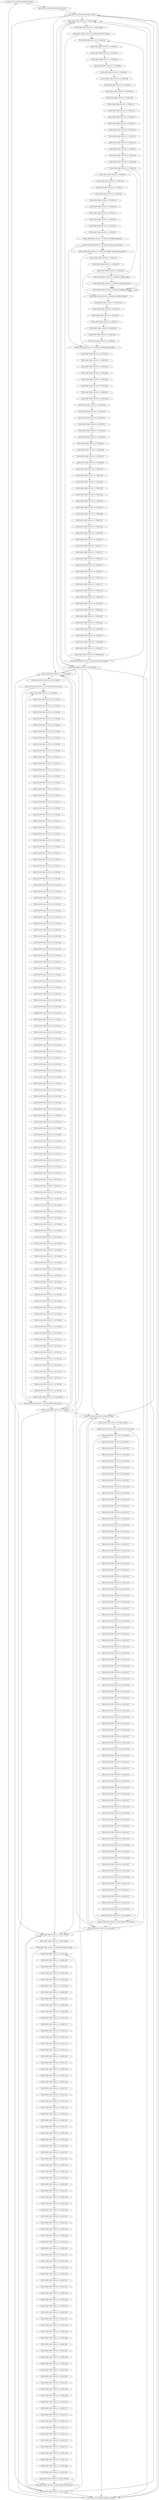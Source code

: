 digraph g {
name="SA_20201123110226356";

graph[]

  "SA_20201123110226356_DEFAULT_ALIGN" [type="blockalign", cpu="0", patentry="false", patexit="false", pattern="SA_20201123110226356_DEFAULT", tperiod="10000", qlo="0", qhi="0", qil="0"];
  "SA_20201123110226356_DEFAULT_EXIT" [type="block", cpu="0", patentry="false", patexit="true", pattern="SA_20201123110226356_DEFAULT", tperiod="10000", qlo="1", qhi="0", qil="0"];
  "SA_20201123110226356_DEFAULT_BLOCK" [type="block", cpu="0", patentry="false", patexit="false", pattern="SA_20201123110226356_DEFAULT", tperiod="1000000000", qlo="0", qhi="0", qil="0"];
  "SA_20201123110226356_DEFAULT_ENTRY" [type="block", cpu="0", patentry="true", patexit="false", pattern="SA_20201123110226356_DEFAULT", tperiod="10000", qlo="1", qhi="0", qil="0"];
  "SIS18_FAST_HHD_20210113_170309_ALIGN" [type="blockalign", cpu="0", patentry="false", patexit="false", pattern="SIS18_FAST_HHD_20210113_170309", tperiod="10000", qlo="0", qhi="0", qil="0"];
  "SIS18_FAST_HHD_20210113_170309_EXIT" [type="block", cpu="0", patentry="false", patexit="true", pattern="SIS18_FAST_HHD_20210113_170309", tperiod="10000", qlo="1", qhi="0", qil="0"];
  "SIS18_FAST_HHD_20210113_170309_000" [type="tmsg", cpu="0", patentry="false", patexit="false", pattern="SIS18_FAST_HHD_20210113_170309", toffs="0", gid="300", par="0x180000000000", sid="3", bpid="24", evtno="255", beamin="false", bpcstart="false", fid="1", reqnobeam="0", vacc="0"];
  "SIS18_FAST_HHD_20210113_170309_REPCOUNT_FLOW" [type="flow", cpu="0", patentry="false", patexit="false", pattern="SIS18_FAST_HHD_20210113_170309", qty="0", toffs="0", tvalid="0", vabs="true"];
  "SIS18_FAST_HHD_20210113_170309_REPCOUNT_BLOCK" [type="block", cpu="0", patentry="false", patexit="false", pattern="SIS18_FAST_HHD_20210113_170309", tperiod="10000", qlo="1", qhi="0", qil="0"];
  "SIS18_FAST_HHD_20210113_170309_001" [type="tmsg", cpu="0", patentry="false", patexit="false", pattern="SIS18_FAST_HHD_20210113_170309", toffs="0", gid="300", par="0x180000000000", sid="3", bpid="24", evtno="259", beamin="false", bpcstart="false", fid="1", reqnobeam="0", vacc="0"];
  "SIS18_FAST_HHD_20210113_170309_002" [type="tmsg", cpu="0", patentry="false", patexit="false", pattern="SIS18_FAST_HHD_20210113_170309", toffs="0", gid="301", par="0x180000000000", sid="3", bpid="4", evtno="259", beamin="false", bpcstart="false", fid="1", reqnobeam="0", vacc="0"];
  "SIS18_FAST_HHD_20210113_170309_003" [type="tmsg", cpu="0", patentry="false", patexit="false", pattern="SIS18_FAST_HHD_20210113_170309", toffs="0", gid="498", par="0x180000000000", sid="3", bpid="9", evtno="259", beamin="false", bpcstart="false", fid="1", reqnobeam="0", vacc="0"];
  "SIS18_FAST_HHD_20210113_170309_004" [type="tmsg", cpu="0", patentry="false", patexit="false", pattern="SIS18_FAST_HHD_20210113_170309", toffs="0", gid="499", par="0x180000000000", sid="3", bpid="9", evtno="259", beamin="false", bpcstart="false", fid="1", reqnobeam="0", vacc="0"];
  "SIS18_FAST_HHD_20210113_170309_005" [type="tmsg", cpu="0", patentry="false", patexit="false", pattern="SIS18_FAST_HHD_20210113_170309", toffs="0", gid="500", par="0x180000000000", sid="3", bpid="9", evtno="259", beamin="false", bpcstart="false", fid="1", reqnobeam="0", vacc="0"];
  "SIS18_FAST_HHD_20210113_170309_006" [type="tmsg", cpu="0", patentry="false", patexit="false", pattern="SIS18_FAST_HHD_20210113_170309", toffs="0", gid="505", par="0x180000000000", sid="3", bpid="9", evtno="259", beamin="false", bpcstart="false", fid="1", reqnobeam="0", vacc="0"];
  "SIS18_FAST_HHD_20210113_170309_007" [type="tmsg", cpu="0", patentry="false", patexit="false", pattern="SIS18_FAST_HHD_20210113_170309", toffs="0", gid="506", par="0x180000000000", sid="3", bpid="9", evtno="259", beamin="false", bpcstart="false", fid="1", reqnobeam="0", vacc="0"];
  "SIS18_FAST_HHD_20210113_170309_008" [type="tmsg", cpu="0", patentry="false", patexit="false", pattern="SIS18_FAST_HHD_20210113_170309", toffs="200000", gid="300", par="0x180000000000", sid="3", bpid="24", evtno="245", beamin="false", bpcstart="false", fid="1", reqnobeam="0", vacc="0"];
  "SIS18_FAST_HHD_20210113_170309_009" [type="tmsg", cpu="0", patentry="false", patexit="false", pattern="SIS18_FAST_HHD_20210113_170309", toffs="20000000", gid="300", par="0x180000000000", sid="3", bpid="17", evtno="32", beamin="false", bpcstart="false", fid="1", reqnobeam="0", vacc="0"];
  "SIS18_FAST_HHD_20210113_170309_010" [type="tmsg", cpu="0", patentry="false", patexit="false", pattern="SIS18_FAST_HHD_20210113_170309", toffs="20000000", gid="300", par="0x180000000000", sid="3", bpid="17", evtno="257", beamin="false", bpcstart="true", fid="1", reqnobeam="0", vacc="0"];
  "SIS18_FAST_HHD_20210113_170309_011" [type="tmsg", cpu="0", patentry="false", patexit="false", pattern="SIS18_FAST_HHD_20210113_170309", toffs="20000000", gid="301", par="0x180000000000", sid="3", bpid="1", evtno="257", beamin="false", bpcstart="true", fid="1", reqnobeam="0", vacc="0"];
  "SIS18_FAST_HHD_20210113_170309_012" [type="tmsg", cpu="0", patentry="false", patexit="false", pattern="SIS18_FAST_HHD_20210113_170309", toffs="20000000", gid="498", par="0x180000000000", sid="3", bpid="7", evtno="257", beamin="false", bpcstart="true", fid="1", reqnobeam="0", vacc="0"];
  "SIS18_FAST_HHD_20210113_170309_013" [type="tmsg", cpu="0", patentry="false", patexit="false", pattern="SIS18_FAST_HHD_20210113_170309", toffs="20000000", gid="499", par="0x180000000000", sid="3", bpid="7", evtno="257", beamin="false", bpcstart="true", fid="1", reqnobeam="0", vacc="0"];
  "SIS18_FAST_HHD_20210113_170309_014" [type="tmsg", cpu="0", patentry="false", patexit="false", pattern="SIS18_FAST_HHD_20210113_170309", toffs="20000000", gid="500", par="0x180000000000", sid="3", bpid="7", evtno="257", beamin="false", bpcstart="true", fid="1", reqnobeam="0", vacc="0"];
  "SIS18_FAST_HHD_20210113_170309_015" [type="tmsg", cpu="0", patentry="false", patexit="false", pattern="SIS18_FAST_HHD_20210113_170309", toffs="20000000", gid="505", par="0x180000000000", sid="3", bpid="7", evtno="257", beamin="false", bpcstart="true", fid="1", reqnobeam="0", vacc="0"];
  "SIS18_FAST_HHD_20210113_170309_016" [type="tmsg", cpu="0", patentry="false", patexit="false", pattern="SIS18_FAST_HHD_20210113_170309", toffs="20000000", gid="506", par="0x180000000000", sid="3", bpid="7", evtno="257", beamin="false", bpcstart="true", fid="1", reqnobeam="0", vacc="0"];
  "SIS18_FAST_HHD_20210113_170309_017" [type="tmsg", cpu="0", patentry="false", patexit="false", pattern="SIS18_FAST_HHD_20210113_170309", toffs="20000008", gid="300", par="0x180000000000", sid="3", bpid="17", evtno="512", beamin="false", bpcstart="false", fid="1", reqnobeam="0", vacc="0"];
  "SIS18_FAST_HHD_20210113_170309_018" [type="tmsg", cpu="0", patentry="false", patexit="false", pattern="SIS18_FAST_HHD_20210113_170309", toffs="20000008", gid="301", par="0x180000000000", sid="3", bpid="1", evtno="512", beamin="false", bpcstart="false", fid="1", reqnobeam="0", vacc="0"];
  "SIS18_FAST_HHD_20210113_170309_019" [type="tmsg", cpu="0", patentry="false", patexit="false", pattern="SIS18_FAST_HHD_20210113_170309", toffs="20000024", gid="300", par="0x180000000000", sid="3", bpid="17", evtno="345", beamin="false", bpcstart="false", fid="1", reqnobeam="0", vacc="0"];
  "SIS18_FAST_HHD_20210113_170309_020" [type="tmsg", cpu="0", patentry="false", patexit="false", pattern="SIS18_FAST_HHD_20210113_170309", toffs="20000024", gid="300", par="0x180000000000", sid="3", bpid="17", evtno="350", beamin="false", bpcstart="false", fid="1", reqnobeam="1", vacc="11"];
  "SIS18_FAST_HHD_20210113_170309_021" [type="tmsg", cpu="0", patentry="false", patexit="false", pattern="SIS18_FAST_HHD_20210113_170309", toffs="20040000", gid="300", par="0x180000000000", sid="3", bpid="17", evtno="75", beamin="false", bpcstart="false", fid="1", reqnobeam="0", vacc="0"];
  "SIS18_FAST_HHD_20210113_170309_022" [type="tmsg", cpu="0", patentry="false", patexit="false", pattern="SIS18_FAST_HHD_20210113_170309", toffs="30000000", gid="300", par="0x180000000000", sid="3", bpid="17", evtno="513", beamin="false", bpcstart="false", fid="1", reqnobeam="0", vacc="0"];
  "SIS18_FAST_HHD_20210113_170309_023" [type="tmsg", cpu="0", patentry="false", patexit="false", pattern="SIS18_FAST_HHD_20210113_170309", toffs="30000000", gid="301", par="0x180000000000", sid="3", bpid="1", evtno="513", beamin="false", bpcstart="false", fid="1", reqnobeam="0", vacc="0"];
  "SIS18_FAST_HHD_20210113_170309_024" [type="tmsg", cpu="0", patentry="false", patexit="false", pattern="SIS18_FAST_HHD_20210113_170309", toffs="151960000", gid="300", par="0x180000000000", sid="3", bpid="17", evtno="103", beamin="false", bpcstart="false", fid="1", reqnobeam="0", vacc="0"];
  "SIS18_FAST_HHD_20210113_170309_025" [type="tmsg", cpu="0", patentry="false", patexit="false", pattern="SIS18_FAST_HHD_20210113_170309", toffs="151980000", gid="300", par="0x180000000000", sid="3", bpid="17", evtno="44", beamin="false", bpcstart="false", fid="1", reqnobeam="0", vacc="0"];
  "SIS18_FAST_HHD_20210113_170309_026" [type="tmsg", cpu="0", patentry="false", patexit="false", pattern="SIS18_FAST_HHD_20210113_170309", toffs="221980000", gid="300", par="0x180000000000", sid="3", bpid="17", evtno="160", beamin="false", bpcstart="false", fid="1", reqnobeam="0", vacc="0"];
  "SIS18_FAST_HHD_20210113_170309_027" [type="tmsg", cpu="0", patentry="false", patexit="false", pattern="SIS18_FAST_HHD_20210113_170309", toffs="222000000", gid="300", par="0x180000000000", sid="3", bpid="18", evtno="256", beamin="true", bpcstart="false", fid="1", reqnobeam="0", vacc="0"];
  "SIS18_FAST_HHD_20210113_170309_028" [type="tmsg", cpu="0", patentry="false", patexit="false", pattern="SIS18_FAST_HHD_20210113_170309", toffs="222000000", gid="301", par="0x180000000000", sid="3", bpid="2", evtno="256", beamin="true", bpcstart="false", fid="1", reqnobeam="0", vacc="0"];
  "SIS18_FAST_HHD_20210113_170309_029" [type="tmsg", cpu="0", patentry="false", patexit="false", pattern="SIS18_FAST_HHD_20210113_170309", toffs="222000000", gid="498", par="0x180000000000", sid="3", bpid="8", evtno="256", beamin="true", bpcstart="false", fid="1", reqnobeam="0", vacc="0"];
  "SIS18_FAST_HHD_20210113_170309_030" [type="tmsg", cpu="0", patentry="false", patexit="false", pattern="SIS18_FAST_HHD_20210113_170309", toffs="222000000", gid="499", par="0x180000000000", sid="3", bpid="8", evtno="256", beamin="true", bpcstart="false", fid="1", reqnobeam="0", vacc="0"];
  "SIS18_FAST_HHD_20210113_170309_030_DMBlk_InjectStart" [type="block", cpu="0", patentry="false", patexit="false", pattern="SIS18_FAST_HHD_20210113_170309", tperiod="276000000", qlo="0", qhi="0", qil="0"];
  "SIS18_FAST_HHD_20210113_170309_030_DMCmd_InjectMulti" [type="flow", cpu="0", patentry="false", patexit="false", pattern="SIS18_FAST_HHD_20210113_170309", qty="9", toffs="0", tvalid="0", vabs="true"];
  "SIS18_FAST_HHD_20210113_170309_030_DMBlk_InjectionMultiLoopStart" [type="block", cpu="0", patentry="false", patexit="false", pattern="SIS18_FAST_HHD_20210113_170309", tperiod="10000", qlo="1", qhi="0", qil="0"];
  "SIS18_FAST_HHD_20210113_170309_031" [type="tmsg", cpu="0", patentry="false", patexit="false", pattern="SIS18_FAST_HHD_20210113_170309", toffs="0", gid="498", par="0x180000000000", sid="3", bpid="8", evtno="539", beamin="true", bpcstart="false", fid="1", reqnobeam="0", vacc="0"];
  "SIS18_FAST_HHD_20210113_170309_032" [type="tmsg", cpu="0", patentry="false", patexit="false", pattern="SIS18_FAST_HHD_20210113_170309", toffs="50000016", gid="300", par="0x180000000000", sid="3", bpid="18", evtno="353", beamin="true", bpcstart="false", fid="1", reqnobeam="0", vacc="0"];
  "SIS18_FAST_HHD_20210113_170309_033" [type="tmsg", cpu="0", patentry="false", patexit="false", pattern="SIS18_FAST_HHD_20210113_170309", toffs="150000016", gid="300", par="0x180000000000", sid="3", bpid="18", evtno="352", beamin="true", bpcstart="false", fid="1", reqnobeam="1", vacc="11"];
  "SIS18_FAST_HHD_20210113_170309_033_DMBlk_BReq" [type="block", cpu="0", patentry="false", patexit="false", pattern="SIS18_FAST_HHD_20210113_170309", tperiod="150010000", qlo="0", qhi="0", qil="0"];
  "SIS18_FAST_HHD_20210113_170309_033_DMCmd_Wait10s" [type="flow", cpu="0", patentry="false", patexit="false", pattern="SIS18_FAST_HHD_20210113_170309", qty="1000000", toffs="0", tvalid="0", vabs="true"];
  "SIS18_FAST_HHD_20210113_170309_033_DMBlk_WaitLoop" [type="block", cpu="0", patentry="false", patexit="false", pattern="SIS18_FAST_HHD_20210113_170309", tperiod="10000", qlo="1", qhi="1", qil="1"];
  "SIS18_FAST_HHD_20210113_170309_033_DMBlk_FlexWait" [type="block", cpu="0", patentry="false", patexit="false", pattern="SIS18_FAST_HHD_20210113_170309", tperiod="70000", qlo="1", qhi="1", qil="1"];
  "SIS18_FAST_HHD_20210113_170309_034" [type="tmsg", cpu="0", patentry="false", patexit="false", pattern="SIS18_FAST_HHD_20210113_170309", toffs="6639984", gid="300", par="0x180000000000", sid="3", bpid="18", evtno="39", beamin="true", bpcstart="false", fid="1", reqnobeam="0", vacc="0"];
  "SIS18_FAST_HHD_20210113_170309_035" [type="tmsg", cpu="0", patentry="false", patexit="false", pattern="SIS18_FAST_HHD_20210113_170309", toffs="8289984", gid="300", par="0x180000000000", sid="3", bpid="18", evtno="107", beamin="true", bpcstart="false", fid="1", reqnobeam="0", vacc="0"];
  "SIS18_FAST_HHD_20210113_170309_036" [type="tmsg", cpu="0", patentry="false", patexit="false", pattern="SIS18_FAST_HHD_20210113_170309", toffs="8289984", gid="300", par="0x180000000000", sid="3", bpid="18", evtno="283", beamin="true", bpcstart="false", fid="1", reqnobeam="0", vacc="0"];
  "SIS18_FAST_HHD_20210113_170309_037" [type="tmsg", cpu="0", patentry="false", patexit="false", pattern="SIS18_FAST_HHD_20210113_170309", toffs="8439984", gid="300", par="0x180000000000", sid="3", bpid="18", evtno="40", beamin="true", bpcstart="false", fid="1", reqnobeam="0", vacc="0"];
  "SIS18_FAST_HHD_20210113_170309_038" [type="tmsg", cpu="0", patentry="false", patexit="false", pattern="SIS18_FAST_HHD_20210113_170309", toffs="8499984", gid="300", par="0x180000000000", sid="3", bpid="18", evtno="518", beamin="true", bpcstart="false", fid="1", reqnobeam="0", vacc="0"];
  "SIS18_FAST_HHD_20210113_170309_039" [type="tmsg", cpu="0", patentry="false", patexit="false", pattern="SIS18_FAST_HHD_20210113_170309", toffs="8499984", gid="498", par="0x180000000000", sid="3", bpid="8", evtno="518", beamin="true", bpcstart="false", fid="1", reqnobeam="0", vacc="0"];
  "SIS18_FAST_HHD_20210113_170309_040" [type="tmsg", cpu="0", patentry="false", patexit="false", pattern="SIS18_FAST_HHD_20210113_170309", toffs="8579984", gid="498", par="0x180000000000", sid="3", bpid="8", evtno="520", beamin="true", bpcstart="false", fid="1", reqnobeam="0", vacc="0"];
  "SIS18_FAST_HHD_20210113_170309_041_DMBlk_InjectionEnd" [type="blockalign", cpu="0", patentry="false", patexit="false", pattern="SIS18_FAST_HHD_20210113_170309", tperiod="359999976", qlo="1", qhi="1", qil="1"];
  "SIS18_FAST_HHD_20210113_170309_041" [type="tmsg", cpu="0", patentry="false", patexit="false", pattern="SIS18_FAST_HHD_20210113_170309", toffs="0", gid="300", par="0x180000000000", sid="3", bpid="19", evtno="351", beamin="true", bpcstart="false", fid="1", reqnobeam="1", vacc="11"];
  "SIS18_FAST_HHD_20210113_170309_042" [type="tmsg", cpu="0", patentry="false", patexit="false", pattern="SIS18_FAST_HHD_20210113_170309", toffs="0", gid="300", par="0x180000000000", sid="3", bpid="19", evtno="43", beamin="true", bpcstart="false", fid="1", reqnobeam="0", vacc="0"];
  "SIS18_FAST_HHD_20210113_170309_043" [type="tmsg", cpu="0", patentry="false", patexit="false", pattern="SIS18_FAST_HHD_20210113_170309", toffs="0", gid="300", par="0x180000000000", sid="3", bpid="19", evtno="256", beamin="true", bpcstart="false", fid="1", reqnobeam="0", vacc="0"];
  "SIS18_FAST_HHD_20210113_170309_044" [type="tmsg", cpu="0", patentry="false", patexit="false", pattern="SIS18_FAST_HHD_20210113_170309", toffs="0", gid="301", par="0x180000000000", sid="3", bpid="3", evtno="256", beamin="false", bpcstart="false", fid="1", reqnobeam="0", vacc="0"];
  "SIS18_FAST_HHD_20210113_170309_045" [type="tmsg", cpu="0", patentry="false", patexit="false", pattern="SIS18_FAST_HHD_20210113_170309", toffs="0", gid="498", par="0x180000000000", sid="3", bpid="9", evtno="256", beamin="false", bpcstart="false", fid="1", reqnobeam="0", vacc="0"];
  "SIS18_FAST_HHD_20210113_170309_046" [type="tmsg", cpu="0", patentry="false", patexit="false", pattern="SIS18_FAST_HHD_20210113_170309", toffs="0", gid="499", par="0x180000000000", sid="3", bpid="9", evtno="256", beamin="false", bpcstart="false", fid="1", reqnobeam="0", vacc="0"];
  "SIS18_FAST_HHD_20210113_170309_047" [type="tmsg", cpu="0", patentry="false", patexit="false", pattern="SIS18_FAST_HHD_20210113_170309", toffs="8", gid="300", par="0x180000000000", sid="3", bpid="19", evtno="512", beamin="true", bpcstart="false", fid="1", reqnobeam="0", vacc="0"];
  "SIS18_FAST_HHD_20210113_170309_048" [type="tmsg", cpu="0", patentry="false", patexit="false", pattern="SIS18_FAST_HHD_20210113_170309", toffs="8", gid="301", par="0x180000000000", sid="3", bpid="3", evtno="512", beamin="false", bpcstart="false", fid="1", reqnobeam="0", vacc="0"];
  "SIS18_FAST_HHD_20210113_170309_049" [type="tmsg", cpu="0", patentry="false", patexit="false", pattern="SIS18_FAST_HHD_20210113_170309", toffs="20000", gid="300", par="0x180000000000", sid="3", bpid="19", evtno="161", beamin="true", bpcstart="false", fid="1", reqnobeam="0", vacc="0"];
  "SIS18_FAST_HHD_20210113_170309_050" [type="tmsg", cpu="0", patentry="false", patexit="false", pattern="SIS18_FAST_HHD_20210113_170309", toffs="10000000", gid="300", par="0x180000000000", sid="3", bpid="19", evtno="513", beamin="true", bpcstart="false", fid="1", reqnobeam="0", vacc="0"];
  "SIS18_FAST_HHD_20210113_170309_051" [type="tmsg", cpu="0", patentry="false", patexit="false", pattern="SIS18_FAST_HHD_20210113_170309", toffs="10000000", gid="301", par="0x180000000000", sid="3", bpid="3", evtno="513", beamin="false", bpcstart="false", fid="1", reqnobeam="0", vacc="0"];
  "SIS18_FAST_HHD_20210113_170309_052" [type="tmsg", cpu="0", patentry="false", patexit="false", pattern="SIS18_FAST_HHD_20210113_170309", toffs="26000000", gid="300", par="0x180000000000", sid="3", bpid="20", evtno="256", beamin="true", bpcstart="false", fid="1", reqnobeam="0", vacc="0"];
  "SIS18_FAST_HHD_20210113_170309_053" [type="tmsg", cpu="0", patentry="false", patexit="false", pattern="SIS18_FAST_HHD_20210113_170309", toffs="26000008", gid="300", par="0x180000000000", sid="3", bpid="20", evtno="285", beamin="true", bpcstart="false", fid="1", reqnobeam="0", vacc="0"];
  "SIS18_FAST_HHD_20210113_170309_054" [type="tmsg", cpu="0", patentry="false", patexit="false", pattern="SIS18_FAST_HHD_20210113_170309", toffs="26000008", gid="300", par="0x180000000000", sid="3", bpid="20", evtno="512", beamin="true", bpcstart="false", fid="1", reqnobeam="0", vacc="0"];
  "SIS18_FAST_HHD_20210113_170309_055" [type="tmsg", cpu="0", patentry="false", patexit="false", pattern="SIS18_FAST_HHD_20210113_170309", toffs="389980000", gid="300", par="0x180000000000", sid="3", bpid="20", evtno="45", beamin="true", bpcstart="false", fid="1", reqnobeam="0", vacc="0"];
  "SIS18_FAST_HHD_20210113_170309_056" [type="tmsg", cpu="0", patentry="false", patexit="false", pattern="SIS18_FAST_HHD_20210113_170309", toffs="390000000", gid="300", par="0x180000000000", sid="3", bpid="21", evtno="57", beamin="true", bpcstart="false", fid="1", reqnobeam="0", vacc="0"];
  "SIS18_FAST_HHD_20210113_170309_057" [type="tmsg", cpu="0", patentry="false", patexit="false", pattern="SIS18_FAST_HHD_20210113_170309", toffs="390000000", gid="300", par="0x180000000000", sid="3", bpid="21", evtno="256", beamin="true", bpcstart="false", fid="1", reqnobeam="0", vacc="0"];
  "SIS18_FAST_HHD_20210113_170309_058" [type="tmsg", cpu="0", patentry="false", patexit="false", pattern="SIS18_FAST_HHD_20210113_170309", toffs="390000000", gid="500", par="0x180000000000", sid="3", bpid="8", evtno="256", beamin="true", bpcstart="false", fid="1", reqnobeam="0", vacc="0"];
  "SIS18_FAST_HHD_20210113_170309_059" [type="tmsg", cpu="0", patentry="false", patexit="false", pattern="SIS18_FAST_HHD_20210113_170309", toffs="390000000", gid="505", par="0x180000000000", sid="3", bpid="8", evtno="256", beamin="true", bpcstart="false", fid="1", reqnobeam="0", vacc="0"];
  "SIS18_FAST_HHD_20210113_170309_060" [type="tmsg", cpu="0", patentry="false", patexit="false", pattern="SIS18_FAST_HHD_20210113_170309", toffs="390000000", gid="506", par="0x180000000000", sid="3", bpid="8", evtno="256", beamin="true", bpcstart="false", fid="1", reqnobeam="0", vacc="0"];
  "SIS18_FAST_HHD_20210113_170309_061" [type="tmsg", cpu="0", patentry="false", patexit="false", pattern="SIS18_FAST_HHD_20210113_170309", toffs="390000008", gid="300", par="0x180000000000", sid="3", bpid="21", evtno="512", beamin="true", bpcstart="false", fid="1", reqnobeam="0", vacc="0"];
  "SIS18_FAST_HHD_20210113_170309_062" [type="tmsg", cpu="0", patentry="false", patexit="false", pattern="SIS18_FAST_HHD_20210113_170309", toffs="405000000", gid="300", par="0x180000000000", sid="3", bpid="21", evtno="47", beamin="true", bpcstart="false", fid="1", reqnobeam="0", vacc="0"];
  "SIS18_FAST_HHD_20210113_170309_063" [type="tmsg", cpu="0", patentry="false", patexit="false", pattern="SIS18_FAST_HHD_20210113_170309", toffs="440000000", gid="300", par="0x180000000000", sid="3", bpid="22", evtno="49", beamin="true", bpcstart="false", fid="1", reqnobeam="0", vacc="0"];
  "SIS18_FAST_HHD_20210113_170309_064" [type="tmsg", cpu="0", patentry="false", patexit="false", pattern="SIS18_FAST_HHD_20210113_170309", toffs="440000000", gid="300", par="0x180000000000", sid="3", bpid="22", evtno="256", beamin="true", bpcstart="false", fid="1", reqnobeam="0", vacc="0"];
  "SIS18_FAST_HHD_20210113_170309_065" [type="tmsg", cpu="0", patentry="false", patexit="false", pattern="SIS18_FAST_HHD_20210113_170309", toffs="440000008", gid="300", par="0x180000000000", sid="3", bpid="22", evtno="284", beamin="true", bpcstart="false", fid="1", reqnobeam="0", vacc="0"];
  "SIS18_FAST_HHD_20210113_170309_066" [type="tmsg", cpu="0", patentry="false", patexit="false", pattern="SIS18_FAST_HHD_20210113_170309", toffs="440000008", gid="300", par="0x180000000000", sid="3", bpid="22", evtno="512", beamin="true", bpcstart="false", fid="1", reqnobeam="0", vacc="0"];
  "SIS18_FAST_HHD_20210113_170309_067" [type="tmsg", cpu="0", patentry="false", patexit="false", pattern="SIS18_FAST_HHD_20210113_170309", toffs="465980000", gid="300", par="0x180000000000", sid="3", bpid="22", evtno="51", beamin="true", bpcstart="false", fid="1", reqnobeam="0", vacc="0"];
  "SIS18_FAST_HHD_20210113_170309_068" [type="tmsg", cpu="0", patentry="false", patexit="false", pattern="SIS18_FAST_HHD_20210113_170309", toffs="465999992", gid="300", par="0x180000000000", sid="3", bpid="22", evtno="520", beamin="true", bpcstart="false", fid="1", reqnobeam="0", vacc="0"];
  "SIS18_FAST_HHD_20210113_170309_069" [type="tmsg", cpu="0", patentry="false", patexit="false", pattern="SIS18_FAST_HHD_20210113_170309", toffs="466000000", gid="300", par="0x180000000000", sid="3", bpid="23", evtno="256", beamin="true", bpcstart="false", fid="1", reqnobeam="0", vacc="0"];
  "SIS18_FAST_HHD_20210113_170309_070" [type="tmsg", cpu="0", patentry="false", patexit="false", pattern="SIS18_FAST_HHD_20210113_170309", toffs="466000008", gid="300", par="0x180000000000", sid="3", bpid="23", evtno="512", beamin="true", bpcstart="false", fid="1", reqnobeam="0", vacc="0"];
  "SIS18_FAST_HHD_20210113_170309_071" [type="tmsg", cpu="0", patentry="false", patexit="false", pattern="SIS18_FAST_HHD_20210113_170309", toffs="516000000", gid="300", par="0x180000000000", sid="3", bpid="24", evtno="52", beamin="false", bpcstart="false", fid="1", reqnobeam="0", vacc="0"];
  "SIS18_FAST_HHD_20210113_170309_072" [type="tmsg", cpu="0", patentry="false", patexit="false", pattern="SIS18_FAST_HHD_20210113_170309", toffs="516000000", gid="300", par="0x180000000000", sid="3", bpid="24", evtno="256", beamin="false", bpcstart="false", fid="1", reqnobeam="0", vacc="0"];
  "SIS18_FAST_HHD_20210113_170309_073" [type="tmsg", cpu="0", patentry="false", patexit="false", pattern="SIS18_FAST_HHD_20210113_170309", toffs="516000000", gid="301", par="0x180000000000", sid="3", bpid="4", evtno="256", beamin="false", bpcstart="false", fid="1", reqnobeam="0", vacc="0"];
  "SIS18_FAST_HHD_20210113_170309_074" [type="tmsg", cpu="0", patentry="false", patexit="false", pattern="SIS18_FAST_HHD_20210113_170309", toffs="516000000", gid="500", par="0x180000000000", sid="3", bpid="9", evtno="256", beamin="false", bpcstart="false", fid="1", reqnobeam="0", vacc="0"];
  "SIS18_FAST_HHD_20210113_170309_075" [type="tmsg", cpu="0", patentry="false", patexit="false", pattern="SIS18_FAST_HHD_20210113_170309", toffs="516000000", gid="505", par="0x180000000000", sid="3", bpid="9", evtno="256", beamin="false", bpcstart="false", fid="1", reqnobeam="0", vacc="0"];
  "SIS18_FAST_HHD_20210113_170309_076" [type="tmsg", cpu="0", patentry="false", patexit="false", pattern="SIS18_FAST_HHD_20210113_170309", toffs="516000000", gid="506", par="0x180000000000", sid="3", bpid="9", evtno="256", beamin="false", bpcstart="false", fid="1", reqnobeam="0", vacc="0"];
  "SIS18_FAST_HHD_20210113_170309_077" [type="tmsg", cpu="0", patentry="false", patexit="false", pattern="SIS18_FAST_HHD_20210113_170309", toffs="516000008", gid="300", par="0x180000000000", sid="3", bpid="24", evtno="512", beamin="false", bpcstart="false", fid="1", reqnobeam="0", vacc="0"];
  "SIS18_FAST_HHD_20210113_170309_078" [type="tmsg", cpu="0", patentry="false", patexit="false", pattern="SIS18_FAST_HHD_20210113_170309", toffs="516000008", gid="301", par="0x180000000000", sid="3", bpid="4", evtno="512", beamin="false", bpcstart="false", fid="1", reqnobeam="0", vacc="0"];
  "SIS18_FAST_HHD_20210113_170309_079" [type="tmsg", cpu="0", patentry="false", patexit="false", pattern="SIS18_FAST_HHD_20210113_170309", toffs="927980000", gid="300", par="0x180000000000", sid="3", bpid="24", evtno="55", beamin="false", bpcstart="false", fid="1", reqnobeam="0", vacc="0"];
  "SIS18_FAST_HHD_20210113_170309_080" [type="tmsg", cpu="0", patentry="false", patexit="false", pattern="SIS18_FAST_HHD_20210113_170309", toffs="928020000", gid="300", par="0x180000000000", sid="3", bpid="24", evtno="246", beamin="false", bpcstart="false", fid="1", reqnobeam="0", vacc="0"];
  "SIS18_FAST_HHD_20210113_170309_081" [type="tmsg", cpu="0", patentry="false", patexit="false", pattern="SIS18_FAST_HHD_20210113_170309", toffs="942000000", gid="300", par="0x180000000000", sid="3", bpid="24", evtno="258", beamin="false", bpcstart="false", fid="1", reqnobeam="0", vacc="0"];
  "SIS18_FAST_HHD_20210113_170309_082" [type="tmsg", cpu="0", patentry="false", patexit="false", pattern="SIS18_FAST_HHD_20210113_170309", toffs="942000000", gid="301", par="0x180000000000", sid="3", bpid="4", evtno="258", beamin="false", bpcstart="false", fid="1", reqnobeam="0", vacc="0"];
  "SIS18_FAST_HHD_20210113_170309_083" [type="tmsg", cpu="0", patentry="false", patexit="false", pattern="SIS18_FAST_HHD_20210113_170309", toffs="942000000", gid="498", par="0x180000000000", sid="3", bpid="9", evtno="258", beamin="false", bpcstart="false", fid="1", reqnobeam="0", vacc="0"];
  "SIS18_FAST_HHD_20210113_170309_084" [type="tmsg", cpu="0", patentry="false", patexit="false", pattern="SIS18_FAST_HHD_20210113_170309", toffs="942000000", gid="499", par="0x180000000000", sid="3", bpid="9", evtno="258", beamin="false", bpcstart="false", fid="1", reqnobeam="0", vacc="0"];
  "SIS18_FAST_HHD_20210113_170309_085" [type="tmsg", cpu="0", patentry="false", patexit="false", pattern="SIS18_FAST_HHD_20210113_170309", toffs="942000000", gid="500", par="0x180000000000", sid="3", bpid="9", evtno="258", beamin="false", bpcstart="false", fid="1", reqnobeam="0", vacc="0"];
  "SIS18_FAST_HHD_20210113_170309_086" [type="tmsg", cpu="0", patentry="false", patexit="false", pattern="SIS18_FAST_HHD_20210113_170309", toffs="942000000", gid="505", par="0x180000000000", sid="3", bpid="9", evtno="258", beamin="false", bpcstart="false", fid="1", reqnobeam="0", vacc="0"];
  "SIS18_FAST_HHD_20210113_170309_087" [type="tmsg", cpu="0", patentry="false", patexit="false", pattern="SIS18_FAST_HHD_20210113_170309", toffs="942000000", gid="506", par="0x180000000000", sid="3", bpid="9", evtno="258", beamin="false", bpcstart="false", fid="1", reqnobeam="0", vacc="0"];
  "SIS18_FAST_HHD_20210113_170309_BLOCK" [type="block", cpu="0", patentry="false", patexit="false", pattern="SIS18_FAST_HHD_20210113_170309", tperiod="982000000", qlo="0", qhi="0", qil="0"];
  "SIS18_FAST_HHD_20210113_170309_ENTRY" [type="block", cpu="0", patentry="true", patexit="false", pattern="SIS18_FAST_HHD_20210113_170309", tperiod="10000", qlo="1", qhi="0", qil="0"];
  "SIS18_FAST_HHT_20201211_132855_ALIGN" [type="blockalign", cpu="0", patentry="false", patexit="false", pattern="SIS18_FAST_HHT_20201211_132855", tperiod="10000", qlo="0", qhi="0", qil="0"];
  "SIS18_FAST_HHT_20201211_132855_EXIT" [type="block", cpu="0", patentry="false", patexit="true", pattern="SIS18_FAST_HHT_20201211_132855", tperiod="10000", qlo="1", qhi="0", qil="0"];
  "SIS18_FAST_HHT_20201211_132855_000" [type="tmsg", cpu="0", patentry="false", patexit="false", pattern="SIS18_FAST_HHT_20201211_132855", toffs="0", gid="300", par="0x100000000000", sid="2", bpid="26", evtno="255", beamin="false", bpcstart="false", fid="1", reqnobeam="0", vacc="0"];
  "SIS18_FAST_HHT_20201211_132855_REPCOUNT_FLOW" [type="flow", cpu="0", patentry="false", patexit="false", pattern="SIS18_FAST_HHT_20201211_132855", qty="0", toffs="0", tvalid="0", vabs="true"];
  "SIS18_FAST_HHT_20201211_132855_REPCOUNT_BLOCK" [type="block", cpu="0", patentry="false", patexit="false", pattern="SIS18_FAST_HHT_20201211_132855", tperiod="10000", qlo="1", qhi="0", qil="0"];
  "SIS18_FAST_HHT_20201211_132855_001" [type="tmsg", cpu="0", patentry="false", patexit="false", pattern="SIS18_FAST_HHT_20201211_132855", toffs="0", gid="300", par="0x100000000000", sid="2", bpid="26", evtno="259", beamin="false", bpcstart="false", fid="1", reqnobeam="0", vacc="0"];
  "SIS18_FAST_HHT_20201211_132855_002" [type="tmsg", cpu="0", patentry="false", patexit="false", pattern="SIS18_FAST_HHT_20201211_132855", toffs="0", gid="498", par="0x100000000000", sid="2", bpid="6", evtno="259", beamin="false", bpcstart="false", fid="1", reqnobeam="0", vacc="0"];
  "SIS18_FAST_HHT_20201211_132855_003" [type="tmsg", cpu="0", patentry="false", patexit="false", pattern="SIS18_FAST_HHT_20201211_132855", toffs="0", gid="499", par="0x100000000000", sid="2", bpid="6", evtno="259", beamin="false", bpcstart="false", fid="1", reqnobeam="0", vacc="0"];
  "SIS18_FAST_HHT_20201211_132855_004" [type="tmsg", cpu="0", patentry="false", patexit="false", pattern="SIS18_FAST_HHT_20201211_132855", toffs="0", gid="500", par="0x100000000000", sid="2", bpid="6", evtno="259", beamin="false", bpcstart="false", fid="1", reqnobeam="0", vacc="0"];
  "SIS18_FAST_HHT_20201211_132855_005" [type="tmsg", cpu="0", patentry="false", patexit="false", pattern="SIS18_FAST_HHT_20201211_132855", toffs="0", gid="501", par="0x100000000000", sid="2", bpid="3", evtno="259", beamin="false", bpcstart="false", fid="1", reqnobeam="0", vacc="0"];
  "SIS18_FAST_HHT_20201211_132855_006" [type="tmsg", cpu="0", patentry="false", patexit="false", pattern="SIS18_FAST_HHT_20201211_132855", toffs="0", gid="511", par="0x100000000000", sid="2", bpid="3", evtno="259", beamin="false", bpcstart="false", fid="1", reqnobeam="0", vacc="0"];
  "SIS18_FAST_HHT_20201211_132855_007" [type="tmsg", cpu="0", patentry="false", patexit="false", pattern="SIS18_FAST_HHT_20201211_132855", toffs="0", gid="512", par="0x100000000000", sid="2", bpid="3", evtno="259", beamin="false", bpcstart="false", fid="1", reqnobeam="0", vacc="0"];
  "SIS18_FAST_HHT_20201211_132855_008" [type="tmsg", cpu="0", patentry="false", patexit="false", pattern="SIS18_FAST_HHT_20201211_132855", toffs="200000", gid="300", par="0x100000000000", sid="2", bpid="26", evtno="245", beamin="false", bpcstart="false", fid="1", reqnobeam="0", vacc="0"];
  "SIS18_FAST_HHT_20201211_132855_009" [type="tmsg", cpu="0", patentry="false", patexit="false", pattern="SIS18_FAST_HHT_20201211_132855", toffs="20000000", gid="300", par="0x100000000000", sid="2", bpid="9", evtno="32", beamin="false", bpcstart="false", fid="1", reqnobeam="0", vacc="0"];
  "SIS18_FAST_HHT_20201211_132855_010" [type="tmsg", cpu="0", patentry="false", patexit="false", pattern="SIS18_FAST_HHT_20201211_132855", toffs="20000000", gid="300", par="0x100000000000", sid="2", bpid="9", evtno="257", beamin="false", bpcstart="true", fid="1", reqnobeam="0", vacc="0"];
  "SIS18_FAST_HHT_20201211_132855_011" [type="tmsg", cpu="0", patentry="false", patexit="false", pattern="SIS18_FAST_HHT_20201211_132855", toffs="20000000", gid="498", par="0x100000000000", sid="2", bpid="4", evtno="257", beamin="false", bpcstart="true", fid="1", reqnobeam="0", vacc="0"];
  "SIS18_FAST_HHT_20201211_132855_012" [type="tmsg", cpu="0", patentry="false", patexit="false", pattern="SIS18_FAST_HHT_20201211_132855", toffs="20000000", gid="499", par="0x100000000000", sid="2", bpid="4", evtno="257", beamin="false", bpcstart="true", fid="1", reqnobeam="0", vacc="0"];
  "SIS18_FAST_HHT_20201211_132855_013" [type="tmsg", cpu="0", patentry="false", patexit="false", pattern="SIS18_FAST_HHT_20201211_132855", toffs="20000000", gid="500", par="0x100000000000", sid="2", bpid="4", evtno="257", beamin="false", bpcstart="true", fid="1", reqnobeam="0", vacc="0"];
  "SIS18_FAST_HHT_20201211_132855_014" [type="tmsg", cpu="0", patentry="false", patexit="false", pattern="SIS18_FAST_HHT_20201211_132855", toffs="20000000", gid="501", par="0x100000000000", sid="2", bpid="1", evtno="257", beamin="false", bpcstart="true", fid="1", reqnobeam="0", vacc="0"];
  "SIS18_FAST_HHT_20201211_132855_015" [type="tmsg", cpu="0", patentry="false", patexit="false", pattern="SIS18_FAST_HHT_20201211_132855", toffs="20000000", gid="511", par="0x100000000000", sid="2", bpid="1", evtno="257", beamin="false", bpcstart="true", fid="1", reqnobeam="0", vacc="0"];
  "SIS18_FAST_HHT_20201211_132855_016" [type="tmsg", cpu="0", patentry="false", patexit="false", pattern="SIS18_FAST_HHT_20201211_132855", toffs="20000000", gid="512", par="0x100000000000", sid="2", bpid="1", evtno="257", beamin="false", bpcstart="true", fid="1", reqnobeam="0", vacc="0"];
  "SIS18_FAST_HHT_20201211_132855_017" [type="tmsg", cpu="0", patentry="false", patexit="false", pattern="SIS18_FAST_HHT_20201211_132855", toffs="20000008", gid="300", par="0x100000000000", sid="2", bpid="9", evtno="512", beamin="false", bpcstart="false", fid="1", reqnobeam="0", vacc="0"];
  "SIS18_FAST_HHT_20201211_132855_018" [type="tmsg", cpu="0", patentry="false", patexit="false", pattern="SIS18_FAST_HHT_20201211_132855", toffs="20000008", gid="498", par="0x100000000000", sid="2", bpid="5", evtno="539", beamin="true", bpcstart="false", fid="1", reqnobeam="0", vacc="0"];
  "SIS18_FAST_HHT_20201211_132855_019" [type="tmsg", cpu="0", patentry="false", patexit="false", pattern="SIS18_FAST_HHT_20201211_132855", toffs="20000024", gid="300", par="0x100000000000", sid="2", bpid="9", evtno="345", beamin="false", bpcstart="false", fid="1", reqnobeam="0", vacc="0"];
  "SIS18_FAST_HHT_20201211_132855_020" [type="tmsg", cpu="0", patentry="false", patexit="false", pattern="SIS18_FAST_HHT_20201211_132855", toffs="20040000", gid="300", par="0x100000000000", sid="2", bpid="9", evtno="75", beamin="false", bpcstart="false", fid="1", reqnobeam="0", vacc="0"];
  "SIS18_FAST_HHT_20201211_132855_021" [type="tmsg", cpu="0", patentry="false", patexit="false", pattern="SIS18_FAST_HHT_20201211_132855", toffs="30000000", gid="300", par="0x100000000000", sid="2", bpid="9", evtno="513", beamin="false", bpcstart="false", fid="1", reqnobeam="0", vacc="0"];
  "SIS18_FAST_HHT_20201211_132855_022" [type="tmsg", cpu="0", patentry="false", patexit="false", pattern="SIS18_FAST_HHT_20201211_132855", toffs="151960000", gid="300", par="0x100000000000", sid="2", bpid="9", evtno="103", beamin="false", bpcstart="false", fid="1", reqnobeam="0", vacc="0"];
  "SIS18_FAST_HHT_20201211_132855_023" [type="tmsg", cpu="0", patentry="false", patexit="false", pattern="SIS18_FAST_HHT_20201211_132855", toffs="151980000", gid="300", par="0x100000000000", sid="2", bpid="9", evtno="44", beamin="false", bpcstart="false", fid="1", reqnobeam="0", vacc="0"];
  "SIS18_FAST_HHT_20201211_132855_024" [type="tmsg", cpu="0", patentry="false", patexit="false", pattern="SIS18_FAST_HHT_20201211_132855", toffs="222000000", gid="300", par="0x100000000000", sid="2", bpid="10", evtno="256", beamin="true", bpcstart="false", fid="1", reqnobeam="0", vacc="0"];
  "SIS18_FAST_HHT_20201211_132855_025" [type="tmsg", cpu="0", patentry="false", patexit="false", pattern="SIS18_FAST_HHT_20201211_132855", toffs="222000000", gid="498", par="0x100000000000", sid="2", bpid="5", evtno="256", beamin="true", bpcstart="false", fid="1", reqnobeam="0", vacc="0"];
  "SIS18_FAST_HHT_20201211_132855_026" [type="tmsg", cpu="0", patentry="false", patexit="false", pattern="SIS18_FAST_HHT_20201211_132855", toffs="222000000", gid="499", par="0x100000000000", sid="2", bpid="5", evtno="256", beamin="true", bpcstart="false", fid="1", reqnobeam="0", vacc="0"];
  "SIS18_FAST_HHT_20201211_132855_027" [type="tmsg", cpu="0", patentry="false", patexit="false", pattern="SIS18_FAST_HHT_20201211_132855", toffs="222000008", gid="300", par="0x100000000000", sid="2", bpid="10", evtno="512", beamin="true", bpcstart="false", fid="1", reqnobeam="0", vacc="0"];
  "SIS18_FAST_HHT_20201211_132855_028" [type="tmsg", cpu="0", patentry="false", patexit="false", pattern="SIS18_FAST_HHT_20201211_132855", toffs="228640000", gid="300", par="0x100000000000", sid="2", bpid="10", evtno="39", beamin="true", bpcstart="false", fid="1", reqnobeam="0", vacc="0"];
  "SIS18_FAST_HHT_20201211_132855_029" [type="tmsg", cpu="0", patentry="false", patexit="false", pattern="SIS18_FAST_HHT_20201211_132855", toffs="230290000", gid="300", par="0x100000000000", sid="2", bpid="10", evtno="107", beamin="true", bpcstart="false", fid="1", reqnobeam="0", vacc="0"];
  "SIS18_FAST_HHT_20201211_132855_030" [type="tmsg", cpu="0", patentry="false", patexit="false", pattern="SIS18_FAST_HHT_20201211_132855", toffs="230290000", gid="300", par="0x100000000000", sid="2", bpid="10", evtno="283", beamin="true", bpcstart="false", fid="1", reqnobeam="0", vacc="0"];
  "SIS18_FAST_HHT_20201211_132855_031" [type="tmsg", cpu="0", patentry="false", patexit="false", pattern="SIS18_FAST_HHT_20201211_132855", toffs="230440000", gid="300", par="0x100000000000", sid="2", bpid="10", evtno="40", beamin="true", bpcstart="false", fid="1", reqnobeam="0", vacc="0"];
  "SIS18_FAST_HHT_20201211_132855_032" [type="tmsg", cpu="0", patentry="false", patexit="false", pattern="SIS18_FAST_HHT_20201211_132855", toffs="230500000", gid="300", par="0x100000000000", sid="2", bpid="10", evtno="518", beamin="true", bpcstart="false", fid="1", reqnobeam="0", vacc="0"];
  "SIS18_FAST_HHT_20201211_132855_033" [type="tmsg", cpu="0", patentry="false", patexit="false", pattern="SIS18_FAST_HHT_20201211_132855", toffs="230500000", gid="498", par="0x100000000000", sid="2", bpid="5", evtno="518", beamin="true", bpcstart="false", fid="1", reqnobeam="0", vacc="0"];
  "SIS18_FAST_HHT_20201211_132855_034" [type="tmsg", cpu="0", patentry="false", patexit="false", pattern="SIS18_FAST_HHT_20201211_132855", toffs="230580000", gid="498", par="0x100000000000", sid="2", bpid="5", evtno="520", beamin="true", bpcstart="false", fid="1", reqnobeam="0", vacc="0"];
  "SIS18_FAST_HHT_20201211_132855_035" [type="tmsg", cpu="0", patentry="false", patexit="false", pattern="SIS18_FAST_HHT_20201211_132855", toffs="248000000", gid="300", par="0x100000000000", sid="2", bpid="11", evtno="43", beamin="true", bpcstart="false", fid="1", reqnobeam="0", vacc="0"];
  "SIS18_FAST_HHT_20201211_132855_036" [type="tmsg", cpu="0", patentry="false", patexit="false", pattern="SIS18_FAST_HHT_20201211_132855", toffs="248000000", gid="300", par="0x100000000000", sid="2", bpid="11", evtno="256", beamin="true", bpcstart="false", fid="1", reqnobeam="0", vacc="0"];
  "SIS18_FAST_HHT_20201211_132855_037" [type="tmsg", cpu="0", patentry="false", patexit="false", pattern="SIS18_FAST_HHT_20201211_132855", toffs="248000000", gid="498", par="0x100000000000", sid="2", bpid="6", evtno="256", beamin="false", bpcstart="false", fid="1", reqnobeam="0", vacc="0"];
  "SIS18_FAST_HHT_20201211_132855_038" [type="tmsg", cpu="0", patentry="false", patexit="false", pattern="SIS18_FAST_HHT_20201211_132855", toffs="248000000", gid="499", par="0x100000000000", sid="2", bpid="6", evtno="256", beamin="false", bpcstart="false", fid="1", reqnobeam="0", vacc="0"];
  "SIS18_FAST_HHT_20201211_132855_039" [type="tmsg", cpu="0", patentry="false", patexit="false", pattern="SIS18_FAST_HHT_20201211_132855", toffs="248000008", gid="300", par="0x100000000000", sid="2", bpid="11", evtno="512", beamin="true", bpcstart="false", fid="1", reqnobeam="0", vacc="0"];
  "SIS18_FAST_HHT_20201211_132855_040" [type="tmsg", cpu="0", patentry="false", patexit="false", pattern="SIS18_FAST_HHT_20201211_132855", toffs="274000000", gid="300", par="0x100000000000", sid="2", bpid="12", evtno="256", beamin="true", bpcstart="false", fid="1", reqnobeam="0", vacc="0"];
  "SIS18_FAST_HHT_20201211_132855_041" [type="tmsg", cpu="0", patentry="false", patexit="false", pattern="SIS18_FAST_HHT_20201211_132855", toffs="274000008", gid="300", par="0x100000000000", sid="2", bpid="12", evtno="285", beamin="true", bpcstart="false", fid="1", reqnobeam="0", vacc="0"];
  "SIS18_FAST_HHT_20201211_132855_042" [type="tmsg", cpu="0", patentry="false", patexit="false", pattern="SIS18_FAST_HHT_20201211_132855", toffs="274000008", gid="300", par="0x100000000000", sid="2", bpid="12", evtno="512", beamin="true", bpcstart="false", fid="1", reqnobeam="0", vacc="0"];
  "SIS18_FAST_HHT_20201211_132855_043" [type="tmsg", cpu="0", patentry="false", patexit="false", pattern="SIS18_FAST_HHT_20201211_132855", toffs="639980000", gid="300", par="0x100000000000", sid="2", bpid="12", evtno="45", beamin="true", bpcstart="false", fid="1", reqnobeam="0", vacc="0"];
  "SIS18_FAST_HHT_20201211_132855_044" [type="tmsg", cpu="0", patentry="false", patexit="false", pattern="SIS18_FAST_HHT_20201211_132855", toffs="640000000", gid="300", par="0x100000000000", sid="2", bpid="13", evtno="256", beamin="true", bpcstart="false", fid="1", reqnobeam="0", vacc="0"];
  "SIS18_FAST_HHT_20201211_132855_045" [type="tmsg", cpu="0", patentry="false", patexit="false", pattern="SIS18_FAST_HHT_20201211_132855", toffs="640000008", gid="300", par="0x100000000000", sid="2", bpid="13", evtno="512", beamin="true", bpcstart="false", fid="1", reqnobeam="0", vacc="0"];
  "SIS18_FAST_HHT_20201211_132855_046" [type="tmsg", cpu="0", patentry="false", patexit="false", pattern="SIS18_FAST_HHT_20201211_132855", toffs="750000000", gid="300", par="0x100000000000", sid="2", bpid="14", evtno="256", beamin="true", bpcstart="false", fid="1", reqnobeam="0", vacc="0"];
  "SIS18_FAST_HHT_20201211_132855_047" [type="tmsg", cpu="0", patentry="false", patexit="false", pattern="SIS18_FAST_HHT_20201211_132855", toffs="750000008", gid="300", par="0x100000000000", sid="2", bpid="14", evtno="285", beamin="true", bpcstart="false", fid="1", reqnobeam="0", vacc="0"];
  "SIS18_FAST_HHT_20201211_132855_048" [type="tmsg", cpu="0", patentry="false", patexit="false", pattern="SIS18_FAST_HHT_20201211_132855", toffs="750000008", gid="300", par="0x100000000000", sid="2", bpid="14", evtno="512", beamin="true", bpcstart="false", fid="1", reqnobeam="0", vacc="0"];
  "SIS18_FAST_HHT_20201211_132855_049" [type="tmsg", cpu="0", patentry="false", patexit="false", pattern="SIS18_FAST_HHT_20201211_132855", toffs="943980000", gid="300", par="0x100000000000", sid="2", bpid="14", evtno="45", beamin="true", bpcstart="false", fid="1", reqnobeam="0", vacc="0"];
  "SIS18_FAST_HHT_20201211_132855_050" [type="tmsg", cpu="0", patentry="false", patexit="false", pattern="SIS18_FAST_HHT_20201211_132855", toffs="944000000", gid="300", par="0x100000000000", sid="2", bpid="15", evtno="57", beamin="true", bpcstart="false", fid="1", reqnobeam="0", vacc="0"];
  "SIS18_FAST_HHT_20201211_132855_051" [type="tmsg", cpu="0", patentry="false", patexit="false", pattern="SIS18_FAST_HHT_20201211_132855", toffs="944000000", gid="300", par="0x100000000000", sid="2", bpid="15", evtno="256", beamin="true", bpcstart="false", fid="1", reqnobeam="0", vacc="0"];
  "SIS18_FAST_HHT_20201211_132855_052" [type="tmsg", cpu="0", patentry="false", patexit="false", pattern="SIS18_FAST_HHT_20201211_132855", toffs="944000000", gid="500", par="0x100000000000", sid="2", bpid="5", evtno="256", beamin="true", bpcstart="false", fid="1", reqnobeam="0", vacc="0"];
  "SIS18_FAST_HHT_20201211_132855_053" [type="tmsg", cpu="0", patentry="false", patexit="false", pattern="SIS18_FAST_HHT_20201211_132855", toffs="944000000", gid="501", par="0x100000000000", sid="2", bpid="2", evtno="256", beamin="true", bpcstart="false", fid="1", reqnobeam="0", vacc="0"];
  "SIS18_FAST_HHT_20201211_132855_054" [type="tmsg", cpu="0", patentry="false", patexit="false", pattern="SIS18_FAST_HHT_20201211_132855", toffs="944000000", gid="511", par="0x100000000000", sid="2", bpid="2", evtno="256", beamin="true", bpcstart="false", fid="1", reqnobeam="0", vacc="0"];
  "SIS18_FAST_HHT_20201211_132855_055" [type="tmsg", cpu="0", patentry="false", patexit="false", pattern="SIS18_FAST_HHT_20201211_132855", toffs="944000000", gid="512", par="0x100000000000", sid="2", bpid="2", evtno="256", beamin="true", bpcstart="false", fid="1", reqnobeam="0", vacc="0"];
  "SIS18_FAST_HHT_20201211_132855_056" [type="tmsg", cpu="0", patentry="false", patexit="false", pattern="SIS18_FAST_HHT_20201211_132855", toffs="944000008", gid="300", par="0x100000000000", sid="2", bpid="15", evtno="512", beamin="true", bpcstart="false", fid="1", reqnobeam="0", vacc="0"];
  "SIS18_FAST_HHT_20201211_132855_057" [type="tmsg", cpu="0", patentry="false", patexit="false", pattern="SIS18_FAST_HHT_20201211_132855", toffs="959000000", gid="300", par="0x100000000000", sid="2", bpid="15", evtno="47", beamin="true", bpcstart="false", fid="1", reqnobeam="0", vacc="0"];
  "SIS18_FAST_HHT_20201211_132855_058" [type="tmsg", cpu="0", patentry="false", patexit="false", pattern="SIS18_FAST_HHT_20201211_132855", toffs="994000000", gid="300", par="0x100000000000", sid="2", bpid="16", evtno="49", beamin="true", bpcstart="false", fid="1", reqnobeam="0", vacc="0"];
  "SIS18_FAST_HHT_20201211_132855_059" [type="tmsg", cpu="0", patentry="false", patexit="false", pattern="SIS18_FAST_HHT_20201211_132855", toffs="994000000", gid="300", par="0x100000000000", sid="2", bpid="16", evtno="256", beamin="true", bpcstart="false", fid="1", reqnobeam="0", vacc="0"];
  "SIS18_FAST_HHT_20201211_132855_060" [type="tmsg", cpu="0", patentry="false", patexit="false", pattern="SIS18_FAST_HHT_20201211_132855", toffs="994000008", gid="300", par="0x100000000000", sid="2", bpid="16", evtno="284", beamin="true", bpcstart="false", fid="1", reqnobeam="0", vacc="0"];
  "SIS18_FAST_HHT_20201211_132855_061" [type="tmsg", cpu="0", patentry="false", patexit="false", pattern="SIS18_FAST_HHT_20201211_132855", toffs="994000008", gid="300", par="0x100000000000", sid="2", bpid="16", evtno="512", beamin="true", bpcstart="false", fid="1", reqnobeam="0", vacc="0"];
  "SIS18_FAST_HHT_20201211_132855_062" [type="tmsg", cpu="0", patentry="false", patexit="false", pattern="SIS18_FAST_HHT_20201211_132855", toffs="1019980000", gid="300", par="0x100000000000", sid="2", bpid="16", evtno="51", beamin="true", bpcstart="false", fid="1", reqnobeam="0", vacc="0"];
  "SIS18_FAST_HHT_20201211_132855_063" [type="tmsg", cpu="0", patentry="false", patexit="false", pattern="SIS18_FAST_HHT_20201211_132855", toffs="1019999992", gid="300", par="0x100000000000", sid="2", bpid="16", evtno="520", beamin="true", bpcstart="false", fid="1", reqnobeam="0", vacc="0"];
  "SIS18_FAST_HHT_20201211_132855_064" [type="tmsg", cpu="0", patentry="false", patexit="false", pattern="SIS18_FAST_HHT_20201211_132855", toffs="1020000000", gid="300", par="0x100000000000", sid="2", bpid="25", evtno="256", beamin="true", bpcstart="false", fid="1", reqnobeam="0", vacc="0"];
  "SIS18_FAST_HHT_20201211_132855_065" [type="tmsg", cpu="0", patentry="false", patexit="false", pattern="SIS18_FAST_HHT_20201211_132855", toffs="1020000008", gid="300", par="0x100000000000", sid="2", bpid="25", evtno="512", beamin="true", bpcstart="false", fid="1", reqnobeam="0", vacc="0"];
  "SIS18_FAST_HHT_20201211_132855_066" [type="tmsg", cpu="0", patentry="false", patexit="false", pattern="SIS18_FAST_HHT_20201211_132855", toffs="1070000000", gid="300", par="0x100000000000", sid="2", bpid="26", evtno="52", beamin="false", bpcstart="false", fid="1", reqnobeam="0", vacc="0"];
  "SIS18_FAST_HHT_20201211_132855_067" [type="tmsg", cpu="0", patentry="false", patexit="false", pattern="SIS18_FAST_HHT_20201211_132855", toffs="1070000000", gid="300", par="0x100000000000", sid="2", bpid="26", evtno="256", beamin="false", bpcstart="false", fid="1", reqnobeam="0", vacc="0"];
  "SIS18_FAST_HHT_20201211_132855_068" [type="tmsg", cpu="0", patentry="false", patexit="false", pattern="SIS18_FAST_HHT_20201211_132855", toffs="1070000000", gid="500", par="0x100000000000", sid="2", bpid="6", evtno="256", beamin="false", bpcstart="false", fid="1", reqnobeam="0", vacc="0"];
  "SIS18_FAST_HHT_20201211_132855_069" [type="tmsg", cpu="0", patentry="false", patexit="false", pattern="SIS18_FAST_HHT_20201211_132855", toffs="1070000000", gid="501", par="0x100000000000", sid="2", bpid="3", evtno="256", beamin="false", bpcstart="false", fid="1", reqnobeam="0", vacc="0"];
  "SIS18_FAST_HHT_20201211_132855_070" [type="tmsg", cpu="0", patentry="false", patexit="false", pattern="SIS18_FAST_HHT_20201211_132855", toffs="1070000000", gid="511", par="0x100000000000", sid="2", bpid="3", evtno="256", beamin="false", bpcstart="false", fid="1", reqnobeam="0", vacc="0"];
  "SIS18_FAST_HHT_20201211_132855_071" [type="tmsg", cpu="0", patentry="false", patexit="false", pattern="SIS18_FAST_HHT_20201211_132855", toffs="1070000000", gid="512", par="0x100000000000", sid="2", bpid="3", evtno="256", beamin="false", bpcstart="false", fid="1", reqnobeam="0", vacc="0"];
  "SIS18_FAST_HHT_20201211_132855_072" [type="tmsg", cpu="0", patentry="false", patexit="false", pattern="SIS18_FAST_HHT_20201211_132855", toffs="1070000008", gid="300", par="0x100000000000", sid="2", bpid="26", evtno="512", beamin="false", bpcstart="false", fid="1", reqnobeam="0", vacc="0"];
  "SIS18_FAST_HHT_20201211_132855_073" [type="tmsg", cpu="0", patentry="false", patexit="false", pattern="SIS18_FAST_HHT_20201211_132855", toffs="1549980000", gid="300", par="0x100000000000", sid="2", bpid="26", evtno="55", beamin="false", bpcstart="false", fid="1", reqnobeam="0", vacc="0"];
  "SIS18_FAST_HHT_20201211_132855_074" [type="tmsg", cpu="0", patentry="false", patexit="false", pattern="SIS18_FAST_HHT_20201211_132855", toffs="1550020000", gid="300", par="0x100000000000", sid="2", bpid="26", evtno="246", beamin="false", bpcstart="false", fid="1", reqnobeam="0", vacc="0"];
  "SIS18_FAST_HHT_20201211_132855_075" [type="tmsg", cpu="0", patentry="false", patexit="false", pattern="SIS18_FAST_HHT_20201211_132855", toffs="1564000000", gid="300", par="0x100000000000", sid="2", bpid="26", evtno="258", beamin="false", bpcstart="false", fid="1", reqnobeam="0", vacc="0"];
  "SIS18_FAST_HHT_20201211_132855_076" [type="tmsg", cpu="0", patentry="false", patexit="false", pattern="SIS18_FAST_HHT_20201211_132855", toffs="1564000000", gid="498", par="0x100000000000", sid="2", bpid="6", evtno="258", beamin="false", bpcstart="false", fid="1", reqnobeam="0", vacc="0"];
  "SIS18_FAST_HHT_20201211_132855_077" [type="tmsg", cpu="0", patentry="false", patexit="false", pattern="SIS18_FAST_HHT_20201211_132855", toffs="1564000000", gid="499", par="0x100000000000", sid="2", bpid="6", evtno="258", beamin="false", bpcstart="false", fid="1", reqnobeam="0", vacc="0"];
  "SIS18_FAST_HHT_20201211_132855_078" [type="tmsg", cpu="0", patentry="false", patexit="false", pattern="SIS18_FAST_HHT_20201211_132855", toffs="1564000000", gid="500", par="0x100000000000", sid="2", bpid="6", evtno="258", beamin="false", bpcstart="false", fid="1", reqnobeam="0", vacc="0"];
  "SIS18_FAST_HHT_20201211_132855_079" [type="tmsg", cpu="0", patentry="false", patexit="false", pattern="SIS18_FAST_HHT_20201211_132855", toffs="1564000000", gid="501", par="0x100000000000", sid="2", bpid="3", evtno="258", beamin="false", bpcstart="false", fid="1", reqnobeam="0", vacc="0"];
  "SIS18_FAST_HHT_20201211_132855_080" [type="tmsg", cpu="0", patentry="false", patexit="false", pattern="SIS18_FAST_HHT_20201211_132855", toffs="1564000000", gid="511", par="0x100000000000", sid="2", bpid="3", evtno="258", beamin="false", bpcstart="false", fid="1", reqnobeam="0", vacc="0"];
  "SIS18_FAST_HHT_20201211_132855_081" [type="tmsg", cpu="0", patentry="false", patexit="false", pattern="SIS18_FAST_HHT_20201211_132855", toffs="1564000000", gid="512", par="0x100000000000", sid="2", bpid="3", evtno="258", beamin="false", bpcstart="false", fid="1", reqnobeam="0", vacc="0"];
  "SIS18_FAST_HHT_20201211_132855_BLOCK" [type="block", cpu="0", patentry="false", patexit="false", pattern="SIS18_FAST_HHT_20201211_132855", tperiod="1604000000", qlo="0", qhi="0", qil="0"];
  "SIS18_FAST_HHT_20201211_132855_ENTRY" [type="block", cpu="0", patentry="true", patexit="false", pattern="SIS18_FAST_HHT_20201211_132855", tperiod="10000", qlo="1", qhi="0", qil="0"];
  "SIS18_SLOW_HFS_20210114_132445_ALIGN" [type="blockalign", cpu="0", patentry="false", patexit="false", pattern="SIS18_SLOW_HFS_20210114_132445", tperiod="10000", qlo="0", qhi="0", qil="0"];
  "SIS18_SLOW_HFS_20210114_132445_EXIT" [type="block", cpu="0", patentry="false", patexit="true", pattern="SIS18_SLOW_HFS_20210114_132445", tperiod="10000", qlo="1", qhi="0", qil="0"];
  "SIS18_SLOW_HFS_20210114_132445_000" [type="tmsg", cpu="0", patentry="false", patexit="false", pattern="SIS18_SLOW_HFS_20210114_132445", toffs="0", gid="300", par="0x40000000000", sid="1", bpid="8", evtno="255", beamin="false", bpcstart="false", fid="1", reqnobeam="0", vacc="0"];
  "SIS18_SLOW_HFS_20210114_132445_REPCOUNT_FLOW" [type="flow", cpu="0", patentry="false", patexit="false", pattern="SIS18_SLOW_HFS_20210114_132445", qty="0", toffs="0", tvalid="0", vabs="true"];
  "SIS18_SLOW_HFS_20210114_132445_REPCOUNT_BLOCK" [type="block", cpu="0", patentry="false", patexit="false", pattern="SIS18_SLOW_HFS_20210114_132445", tperiod="10000", qlo="1", qhi="0", qil="0"];
  "SIS18_SLOW_HFS_20210114_132445_001" [type="tmsg", cpu="0", patentry="false", patexit="false", pattern="SIS18_SLOW_HFS_20210114_132445", toffs="0", gid="300", par="0x40000000000", sid="1", bpid="8", evtno="259", beamin="false", bpcstart="false", fid="1", reqnobeam="0", vacc="0"];
  "SIS18_SLOW_HFS_20210114_132445_002" [type="tmsg", cpu="0", patentry="false", patexit="false", pattern="SIS18_SLOW_HFS_20210114_132445", toffs="0", gid="498", par="0x40000000000", sid="1", bpid="3", evtno="259", beamin="false", bpcstart="false", fid="1", reqnobeam="0", vacc="0"];
  "SIS18_SLOW_HFS_20210114_132445_003" [type="tmsg", cpu="0", patentry="false", patexit="false", pattern="SIS18_SLOW_HFS_20210114_132445", toffs="0", gid="499", par="0x40000000000", sid="1", bpid="3", evtno="259", beamin="false", bpcstart="false", fid="1", reqnobeam="0", vacc="0"];
  "SIS18_SLOW_HFS_20210114_132445_004" [type="tmsg", cpu="0", patentry="false", patexit="false", pattern="SIS18_SLOW_HFS_20210114_132445", toffs="0", gid="500", par="0x40000000000", sid="1", bpid="3", evtno="259", beamin="false", bpcstart="false", fid="1", reqnobeam="0", vacc="0"];
  "SIS18_SLOW_HFS_20210114_132445_005" [type="tmsg", cpu="0", patentry="false", patexit="false", pattern="SIS18_SLOW_HFS_20210114_132445", toffs="0", gid="505", par="0x40000000000", sid="1", bpid="3", evtno="259", beamin="false", bpcstart="false", fid="1", reqnobeam="0", vacc="0"];
  "SIS18_SLOW_HFS_20210114_132445_006" [type="tmsg", cpu="0", patentry="false", patexit="false", pattern="SIS18_SLOW_HFS_20210114_132445", toffs="0", gid="507", par="0x40000000000", sid="1", bpid="3", evtno="259", beamin="false", bpcstart="false", fid="1", reqnobeam="0", vacc="0"];
  "SIS18_SLOW_HFS_20210114_132445_007" [type="tmsg", cpu="0", patentry="false", patexit="false", pattern="SIS18_SLOW_HFS_20210114_132445", toffs="0", gid="508", par="0x40000000000", sid="1", bpid="3", evtno="259", beamin="false", bpcstart="false", fid="1", reqnobeam="0", vacc="0"];
  "SIS18_SLOW_HFS_20210114_132445_008" [type="tmsg", cpu="0", patentry="false", patexit="false", pattern="SIS18_SLOW_HFS_20210114_132445", toffs="200000", gid="300", par="0x40000000000", sid="1", bpid="8", evtno="245", beamin="false", bpcstart="false", fid="1", reqnobeam="0", vacc="0"];
  "SIS18_SLOW_HFS_20210114_132445_009" [type="tmsg", cpu="0", patentry="false", patexit="false", pattern="SIS18_SLOW_HFS_20210114_132445", toffs="20000000", gid="300", par="0x40000000000", sid="1", bpid="1", evtno="32", beamin="false", bpcstart="false", fid="1", reqnobeam="0", vacc="0"];
  "SIS18_SLOW_HFS_20210114_132445_010" [type="tmsg", cpu="0", patentry="false", patexit="false", pattern="SIS18_SLOW_HFS_20210114_132445", toffs="20000000", gid="300", par="0x40000000000", sid="1", bpid="1", evtno="257", beamin="false", bpcstart="true", fid="1", reqnobeam="0", vacc="0"];
  "SIS18_SLOW_HFS_20210114_132445_011" [type="tmsg", cpu="0", patentry="false", patexit="false", pattern="SIS18_SLOW_HFS_20210114_132445", toffs="20000000", gid="498", par="0x40000000000", sid="1", bpid="1", evtno="257", beamin="false", bpcstart="true", fid="1", reqnobeam="0", vacc="0"];
  "SIS18_SLOW_HFS_20210114_132445_012" [type="tmsg", cpu="0", patentry="false", patexit="false", pattern="SIS18_SLOW_HFS_20210114_132445", toffs="20000000", gid="499", par="0x40000000000", sid="1", bpid="1", evtno="257", beamin="false", bpcstart="true", fid="1", reqnobeam="0", vacc="0"];
  "SIS18_SLOW_HFS_20210114_132445_013" [type="tmsg", cpu="0", patentry="false", patexit="false", pattern="SIS18_SLOW_HFS_20210114_132445", toffs="20000000", gid="500", par="0x40000000000", sid="1", bpid="1", evtno="257", beamin="false", bpcstart="true", fid="1", reqnobeam="0", vacc="0"];
  "SIS18_SLOW_HFS_20210114_132445_014" [type="tmsg", cpu="0", patentry="false", patexit="false", pattern="SIS18_SLOW_HFS_20210114_132445", toffs="20000000", gid="505", par="0x40000000000", sid="1", bpid="1", evtno="257", beamin="false", bpcstart="true", fid="1", reqnobeam="0", vacc="0"];
  "SIS18_SLOW_HFS_20210114_132445_015" [type="tmsg", cpu="0", patentry="false", patexit="false", pattern="SIS18_SLOW_HFS_20210114_132445", toffs="20000000", gid="507", par="0x40000000000", sid="1", bpid="1", evtno="257", beamin="false", bpcstart="true", fid="1", reqnobeam="0", vacc="0"];
  "SIS18_SLOW_HFS_20210114_132445_016" [type="tmsg", cpu="0", patentry="false", patexit="false", pattern="SIS18_SLOW_HFS_20210114_132445", toffs="20000000", gid="508", par="0x40000000000", sid="1", bpid="1", evtno="257", beamin="false", bpcstart="true", fid="1", reqnobeam="0", vacc="0"];
  "SIS18_SLOW_HFS_20210114_132445_017" [type="tmsg", cpu="0", patentry="false", patexit="false", pattern="SIS18_SLOW_HFS_20210114_132445", toffs="20000008", gid="300", par="0x40000000000", sid="1", bpid="1", evtno="512", beamin="false", bpcstart="false", fid="1", reqnobeam="0", vacc="0"];
  "SIS18_SLOW_HFS_20210114_132445_018" [type="tmsg", cpu="0", patentry="false", patexit="false", pattern="SIS18_SLOW_HFS_20210114_132445", toffs="20000008", gid="498", par="0x40000000000", sid="1", bpid="2", evtno="539", beamin="true", bpcstart="false", fid="1", reqnobeam="0", vacc="0"];
  "SIS18_SLOW_HFS_20210114_132445_019" [type="tmsg", cpu="0", patentry="false", patexit="false", pattern="SIS18_SLOW_HFS_20210114_132445", toffs="20000024", gid="300", par="0x40000000000", sid="1", bpid="1", evtno="345", beamin="false", bpcstart="false", fid="1", reqnobeam="0", vacc="0"];
  "SIS18_SLOW_HFS_20210114_132445_020" [type="tmsg", cpu="0", patentry="false", patexit="false", pattern="SIS18_SLOW_HFS_20210114_132445", toffs="30000000", gid="300", par="0x40000000000", sid="1", bpid="1", evtno="513", beamin="false", bpcstart="false", fid="1", reqnobeam="0", vacc="0"];
  "SIS18_SLOW_HFS_20210114_132445_021" [type="tmsg", cpu="0", patentry="false", patexit="false", pattern="SIS18_SLOW_HFS_20210114_132445", toffs="151960000", gid="300", par="0x40000000000", sid="1", bpid="1", evtno="103", beamin="false", bpcstart="false", fid="1", reqnobeam="0", vacc="0"];
  "SIS18_SLOW_HFS_20210114_132445_022" [type="tmsg", cpu="0", patentry="false", patexit="false", pattern="SIS18_SLOW_HFS_20210114_132445", toffs="151980000", gid="300", par="0x40000000000", sid="1", bpid="1", evtno="44", beamin="false", bpcstart="false", fid="1", reqnobeam="0", vacc="0"];
  "SIS18_SLOW_HFS_20210114_132445_023" [type="tmsg", cpu="0", patentry="false", patexit="false", pattern="SIS18_SLOW_HFS_20210114_132445", toffs="222000000", gid="300", par="0x40000000000", sid="1", bpid="2", evtno="256", beamin="true", bpcstart="false", fid="1", reqnobeam="0", vacc="0"];
  "SIS18_SLOW_HFS_20210114_132445_024" [type="tmsg", cpu="0", patentry="false", patexit="false", pattern="SIS18_SLOW_HFS_20210114_132445", toffs="222000000", gid="498", par="0x40000000000", sid="1", bpid="2", evtno="256", beamin="true", bpcstart="false", fid="1", reqnobeam="0", vacc="0"];
  "SIS18_SLOW_HFS_20210114_132445_025" [type="tmsg", cpu="0", patentry="false", patexit="false", pattern="SIS18_SLOW_HFS_20210114_132445", toffs="222000000", gid="499", par="0x40000000000", sid="1", bpid="2", evtno="256", beamin="true", bpcstart="false", fid="1", reqnobeam="0", vacc="0"];
  "SIS18_SLOW_HFS_20210114_132445_026" [type="tmsg", cpu="0", patentry="false", patexit="false", pattern="SIS18_SLOW_HFS_20210114_132445", toffs="222000008", gid="300", par="0x40000000000", sid="1", bpid="2", evtno="512", beamin="true", bpcstart="false", fid="1", reqnobeam="0", vacc="0"];
  "SIS18_SLOW_HFS_20210114_132445_027" [type="tmsg", cpu="0", patentry="false", patexit="false", pattern="SIS18_SLOW_HFS_20210114_132445", toffs="228640000", gid="300", par="0x40000000000", sid="1", bpid="2", evtno="39", beamin="true", bpcstart="false", fid="1", reqnobeam="0", vacc="0"];
  "SIS18_SLOW_HFS_20210114_132445_028" [type="tmsg", cpu="0", patentry="false", patexit="false", pattern="SIS18_SLOW_HFS_20210114_132445", toffs="230290000", gid="300", par="0x40000000000", sid="1", bpid="2", evtno="107", beamin="true", bpcstart="false", fid="1", reqnobeam="0", vacc="0"];
  "SIS18_SLOW_HFS_20210114_132445_029" [type="tmsg", cpu="0", patentry="false", patexit="false", pattern="SIS18_SLOW_HFS_20210114_132445", toffs="230290000", gid="300", par="0x40000000000", sid="1", bpid="2", evtno="283", beamin="true", bpcstart="false", fid="1", reqnobeam="0", vacc="0"];
  "SIS18_SLOW_HFS_20210114_132445_030" [type="tmsg", cpu="0", patentry="false", patexit="false", pattern="SIS18_SLOW_HFS_20210114_132445", toffs="230440000", gid="300", par="0x40000000000", sid="1", bpid="2", evtno="40", beamin="true", bpcstart="false", fid="1", reqnobeam="0", vacc="0"];
  "SIS18_SLOW_HFS_20210114_132445_031" [type="tmsg", cpu="0", patentry="false", patexit="false", pattern="SIS18_SLOW_HFS_20210114_132445", toffs="230500000", gid="300", par="0x40000000000", sid="1", bpid="2", evtno="518", beamin="true", bpcstart="false", fid="1", reqnobeam="0", vacc="0"];
  "SIS18_SLOW_HFS_20210114_132445_032" [type="tmsg", cpu="0", patentry="false", patexit="false", pattern="SIS18_SLOW_HFS_20210114_132445", toffs="230500000", gid="498", par="0x40000000000", sid="1", bpid="2", evtno="518", beamin="true", bpcstart="false", fid="1", reqnobeam="0", vacc="0"];
  "SIS18_SLOW_HFS_20210114_132445_033" [type="tmsg", cpu="0", patentry="false", patexit="false", pattern="SIS18_SLOW_HFS_20210114_132445", toffs="230580000", gid="498", par="0x40000000000", sid="1", bpid="2", evtno="520", beamin="true", bpcstart="false", fid="1", reqnobeam="0", vacc="0"];
  "SIS18_SLOW_HFS_20210114_132445_034" [type="tmsg", cpu="0", patentry="false", patexit="false", pattern="SIS18_SLOW_HFS_20210114_132445", toffs="248000000", gid="300", par="0x40000000000", sid="1", bpid="3", evtno="43", beamin="true", bpcstart="false", fid="1", reqnobeam="0", vacc="0"];
  "SIS18_SLOW_HFS_20210114_132445_035" [type="tmsg", cpu="0", patentry="false", patexit="false", pattern="SIS18_SLOW_HFS_20210114_132445", toffs="248000000", gid="300", par="0x40000000000", sid="1", bpid="3", evtno="256", beamin="true", bpcstart="false", fid="1", reqnobeam="0", vacc="0"];
  "SIS18_SLOW_HFS_20210114_132445_036" [type="tmsg", cpu="0", patentry="false", patexit="false", pattern="SIS18_SLOW_HFS_20210114_132445", toffs="248000000", gid="498", par="0x40000000000", sid="1", bpid="3", evtno="256", beamin="false", bpcstart="false", fid="1", reqnobeam="0", vacc="0"];
  "SIS18_SLOW_HFS_20210114_132445_037" [type="tmsg", cpu="0", patentry="false", patexit="false", pattern="SIS18_SLOW_HFS_20210114_132445", toffs="248000000", gid="499", par="0x40000000000", sid="1", bpid="3", evtno="256", beamin="false", bpcstart="false", fid="1", reqnobeam="0", vacc="0"];
  "SIS18_SLOW_HFS_20210114_132445_038" [type="tmsg", cpu="0", patentry="false", patexit="false", pattern="SIS18_SLOW_HFS_20210114_132445", toffs="248000008", gid="300", par="0x40000000000", sid="1", bpid="3", evtno="512", beamin="true", bpcstart="false", fid="1", reqnobeam="0", vacc="0"];
  "SIS18_SLOW_HFS_20210114_132445_039" [type="tmsg", cpu="0", patentry="false", patexit="false", pattern="SIS18_SLOW_HFS_20210114_132445", toffs="274000000", gid="300", par="0x40000000000", sid="1", bpid="4", evtno="256", beamin="true", bpcstart="false", fid="1", reqnobeam="0", vacc="0"];
  "SIS18_SLOW_HFS_20210114_132445_040" [type="tmsg", cpu="0", patentry="false", patexit="false", pattern="SIS18_SLOW_HFS_20210114_132445", toffs="274000008", gid="300", par="0x40000000000", sid="1", bpid="4", evtno="285", beamin="true", bpcstart="false", fid="1", reqnobeam="0", vacc="0"];
  "SIS18_SLOW_HFS_20210114_132445_041" [type="tmsg", cpu="0", patentry="false", patexit="false", pattern="SIS18_SLOW_HFS_20210114_132445", toffs="274000008", gid="300", par="0x40000000000", sid="1", bpid="4", evtno="512", beamin="true", bpcstart="false", fid="1", reqnobeam="0", vacc="0"];
  "SIS18_SLOW_HFS_20210114_132445_042" [type="tmsg", cpu="0", patentry="false", patexit="false", pattern="SIS18_SLOW_HFS_20210114_132445", toffs="513980000", gid="300", par="0x40000000000", sid="1", bpid="4", evtno="45", beamin="true", bpcstart="false", fid="1", reqnobeam="0", vacc="0"];
  "SIS18_SLOW_HFS_20210114_132445_043" [type="tmsg", cpu="0", patentry="false", patexit="false", pattern="SIS18_SLOW_HFS_20210114_132445", toffs="514000000", gid="300", par="0x40000000000", sid="1", bpid="5", evtno="57", beamin="true", bpcstart="false", fid="1", reqnobeam="0", vacc="0"];
  "SIS18_SLOW_HFS_20210114_132445_044" [type="tmsg", cpu="0", patentry="false", patexit="false", pattern="SIS18_SLOW_HFS_20210114_132445", toffs="514000000", gid="300", par="0x40000000000", sid="1", bpid="5", evtno="256", beamin="true", bpcstart="false", fid="1", reqnobeam="0", vacc="0"];
  "SIS18_SLOW_HFS_20210114_132445_045" [type="tmsg", cpu="0", patentry="false", patexit="false", pattern="SIS18_SLOW_HFS_20210114_132445", toffs="514000000", gid="500", par="0x40000000000", sid="1", bpid="2", evtno="256", beamin="true", bpcstart="false", fid="1", reqnobeam="0", vacc="0"];
  "SIS18_SLOW_HFS_20210114_132445_046" [type="tmsg", cpu="0", patentry="false", patexit="false", pattern="SIS18_SLOW_HFS_20210114_132445", toffs="514000000", gid="505", par="0x40000000000", sid="1", bpid="2", evtno="256", beamin="true", bpcstart="false", fid="1", reqnobeam="0", vacc="0"];
  "SIS18_SLOW_HFS_20210114_132445_047" [type="tmsg", cpu="0", patentry="false", patexit="false", pattern="SIS18_SLOW_HFS_20210114_132445", toffs="514000000", gid="507", par="0x40000000000", sid="1", bpid="2", evtno="256", beamin="true", bpcstart="false", fid="1", reqnobeam="0", vacc="0"];
  "SIS18_SLOW_HFS_20210114_132445_048" [type="tmsg", cpu="0", patentry="false", patexit="false", pattern="SIS18_SLOW_HFS_20210114_132445", toffs="514000000", gid="508", par="0x40000000000", sid="1", bpid="2", evtno="256", beamin="true", bpcstart="false", fid="1", reqnobeam="0", vacc="0"];
  "SIS18_SLOW_HFS_20210114_132445_049" [type="tmsg", cpu="0", patentry="false", patexit="false", pattern="SIS18_SLOW_HFS_20210114_132445", toffs="514000008", gid="300", par="0x40000000000", sid="1", bpid="5", evtno="512", beamin="true", bpcstart="false", fid="1", reqnobeam="0", vacc="0"];
  "SIS18_SLOW_HFS_20210114_132445_050" [type="tmsg", cpu="0", patentry="false", patexit="false", pattern="SIS18_SLOW_HFS_20210114_132445", toffs="564000000", gid="300", par="0x40000000000", sid="1", bpid="6", evtno="46", beamin="true", bpcstart="false", fid="1", reqnobeam="0", vacc="0"];
  "SIS18_SLOW_HFS_20210114_132445_051" [type="tmsg", cpu="0", patentry="false", patexit="false", pattern="SIS18_SLOW_HFS_20210114_132445", toffs="564000000", gid="300", par="0x40000000000", sid="1", bpid="6", evtno="256", beamin="true", bpcstart="false", fid="1", reqnobeam="0", vacc="0"];
  "SIS18_SLOW_HFS_20210114_132445_052" [type="tmsg", cpu="0", patentry="false", patexit="false", pattern="SIS18_SLOW_HFS_20210114_132445", toffs="564000008", gid="300", par="0x40000000000", sid="1", bpid="6", evtno="284", beamin="true", bpcstart="false", fid="1", reqnobeam="0", vacc="0"];
  "SIS18_SLOW_HFS_20210114_132445_053" [type="tmsg", cpu="0", patentry="false", patexit="false", pattern="SIS18_SLOW_HFS_20210114_132445", toffs="564000008", gid="300", par="0x40000000000", sid="1", bpid="6", evtno="512", beamin="true", bpcstart="false", fid="1", reqnobeam="0", vacc="0"];
  "SIS18_SLOW_HFS_20210114_132445_054" [type="tmsg", cpu="0", patentry="false", patexit="false", pattern="SIS18_SLOW_HFS_20210114_132445", toffs="819000000", gid="300", par="0x40000000000", sid="1", bpid="6", evtno="104", beamin="true", bpcstart="false", fid="1", reqnobeam="0", vacc="0"];
  "SIS18_SLOW_HFS_20210114_132445_055" [type="tmsg", cpu="0", patentry="false", patexit="false", pattern="SIS18_SLOW_HFS_20210114_132445", toffs="1073980000", gid="300", par="0x40000000000", sid="1", bpid="6", evtno="51", beamin="true", bpcstart="false", fid="1", reqnobeam="0", vacc="0"];
  "SIS18_SLOW_HFS_20210114_132445_056" [type="tmsg", cpu="0", patentry="false", patexit="false", pattern="SIS18_SLOW_HFS_20210114_132445", toffs="1073999992", gid="300", par="0x40000000000", sid="1", bpid="6", evtno="520", beamin="true", bpcstart="false", fid="1", reqnobeam="0", vacc="0"];
  "SIS18_SLOW_HFS_20210114_132445_057" [type="tmsg", cpu="0", patentry="false", patexit="false", pattern="SIS18_SLOW_HFS_20210114_132445", toffs="1074000000", gid="300", par="0x40000000000", sid="1", bpid="7", evtno="256", beamin="true", bpcstart="false", fid="1", reqnobeam="0", vacc="0"];
  "SIS18_SLOW_HFS_20210114_132445_058" [type="tmsg", cpu="0", patentry="false", patexit="false", pattern="SIS18_SLOW_HFS_20210114_132445", toffs="1074000008", gid="300", par="0x40000000000", sid="1", bpid="7", evtno="512", beamin="true", bpcstart="false", fid="1", reqnobeam="0", vacc="0"];
  "SIS18_SLOW_HFS_20210114_132445_059" [type="tmsg", cpu="0", patentry="false", patexit="false", pattern="SIS18_SLOW_HFS_20210114_132445", toffs="1124000000", gid="300", par="0x40000000000", sid="1", bpid="8", evtno="52", beamin="false", bpcstart="false", fid="1", reqnobeam="0", vacc="0"];
  "SIS18_SLOW_HFS_20210114_132445_060" [type="tmsg", cpu="0", patentry="false", patexit="false", pattern="SIS18_SLOW_HFS_20210114_132445", toffs="1124000000", gid="300", par="0x40000000000", sid="1", bpid="8", evtno="256", beamin="false", bpcstart="false", fid="1", reqnobeam="0", vacc="0"];
  "SIS18_SLOW_HFS_20210114_132445_061" [type="tmsg", cpu="0", patentry="false", patexit="false", pattern="SIS18_SLOW_HFS_20210114_132445", toffs="1124000000", gid="500", par="0x40000000000", sid="1", bpid="3", evtno="256", beamin="false", bpcstart="false", fid="1", reqnobeam="0", vacc="0"];
  "SIS18_SLOW_HFS_20210114_132445_062" [type="tmsg", cpu="0", patentry="false", patexit="false", pattern="SIS18_SLOW_HFS_20210114_132445", toffs="1124000000", gid="505", par="0x40000000000", sid="1", bpid="3", evtno="256", beamin="false", bpcstart="false", fid="1", reqnobeam="0", vacc="0"];
  "SIS18_SLOW_HFS_20210114_132445_063" [type="tmsg", cpu="0", patentry="false", patexit="false", pattern="SIS18_SLOW_HFS_20210114_132445", toffs="1124000000", gid="507", par="0x40000000000", sid="1", bpid="3", evtno="256", beamin="false", bpcstart="false", fid="1", reqnobeam="0", vacc="0"];
  "SIS18_SLOW_HFS_20210114_132445_064" [type="tmsg", cpu="0", patentry="false", patexit="false", pattern="SIS18_SLOW_HFS_20210114_132445", toffs="1124000000", gid="508", par="0x40000000000", sid="1", bpid="3", evtno="256", beamin="false", bpcstart="false", fid="1", reqnobeam="0", vacc="0"];
  "SIS18_SLOW_HFS_20210114_132445_065" [type="tmsg", cpu="0", patentry="false", patexit="false", pattern="SIS18_SLOW_HFS_20210114_132445", toffs="1124000008", gid="300", par="0x40000000000", sid="1", bpid="8", evtno="512", beamin="false", bpcstart="false", fid="1", reqnobeam="0", vacc="0"];
  "SIS18_SLOW_HFS_20210114_132445_066" [type="tmsg", cpu="0", patentry="false", patexit="false", pattern="SIS18_SLOW_HFS_20210114_132445", toffs="1383980000", gid="300", par="0x40000000000", sid="1", bpid="8", evtno="55", beamin="false", bpcstart="false", fid="1", reqnobeam="0", vacc="0"];
  "SIS18_SLOW_HFS_20210114_132445_067" [type="tmsg", cpu="0", patentry="false", patexit="false", pattern="SIS18_SLOW_HFS_20210114_132445", toffs="1384020000", gid="300", par="0x40000000000", sid="1", bpid="8", evtno="246", beamin="false", bpcstart="false", fid="1", reqnobeam="0", vacc="0"];
  "SIS18_SLOW_HFS_20210114_132445_068" [type="tmsg", cpu="0", patentry="false", patexit="false", pattern="SIS18_SLOW_HFS_20210114_132445", toffs="1398000000", gid="300", par="0x40000000000", sid="1", bpid="8", evtno="258", beamin="false", bpcstart="false", fid="1", reqnobeam="0", vacc="0"];
  "SIS18_SLOW_HFS_20210114_132445_069" [type="tmsg", cpu="0", patentry="false", patexit="false", pattern="SIS18_SLOW_HFS_20210114_132445", toffs="1398000000", gid="498", par="0x40000000000", sid="1", bpid="3", evtno="258", beamin="false", bpcstart="false", fid="1", reqnobeam="0", vacc="0"];
  "SIS18_SLOW_HFS_20210114_132445_070" [type="tmsg", cpu="0", patentry="false", patexit="false", pattern="SIS18_SLOW_HFS_20210114_132445", toffs="1398000000", gid="499", par="0x40000000000", sid="1", bpid="3", evtno="258", beamin="false", bpcstart="false", fid="1", reqnobeam="0", vacc="0"];
  "SIS18_SLOW_HFS_20210114_132445_071" [type="tmsg", cpu="0", patentry="false", patexit="false", pattern="SIS18_SLOW_HFS_20210114_132445", toffs="1398000000", gid="500", par="0x40000000000", sid="1", bpid="3", evtno="258", beamin="false", bpcstart="false", fid="1", reqnobeam="0", vacc="0"];
  "SIS18_SLOW_HFS_20210114_132445_072" [type="tmsg", cpu="0", patentry="false", patexit="false", pattern="SIS18_SLOW_HFS_20210114_132445", toffs="1398000000", gid="505", par="0x40000000000", sid="1", bpid="3", evtno="258", beamin="false", bpcstart="false", fid="1", reqnobeam="0", vacc="0"];
  "SIS18_SLOW_HFS_20210114_132445_073" [type="tmsg", cpu="0", patentry="false", patexit="false", pattern="SIS18_SLOW_HFS_20210114_132445", toffs="1398000000", gid="507", par="0x40000000000", sid="1", bpid="3", evtno="258", beamin="false", bpcstart="false", fid="1", reqnobeam="0", vacc="0"];
  "SIS18_SLOW_HFS_20210114_132445_074" [type="tmsg", cpu="0", patentry="false", patexit="false", pattern="SIS18_SLOW_HFS_20210114_132445", toffs="1398000000", gid="508", par="0x40000000000", sid="1", bpid="3", evtno="258", beamin="false", bpcstart="false", fid="1", reqnobeam="0", vacc="0"];
  "SIS18_SLOW_HFS_20210114_132445_BLOCK" [type="block", cpu="0", patentry="false", patexit="false", pattern="SIS18_SLOW_HFS_20210114_132445", tperiod="1438000000", qlo="0", qhi="0", qil="0"];
  "SIS18_SLOW_HFS_20210114_132445_ENTRY" [type="block", cpu="0", patentry="true", patexit="false", pattern="SIS18_SLOW_HFS_20210114_132445", tperiod="10000", qlo="1", qhi="0", qil="0"];
  "SIS18_SLOW_HTA_20210112_132739_ALIGN" [type="blockalign", cpu="0", patentry="false", patexit="false", pattern="SIS18_SLOW_HTA_20210112_132739", tperiod="10000", qlo="0", qhi="0", qil="0"];
  "SIS18_SLOW_HTA_20210112_132739_EXIT" [type="block", cpu="0", patentry="false", patexit="true", pattern="SIS18_SLOW_HTA_20210112_132739", tperiod="10000", qlo="1", qhi="0", qil="0"];
  "SIS18_SLOW_HTA_20210112_132739_000" [type="tmsg", cpu="0", patentry="false", patexit="false", pattern="SIS18_SLOW_HTA_20210112_132739", toffs="0", gid="300", par="0x1c0000000000", sid="4", bpid="34", evtno="255", beamin="false", bpcstart="false", fid="1", reqnobeam="0", vacc="0"];
  "SIS18_SLOW_HTA_20210112_132739_REPCOUNT_FLOW" [type="flow", cpu="0", patentry="false", patexit="false", pattern="SIS18_SLOW_HTA_20210112_132739", qty="0", toffs="0", tvalid="0", vabs="true"];
  "SIS18_SLOW_HTA_20210112_132739_REPCOUNT_BLOCK" [type="block", cpu="0", patentry="false", patexit="false", pattern="SIS18_SLOW_HTA_20210112_132739", tperiod="10000", qlo="1", qhi="0", qil="0"];
  "SIS18_SLOW_HTA_20210112_132739_001" [type="tmsg", cpu="0", patentry="false", patexit="false", pattern="SIS18_SLOW_HTA_20210112_132739", toffs="0", gid="300", par="0x1c0000000000", sid="4", bpid="34", evtno="259", beamin="false", bpcstart="false", fid="1", reqnobeam="0", vacc="0"];
  "SIS18_SLOW_HTA_20210112_132739_002" [type="tmsg", cpu="0", patentry="false", patexit="false", pattern="SIS18_SLOW_HTA_20210112_132739", toffs="0", gid="498", par="0x1c0000000000", sid="4", bpid="12", evtno="259", beamin="false", bpcstart="false", fid="1", reqnobeam="0", vacc="0"];
  "SIS18_SLOW_HTA_20210112_132739_003" [type="tmsg", cpu="0", patentry="false", patexit="false", pattern="SIS18_SLOW_HTA_20210112_132739", toffs="0", gid="499", par="0x1c0000000000", sid="4", bpid="12", evtno="259", beamin="false", bpcstart="false", fid="1", reqnobeam="0", vacc="0"];
  "SIS18_SLOW_HTA_20210112_132739_004" [type="tmsg", cpu="0", patentry="false", patexit="false", pattern="SIS18_SLOW_HTA_20210112_132739", toffs="0", gid="500", par="0x1c0000000000", sid="4", bpid="12", evtno="259", beamin="false", bpcstart="false", fid="1", reqnobeam="0", vacc="0"];
  "SIS18_SLOW_HTA_20210112_132739_005" [type="tmsg", cpu="0", patentry="false", patexit="false", pattern="SIS18_SLOW_HTA_20210112_132739", toffs="0", gid="501", par="0x1c0000000000", sid="4", bpid="6", evtno="259", beamin="false", bpcstart="false", fid="1", reqnobeam="0", vacc="0"];
  "SIS18_SLOW_HTA_20210112_132739_006" [type="tmsg", cpu="0", patentry="false", patexit="false", pattern="SIS18_SLOW_HTA_20210112_132739", toffs="0", gid="511", par="0x1c0000000000", sid="4", bpid="6", evtno="259", beamin="false", bpcstart="false", fid="1", reqnobeam="0", vacc="0"];
  "SIS18_SLOW_HTA_20210112_132739_007" [type="tmsg", cpu="0", patentry="false", patexit="false", pattern="SIS18_SLOW_HTA_20210112_132739", toffs="0", gid="513", par="0x1c0000000000", sid="4", bpid="3", evtno="259", beamin="false", bpcstart="false", fid="1", reqnobeam="0", vacc="0"];
  "SIS18_SLOW_HTA_20210112_132739_008" [type="tmsg", cpu="0", patentry="false", patexit="false", pattern="SIS18_SLOW_HTA_20210112_132739", toffs="0", gid="516", par="0x1c0000000000", sid="4", bpid="3", evtno="259", beamin="false", bpcstart="false", fid="1", reqnobeam="0", vacc="0"];
  "SIS18_SLOW_HTA_20210112_132739_009" [type="tmsg", cpu="0", patentry="false", patexit="false", pattern="SIS18_SLOW_HTA_20210112_132739", toffs="0", gid="517", par="0x1c0000000000", sid="4", bpid="3", evtno="259", beamin="false", bpcstart="false", fid="1", reqnobeam="0", vacc="0"];
  "SIS18_SLOW_HTA_20210112_132739_010" [type="tmsg", cpu="0", patentry="false", patexit="false", pattern="SIS18_SLOW_HTA_20210112_132739", toffs="0", gid="519", par="0x1c0000000000", sid="4", bpid="3", evtno="259", beamin="false", bpcstart="false", fid="1", reqnobeam="0", vacc="0"];
  "SIS18_SLOW_HTA_20210112_132739_011" [type="tmsg", cpu="0", patentry="false", patexit="false", pattern="SIS18_SLOW_HTA_20210112_132739", toffs="0", gid="521", par="0x1c0000000000", sid="4", bpid="3", evtno="259", beamin="false", bpcstart="false", fid="1", reqnobeam="0", vacc="0"];
  "SIS18_SLOW_HTA_20210112_132739_012" [type="tmsg", cpu="0", patentry="false", patexit="false", pattern="SIS18_SLOW_HTA_20210112_132739", toffs="0", gid="523", par="0x1c0000000000", sid="4", bpid="3", evtno="259", beamin="false", bpcstart="false", fid="1", reqnobeam="0", vacc="0"];
  "SIS18_SLOW_HTA_20210112_132739_013" [type="tmsg", cpu="0", patentry="false", patexit="false", pattern="SIS18_SLOW_HTA_20210112_132739", toffs="0", gid="526", par="0x1c0000000000", sid="4", bpid="3", evtno="259", beamin="false", bpcstart="false", fid="1", reqnobeam="0", vacc="0"];
  "SIS18_SLOW_HTA_20210112_132739_014" [type="tmsg", cpu="0", patentry="false", patexit="false", pattern="SIS18_SLOW_HTA_20210112_132739", toffs="0", gid="527", par="0x1c0000000000", sid="4", bpid="3", evtno="259", beamin="false", bpcstart="false", fid="1", reqnobeam="0", vacc="0"];
  "SIS18_SLOW_HTA_20210112_132739_015" [type="tmsg", cpu="0", patentry="false", patexit="false", pattern="SIS18_SLOW_HTA_20210112_132739", toffs="200000", gid="300", par="0x1c0000000000", sid="4", bpid="34", evtno="245", beamin="false", bpcstart="false", fid="1", reqnobeam="0", vacc="0"];
  "SIS18_SLOW_HTA_20210112_132739_016" [type="tmsg", cpu="0", patentry="false", patexit="false", pattern="SIS18_SLOW_HTA_20210112_132739", toffs="20000000", gid="300", par="0x1c0000000000", sid="4", bpid="27", evtno="32", beamin="false", bpcstart="false", fid="1", reqnobeam="0", vacc="0"];
  "SIS18_SLOW_HTA_20210112_132739_017" [type="tmsg", cpu="0", patentry="false", patexit="false", pattern="SIS18_SLOW_HTA_20210112_132739", toffs="20000000", gid="300", par="0x1c0000000000", sid="4", bpid="27", evtno="257", beamin="false", bpcstart="true", fid="1", reqnobeam="0", vacc="0"];
  "SIS18_SLOW_HTA_20210112_132739_018" [type="tmsg", cpu="0", patentry="false", patexit="false", pattern="SIS18_SLOW_HTA_20210112_132739", toffs="20000000", gid="498", par="0x1c0000000000", sid="4", bpid="10", evtno="257", beamin="false", bpcstart="true", fid="1", reqnobeam="0", vacc="0"];
  "SIS18_SLOW_HTA_20210112_132739_019" [type="tmsg", cpu="0", patentry="false", patexit="false", pattern="SIS18_SLOW_HTA_20210112_132739", toffs="20000000", gid="499", par="0x1c0000000000", sid="4", bpid="10", evtno="257", beamin="false", bpcstart="true", fid="1", reqnobeam="0", vacc="0"];
  "SIS18_SLOW_HTA_20210112_132739_020" [type="tmsg", cpu="0", patentry="false", patexit="false", pattern="SIS18_SLOW_HTA_20210112_132739", toffs="20000000", gid="500", par="0x1c0000000000", sid="4", bpid="10", evtno="257", beamin="false", bpcstart="true", fid="1", reqnobeam="0", vacc="0"];
  "SIS18_SLOW_HTA_20210112_132739_021" [type="tmsg", cpu="0", patentry="false", patexit="false", pattern="SIS18_SLOW_HTA_20210112_132739", toffs="20000000", gid="501", par="0x1c0000000000", sid="4", bpid="4", evtno="257", beamin="false", bpcstart="true", fid="1", reqnobeam="0", vacc="0"];
  "SIS18_SLOW_HTA_20210112_132739_022" [type="tmsg", cpu="0", patentry="false", patexit="false", pattern="SIS18_SLOW_HTA_20210112_132739", toffs="20000000", gid="511", par="0x1c0000000000", sid="4", bpid="4", evtno="257", beamin="false", bpcstart="true", fid="1", reqnobeam="0", vacc="0"];
  "SIS18_SLOW_HTA_20210112_132739_023" [type="tmsg", cpu="0", patentry="false", patexit="false", pattern="SIS18_SLOW_HTA_20210112_132739", toffs="20000000", gid="513", par="0x1c0000000000", sid="4", bpid="1", evtno="257", beamin="false", bpcstart="true", fid="1", reqnobeam="0", vacc="0"];
  "SIS18_SLOW_HTA_20210112_132739_024" [type="tmsg", cpu="0", patentry="false", patexit="false", pattern="SIS18_SLOW_HTA_20210112_132739", toffs="20000000", gid="516", par="0x1c0000000000", sid="4", bpid="1", evtno="257", beamin="false", bpcstart="true", fid="1", reqnobeam="0", vacc="0"];
  "SIS18_SLOW_HTA_20210112_132739_025" [type="tmsg", cpu="0", patentry="false", patexit="false", pattern="SIS18_SLOW_HTA_20210112_132739", toffs="20000000", gid="517", par="0x1c0000000000", sid="4", bpid="1", evtno="257", beamin="false", bpcstart="true", fid="1", reqnobeam="0", vacc="0"];
  "SIS18_SLOW_HTA_20210112_132739_026" [type="tmsg", cpu="0", patentry="false", patexit="false", pattern="SIS18_SLOW_HTA_20210112_132739", toffs="20000000", gid="519", par="0x1c0000000000", sid="4", bpid="1", evtno="257", beamin="false", bpcstart="true", fid="1", reqnobeam="0", vacc="0"];
  "SIS18_SLOW_HTA_20210112_132739_027" [type="tmsg", cpu="0", patentry="false", patexit="false", pattern="SIS18_SLOW_HTA_20210112_132739", toffs="20000000", gid="521", par="0x1c0000000000", sid="4", bpid="1", evtno="257", beamin="false", bpcstart="true", fid="1", reqnobeam="0", vacc="0"];
  "SIS18_SLOW_HTA_20210112_132739_028" [type="tmsg", cpu="0", patentry="false", patexit="false", pattern="SIS18_SLOW_HTA_20210112_132739", toffs="20000000", gid="523", par="0x1c0000000000", sid="4", bpid="1", evtno="257", beamin="false", bpcstart="true", fid="1", reqnobeam="0", vacc="0"];
  "SIS18_SLOW_HTA_20210112_132739_029" [type="tmsg", cpu="0", patentry="false", patexit="false", pattern="SIS18_SLOW_HTA_20210112_132739", toffs="20000000", gid="526", par="0x1c0000000000", sid="4", bpid="1", evtno="257", beamin="false", bpcstart="true", fid="1", reqnobeam="0", vacc="0"];
  "SIS18_SLOW_HTA_20210112_132739_030" [type="tmsg", cpu="0", patentry="false", patexit="false", pattern="SIS18_SLOW_HTA_20210112_132739", toffs="20000000", gid="527", par="0x1c0000000000", sid="4", bpid="1", evtno="257", beamin="false", bpcstart="true", fid="1", reqnobeam="0", vacc="0"];
  "SIS18_SLOW_HTA_20210112_132739_031" [type="tmsg", cpu="0", patentry="false", patexit="false", pattern="SIS18_SLOW_HTA_20210112_132739", toffs="20000008", gid="300", par="0x1c0000000000", sid="4", bpid="27", evtno="512", beamin="false", bpcstart="false", fid="1", reqnobeam="0", vacc="0"];
  "SIS18_SLOW_HTA_20210112_132739_032" [type="tmsg", cpu="0", patentry="false", patexit="false", pattern="SIS18_SLOW_HTA_20210112_132739", toffs="20000008", gid="498", par="0x1c0000000000", sid="4", bpid="11", evtno="539", beamin="true", bpcstart="false", fid="1", reqnobeam="0", vacc="0"];
  "SIS18_SLOW_HTA_20210112_132739_033" [type="tmsg", cpu="0", patentry="false", patexit="false", pattern="SIS18_SLOW_HTA_20210112_132739", toffs="20000024", gid="300", par="0x1c0000000000", sid="4", bpid="27", evtno="345", beamin="false", bpcstart="false", fid="1", reqnobeam="0", vacc="0"];
  "SIS18_SLOW_HTA_20210112_132739_034" [type="tmsg", cpu="0", patentry="false", patexit="false", pattern="SIS18_SLOW_HTA_20210112_132739", toffs="30000000", gid="300", par="0x1c0000000000", sid="4", bpid="27", evtno="513", beamin="false", bpcstart="false", fid="1", reqnobeam="0", vacc="0"];
  "SIS18_SLOW_HTA_20210112_132739_035" [type="tmsg", cpu="0", patentry="false", patexit="false", pattern="SIS18_SLOW_HTA_20210112_132739", toffs="151960000", gid="300", par="0x1c0000000000", sid="4", bpid="27", evtno="103", beamin="false", bpcstart="false", fid="1", reqnobeam="0", vacc="0"];
  "SIS18_SLOW_HTA_20210112_132739_036" [type="tmsg", cpu="0", patentry="false", patexit="false", pattern="SIS18_SLOW_HTA_20210112_132739", toffs="151980000", gid="300", par="0x1c0000000000", sid="4", bpid="27", evtno="44", beamin="false", bpcstart="false", fid="1", reqnobeam="0", vacc="0"];
  "SIS18_SLOW_HTA_20210112_132739_037" [type="tmsg", cpu="0", patentry="false", patexit="false", pattern="SIS18_SLOW_HTA_20210112_132739", toffs="222000000", gid="300", par="0x1c0000000000", sid="4", bpid="28", evtno="256", beamin="true", bpcstart="false", fid="1", reqnobeam="0", vacc="0"];
  "SIS18_SLOW_HTA_20210112_132739_038" [type="tmsg", cpu="0", patentry="false", patexit="false", pattern="SIS18_SLOW_HTA_20210112_132739", toffs="222000000", gid="498", par="0x1c0000000000", sid="4", bpid="11", evtno="256", beamin="true", bpcstart="false", fid="1", reqnobeam="0", vacc="0"];
  "SIS18_SLOW_HTA_20210112_132739_039" [type="tmsg", cpu="0", patentry="false", patexit="false", pattern="SIS18_SLOW_HTA_20210112_132739", toffs="222000000", gid="499", par="0x1c0000000000", sid="4", bpid="11", evtno="256", beamin="true", bpcstart="false", fid="1", reqnobeam="0", vacc="0"];
  "SIS18_SLOW_HTA_20210112_132739_040" [type="tmsg", cpu="0", patentry="false", patexit="false", pattern="SIS18_SLOW_HTA_20210112_132739", toffs="222000008", gid="300", par="0x1c0000000000", sid="4", bpid="28", evtno="512", beamin="true", bpcstart="false", fid="1", reqnobeam="0", vacc="0"];
  "SIS18_SLOW_HTA_20210112_132739_041" [type="tmsg", cpu="0", patentry="false", patexit="false", pattern="SIS18_SLOW_HTA_20210112_132739", toffs="228640000", gid="300", par="0x1c0000000000", sid="4", bpid="28", evtno="39", beamin="true", bpcstart="false", fid="1", reqnobeam="0", vacc="0"];
  "SIS18_SLOW_HTA_20210112_132739_042" [type="tmsg", cpu="0", patentry="false", patexit="false", pattern="SIS18_SLOW_HTA_20210112_132739", toffs="230290000", gid="300", par="0x1c0000000000", sid="4", bpid="28", evtno="107", beamin="true", bpcstart="false", fid="1", reqnobeam="0", vacc="0"];
  "SIS18_SLOW_HTA_20210112_132739_043" [type="tmsg", cpu="0", patentry="false", patexit="false", pattern="SIS18_SLOW_HTA_20210112_132739", toffs="230290000", gid="300", par="0x1c0000000000", sid="4", bpid="28", evtno="283", beamin="true", bpcstart="false", fid="1", reqnobeam="0", vacc="0"];
  "SIS18_SLOW_HTA_20210112_132739_044" [type="tmsg", cpu="0", patentry="false", patexit="false", pattern="SIS18_SLOW_HTA_20210112_132739", toffs="230440000", gid="300", par="0x1c0000000000", sid="4", bpid="28", evtno="40", beamin="true", bpcstart="false", fid="1", reqnobeam="0", vacc="0"];
  "SIS18_SLOW_HTA_20210112_132739_045" [type="tmsg", cpu="0", patentry="false", patexit="false", pattern="SIS18_SLOW_HTA_20210112_132739", toffs="230500000", gid="300", par="0x1c0000000000", sid="4", bpid="28", evtno="518", beamin="true", bpcstart="false", fid="1", reqnobeam="0", vacc="0"];
  "SIS18_SLOW_HTA_20210112_132739_046" [type="tmsg", cpu="0", patentry="false", patexit="false", pattern="SIS18_SLOW_HTA_20210112_132739", toffs="230500000", gid="498", par="0x1c0000000000", sid="4", bpid="11", evtno="518", beamin="true", bpcstart="false", fid="1", reqnobeam="0", vacc="0"];
  "SIS18_SLOW_HTA_20210112_132739_047" [type="tmsg", cpu="0", patentry="false", patexit="false", pattern="SIS18_SLOW_HTA_20210112_132739", toffs="230580000", gid="498", par="0x1c0000000000", sid="4", bpid="11", evtno="520", beamin="true", bpcstart="false", fid="1", reqnobeam="0", vacc="0"];
  "SIS18_SLOW_HTA_20210112_132739_048" [type="tmsg", cpu="0", patentry="false", patexit="false", pattern="SIS18_SLOW_HTA_20210112_132739", toffs="248000000", gid="300", par="0x1c0000000000", sid="4", bpid="29", evtno="43", beamin="true", bpcstart="false", fid="1", reqnobeam="0", vacc="0"];
  "SIS18_SLOW_HTA_20210112_132739_049" [type="tmsg", cpu="0", patentry="false", patexit="false", pattern="SIS18_SLOW_HTA_20210112_132739", toffs="248000000", gid="300", par="0x1c0000000000", sid="4", bpid="29", evtno="256", beamin="true", bpcstart="false", fid="1", reqnobeam="0", vacc="0"];
  "SIS18_SLOW_HTA_20210112_132739_050" [type="tmsg", cpu="0", patentry="false", patexit="false", pattern="SIS18_SLOW_HTA_20210112_132739", toffs="248000000", gid="498", par="0x1c0000000000", sid="4", bpid="12", evtno="256", beamin="false", bpcstart="false", fid="1", reqnobeam="0", vacc="0"];
  "SIS18_SLOW_HTA_20210112_132739_051" [type="tmsg", cpu="0", patentry="false", patexit="false", pattern="SIS18_SLOW_HTA_20210112_132739", toffs="248000000", gid="499", par="0x1c0000000000", sid="4", bpid="12", evtno="256", beamin="false", bpcstart="false", fid="1", reqnobeam="0", vacc="0"];
  "SIS18_SLOW_HTA_20210112_132739_052" [type="tmsg", cpu="0", patentry="false", patexit="false", pattern="SIS18_SLOW_HTA_20210112_132739", toffs="248000008", gid="300", par="0x1c0000000000", sid="4", bpid="29", evtno="512", beamin="true", bpcstart="false", fid="1", reqnobeam="0", vacc="0"];
  "SIS18_SLOW_HTA_20210112_132739_053" [type="tmsg", cpu="0", patentry="false", patexit="false", pattern="SIS18_SLOW_HTA_20210112_132739", toffs="274000000", gid="300", par="0x1c0000000000", sid="4", bpid="30", evtno="256", beamin="true", bpcstart="false", fid="1", reqnobeam="0", vacc="0"];
  "SIS18_SLOW_HTA_20210112_132739_054" [type="tmsg", cpu="0", patentry="false", patexit="false", pattern="SIS18_SLOW_HTA_20210112_132739", toffs="274000008", gid="300", par="0x1c0000000000", sid="4", bpid="30", evtno="285", beamin="true", bpcstart="false", fid="1", reqnobeam="0", vacc="0"];
  "SIS18_SLOW_HTA_20210112_132739_055" [type="tmsg", cpu="0", patentry="false", patexit="false", pattern="SIS18_SLOW_HTA_20210112_132739", toffs="274000008", gid="300", par="0x1c0000000000", sid="4", bpid="30", evtno="512", beamin="true", bpcstart="false", fid="1", reqnobeam="0", vacc="0"];
  "SIS18_SLOW_HTA_20210112_132739_056" [type="tmsg", cpu="0", patentry="false", patexit="false", pattern="SIS18_SLOW_HTA_20210112_132739", toffs="473980000", gid="300", par="0x1c0000000000", sid="4", bpid="30", evtno="45", beamin="true", bpcstart="false", fid="1", reqnobeam="0", vacc="0"];
  "SIS18_SLOW_HTA_20210112_132739_057" [type="tmsg", cpu="0", patentry="false", patexit="false", pattern="SIS18_SLOW_HTA_20210112_132739", toffs="474000000", gid="300", par="0x1c0000000000", sid="4", bpid="31", evtno="57", beamin="true", bpcstart="false", fid="1", reqnobeam="0", vacc="0"];
  "SIS18_SLOW_HTA_20210112_132739_058" [type="tmsg", cpu="0", patentry="false", patexit="false", pattern="SIS18_SLOW_HTA_20210112_132739", toffs="474000000", gid="300", par="0x1c0000000000", sid="4", bpid="31", evtno="256", beamin="true", bpcstart="false", fid="1", reqnobeam="0", vacc="0"];
  "SIS18_SLOW_HTA_20210112_132739_059" [type="tmsg", cpu="0", patentry="false", patexit="false", pattern="SIS18_SLOW_HTA_20210112_132739", toffs="474000000", gid="500", par="0x1c0000000000", sid="4", bpid="11", evtno="256", beamin="true", bpcstart="false", fid="1", reqnobeam="0", vacc="0"];
  "SIS18_SLOW_HTA_20210112_132739_060" [type="tmsg", cpu="0", patentry="false", patexit="false", pattern="SIS18_SLOW_HTA_20210112_132739", toffs="474000000", gid="501", par="0x1c0000000000", sid="4", bpid="5", evtno="256", beamin="true", bpcstart="false", fid="1", reqnobeam="0", vacc="0"];
  "SIS18_SLOW_HTA_20210112_132739_061" [type="tmsg", cpu="0", patentry="false", patexit="false", pattern="SIS18_SLOW_HTA_20210112_132739", toffs="474000000", gid="511", par="0x1c0000000000", sid="4", bpid="5", evtno="256", beamin="true", bpcstart="false", fid="1", reqnobeam="0", vacc="0"];
  "SIS18_SLOW_HTA_20210112_132739_062" [type="tmsg", cpu="0", patentry="false", patexit="false", pattern="SIS18_SLOW_HTA_20210112_132739", toffs="474000000", gid="513", par="0x1c0000000000", sid="4", bpid="2", evtno="256", beamin="true", bpcstart="false", fid="1", reqnobeam="0", vacc="0"];
  "SIS18_SLOW_HTA_20210112_132739_063" [type="tmsg", cpu="0", patentry="false", patexit="false", pattern="SIS18_SLOW_HTA_20210112_132739", toffs="474000000", gid="516", par="0x1c0000000000", sid="4", bpid="2", evtno="256", beamin="true", bpcstart="false", fid="1", reqnobeam="0", vacc="0"];
  "SIS18_SLOW_HTA_20210112_132739_064" [type="tmsg", cpu="0", patentry="false", patexit="false", pattern="SIS18_SLOW_HTA_20210112_132739", toffs="474000000", gid="517", par="0x1c0000000000", sid="4", bpid="2", evtno="256", beamin="true", bpcstart="false", fid="1", reqnobeam="0", vacc="0"];
  "SIS18_SLOW_HTA_20210112_132739_065" [type="tmsg", cpu="0", patentry="false", patexit="false", pattern="SIS18_SLOW_HTA_20210112_132739", toffs="474000000", gid="519", par="0x1c0000000000", sid="4", bpid="2", evtno="256", beamin="true", bpcstart="false", fid="1", reqnobeam="0", vacc="0"];
  "SIS18_SLOW_HTA_20210112_132739_066" [type="tmsg", cpu="0", patentry="false", patexit="false", pattern="SIS18_SLOW_HTA_20210112_132739", toffs="474000000", gid="521", par="0x1c0000000000", sid="4", bpid="2", evtno="256", beamin="true", bpcstart="false", fid="1", reqnobeam="0", vacc="0"];
  "SIS18_SLOW_HTA_20210112_132739_067" [type="tmsg", cpu="0", patentry="false", patexit="false", pattern="SIS18_SLOW_HTA_20210112_132739", toffs="474000000", gid="523", par="0x1c0000000000", sid="4", bpid="2", evtno="256", beamin="true", bpcstart="false", fid="1", reqnobeam="0", vacc="0"];
  "SIS18_SLOW_HTA_20210112_132739_068" [type="tmsg", cpu="0", patentry="false", patexit="false", pattern="SIS18_SLOW_HTA_20210112_132739", toffs="474000000", gid="526", par="0x1c0000000000", sid="4", bpid="2", evtno="256", beamin="true", bpcstart="false", fid="1", reqnobeam="0", vacc="0"];
  "SIS18_SLOW_HTA_20210112_132739_069" [type="tmsg", cpu="0", patentry="false", patexit="false", pattern="SIS18_SLOW_HTA_20210112_132739", toffs="474000000", gid="527", par="0x1c0000000000", sid="4", bpid="2", evtno="256", beamin="true", bpcstart="false", fid="1", reqnobeam="0", vacc="0"];
  "SIS18_SLOW_HTA_20210112_132739_070" [type="tmsg", cpu="0", patentry="false", patexit="false", pattern="SIS18_SLOW_HTA_20210112_132739", toffs="474000008", gid="300", par="0x1c0000000000", sid="4", bpid="31", evtno="512", beamin="true", bpcstart="false", fid="1", reqnobeam="0", vacc="0"];
  "SIS18_SLOW_HTA_20210112_132739_071" [type="tmsg", cpu="0", patentry="false", patexit="false", pattern="SIS18_SLOW_HTA_20210112_132739", toffs="524000000", gid="300", par="0x1c0000000000", sid="4", bpid="32", evtno="46", beamin="true", bpcstart="false", fid="1", reqnobeam="0", vacc="0"];
  "SIS18_SLOW_HTA_20210112_132739_072" [type="tmsg", cpu="0", patentry="false", patexit="false", pattern="SIS18_SLOW_HTA_20210112_132739", toffs="524000000", gid="300", par="0x1c0000000000", sid="4", bpid="32", evtno="256", beamin="true", bpcstart="false", fid="1", reqnobeam="0", vacc="0"];
  "SIS18_SLOW_HTA_20210112_132739_073" [type="tmsg", cpu="0", patentry="false", patexit="false", pattern="SIS18_SLOW_HTA_20210112_132739", toffs="524000008", gid="300", par="0x1c0000000000", sid="4", bpid="32", evtno="284", beamin="true", bpcstart="false", fid="1", reqnobeam="0", vacc="0"];
  "SIS18_SLOW_HTA_20210112_132739_074" [type="tmsg", cpu="0", patentry="false", patexit="false", pattern="SIS18_SLOW_HTA_20210112_132739", toffs="524000008", gid="300", par="0x1c0000000000", sid="4", bpid="32", evtno="512", beamin="true", bpcstart="false", fid="1", reqnobeam="0", vacc="0"];
  "SIS18_SLOW_HTA_20210112_132739_075" [type="tmsg", cpu="0", patentry="false", patexit="false", pattern="SIS18_SLOW_HTA_20210112_132739", toffs="1529000000", gid="300", par="0x1c0000000000", sid="4", bpid="32", evtno="104", beamin="true", bpcstart="false", fid="1", reqnobeam="0", vacc="0"];
  "SIS18_SLOW_HTA_20210112_132739_076" [type="tmsg", cpu="0", patentry="false", patexit="false", pattern="SIS18_SLOW_HTA_20210112_132739", toffs="2533980000", gid="300", par="0x1c0000000000", sid="4", bpid="32", evtno="51", beamin="true", bpcstart="false", fid="1", reqnobeam="0", vacc="0"];
  "SIS18_SLOW_HTA_20210112_132739_077" [type="tmsg", cpu="0", patentry="false", patexit="false", pattern="SIS18_SLOW_HTA_20210112_132739", toffs="2533999992", gid="300", par="0x1c0000000000", sid="4", bpid="32", evtno="520", beamin="true", bpcstart="false", fid="1", reqnobeam="0", vacc="0"];
  "SIS18_SLOW_HTA_20210112_132739_078" [type="tmsg", cpu="0", patentry="false", patexit="false", pattern="SIS18_SLOW_HTA_20210112_132739", toffs="2534000000", gid="300", par="0x1c0000000000", sid="4", bpid="33", evtno="256", beamin="true", bpcstart="false", fid="1", reqnobeam="0", vacc="0"];
  "SIS18_SLOW_HTA_20210112_132739_079" [type="tmsg", cpu="0", patentry="false", patexit="false", pattern="SIS18_SLOW_HTA_20210112_132739", toffs="2534000008", gid="300", par="0x1c0000000000", sid="4", bpid="33", evtno="512", beamin="true", bpcstart="false", fid="1", reqnobeam="0", vacc="0"];
  "SIS18_SLOW_HTA_20210112_132739_080" [type="tmsg", cpu="0", patentry="false", patexit="false", pattern="SIS18_SLOW_HTA_20210112_132739", toffs="2584000000", gid="300", par="0x1c0000000000", sid="4", bpid="34", evtno="52", beamin="false", bpcstart="false", fid="1", reqnobeam="0", vacc="0"];
  "SIS18_SLOW_HTA_20210112_132739_081" [type="tmsg", cpu="0", patentry="false", patexit="false", pattern="SIS18_SLOW_HTA_20210112_132739", toffs="2584000000", gid="300", par="0x1c0000000000", sid="4", bpid="34", evtno="256", beamin="false", bpcstart="false", fid="1", reqnobeam="0", vacc="0"];
  "SIS18_SLOW_HTA_20210112_132739_082" [type="tmsg", cpu="0", patentry="false", patexit="false", pattern="SIS18_SLOW_HTA_20210112_132739", toffs="2584000000", gid="500", par="0x1c0000000000", sid="4", bpid="12", evtno="256", beamin="false", bpcstart="false", fid="1", reqnobeam="0", vacc="0"];
  "SIS18_SLOW_HTA_20210112_132739_083" [type="tmsg", cpu="0", patentry="false", patexit="false", pattern="SIS18_SLOW_HTA_20210112_132739", toffs="2584000000", gid="501", par="0x1c0000000000", sid="4", bpid="6", evtno="256", beamin="false", bpcstart="false", fid="1", reqnobeam="0", vacc="0"];
  "SIS18_SLOW_HTA_20210112_132739_084" [type="tmsg", cpu="0", patentry="false", patexit="false", pattern="SIS18_SLOW_HTA_20210112_132739", toffs="2584000000", gid="511", par="0x1c0000000000", sid="4", bpid="6", evtno="256", beamin="false", bpcstart="false", fid="1", reqnobeam="0", vacc="0"];
  "SIS18_SLOW_HTA_20210112_132739_085" [type="tmsg", cpu="0", patentry="false", patexit="false", pattern="SIS18_SLOW_HTA_20210112_132739", toffs="2584000000", gid="513", par="0x1c0000000000", sid="4", bpid="3", evtno="256", beamin="false", bpcstart="false", fid="1", reqnobeam="0", vacc="0"];
  "SIS18_SLOW_HTA_20210112_132739_086" [type="tmsg", cpu="0", patentry="false", patexit="false", pattern="SIS18_SLOW_HTA_20210112_132739", toffs="2584000000", gid="516", par="0x1c0000000000", sid="4", bpid="3", evtno="256", beamin="false", bpcstart="false", fid="1", reqnobeam="0", vacc="0"];
  "SIS18_SLOW_HTA_20210112_132739_087" [type="tmsg", cpu="0", patentry="false", patexit="false", pattern="SIS18_SLOW_HTA_20210112_132739", toffs="2584000000", gid="517", par="0x1c0000000000", sid="4", bpid="3", evtno="256", beamin="false", bpcstart="false", fid="1", reqnobeam="0", vacc="0"];
  "SIS18_SLOW_HTA_20210112_132739_088" [type="tmsg", cpu="0", patentry="false", patexit="false", pattern="SIS18_SLOW_HTA_20210112_132739", toffs="2584000000", gid="519", par="0x1c0000000000", sid="4", bpid="3", evtno="256", beamin="false", bpcstart="false", fid="1", reqnobeam="0", vacc="0"];
  "SIS18_SLOW_HTA_20210112_132739_089" [type="tmsg", cpu="0", patentry="false", patexit="false", pattern="SIS18_SLOW_HTA_20210112_132739", toffs="2584000000", gid="521", par="0x1c0000000000", sid="4", bpid="3", evtno="256", beamin="false", bpcstart="false", fid="1", reqnobeam="0", vacc="0"];
  "SIS18_SLOW_HTA_20210112_132739_090" [type="tmsg", cpu="0", patentry="false", patexit="false", pattern="SIS18_SLOW_HTA_20210112_132739", toffs="2584000000", gid="523", par="0x1c0000000000", sid="4", bpid="3", evtno="256", beamin="false", bpcstart="false", fid="1", reqnobeam="0", vacc="0"];
  "SIS18_SLOW_HTA_20210112_132739_091" [type="tmsg", cpu="0", patentry="false", patexit="false", pattern="SIS18_SLOW_HTA_20210112_132739", toffs="2584000000", gid="526", par="0x1c0000000000", sid="4", bpid="3", evtno="256", beamin="false", bpcstart="false", fid="1", reqnobeam="0", vacc="0"];
  "SIS18_SLOW_HTA_20210112_132739_092" [type="tmsg", cpu="0", patentry="false", patexit="false", pattern="SIS18_SLOW_HTA_20210112_132739", toffs="2584000000", gid="527", par="0x1c0000000000", sid="4", bpid="3", evtno="256", beamin="false", bpcstart="false", fid="1", reqnobeam="0", vacc="0"];
  "SIS18_SLOW_HTA_20210112_132739_093" [type="tmsg", cpu="0", patentry="false", patexit="false", pattern="SIS18_SLOW_HTA_20210112_132739", toffs="2584000008", gid="300", par="0x1c0000000000", sid="4", bpid="34", evtno="512", beamin="false", bpcstart="false", fid="1", reqnobeam="0", vacc="0"];
  "SIS18_SLOW_HTA_20210112_132739_094" [type="tmsg", cpu="0", patentry="false", patexit="false", pattern="SIS18_SLOW_HTA_20210112_132739", toffs="2803980000", gid="300", par="0x1c0000000000", sid="4", bpid="34", evtno="55", beamin="false", bpcstart="false", fid="1", reqnobeam="0", vacc="0"];
  "SIS18_SLOW_HTA_20210112_132739_095" [type="tmsg", cpu="0", patentry="false", patexit="false", pattern="SIS18_SLOW_HTA_20210112_132739", toffs="2804020000", gid="300", par="0x1c0000000000", sid="4", bpid="34", evtno="246", beamin="false", bpcstart="false", fid="1", reqnobeam="0", vacc="0"];
  "SIS18_SLOW_HTA_20210112_132739_096" [type="tmsg", cpu="0", patentry="false", patexit="false", pattern="SIS18_SLOW_HTA_20210112_132739", toffs="2818000000", gid="300", par="0x1c0000000000", sid="4", bpid="34", evtno="258", beamin="false", bpcstart="false", fid="1", reqnobeam="0", vacc="0"];
  "SIS18_SLOW_HTA_20210112_132739_097" [type="tmsg", cpu="0", patentry="false", patexit="false", pattern="SIS18_SLOW_HTA_20210112_132739", toffs="2818000000", gid="498", par="0x1c0000000000", sid="4", bpid="12", evtno="258", beamin="false", bpcstart="false", fid="1", reqnobeam="0", vacc="0"];
  "SIS18_SLOW_HTA_20210112_132739_098" [type="tmsg", cpu="0", patentry="false", patexit="false", pattern="SIS18_SLOW_HTA_20210112_132739", toffs="2818000000", gid="499", par="0x1c0000000000", sid="4", bpid="12", evtno="258", beamin="false", bpcstart="false", fid="1", reqnobeam="0", vacc="0"];
  "SIS18_SLOW_HTA_20210112_132739_099" [type="tmsg", cpu="0", patentry="false", patexit="false", pattern="SIS18_SLOW_HTA_20210112_132739", toffs="2818000000", gid="500", par="0x1c0000000000", sid="4", bpid="12", evtno="258", beamin="false", bpcstart="false", fid="1", reqnobeam="0", vacc="0"];
  "SIS18_SLOW_HTA_20210112_132739_100" [type="tmsg", cpu="0", patentry="false", patexit="false", pattern="SIS18_SLOW_HTA_20210112_132739", toffs="2818000000", gid="501", par="0x1c0000000000", sid="4", bpid="6", evtno="258", beamin="false", bpcstart="false", fid="1", reqnobeam="0", vacc="0"];
  "SIS18_SLOW_HTA_20210112_132739_101" [type="tmsg", cpu="0", patentry="false", patexit="false", pattern="SIS18_SLOW_HTA_20210112_132739", toffs="2818000000", gid="511", par="0x1c0000000000", sid="4", bpid="6", evtno="258", beamin="false", bpcstart="false", fid="1", reqnobeam="0", vacc="0"];
  "SIS18_SLOW_HTA_20210112_132739_102" [type="tmsg", cpu="0", patentry="false", patexit="false", pattern="SIS18_SLOW_HTA_20210112_132739", toffs="2818000000", gid="513", par="0x1c0000000000", sid="4", bpid="3", evtno="258", beamin="false", bpcstart="false", fid="1", reqnobeam="0", vacc="0"];
  "SIS18_SLOW_HTA_20210112_132739_103" [type="tmsg", cpu="0", patentry="false", patexit="false", pattern="SIS18_SLOW_HTA_20210112_132739", toffs="2818000000", gid="516", par="0x1c0000000000", sid="4", bpid="3", evtno="258", beamin="false", bpcstart="false", fid="1", reqnobeam="0", vacc="0"];
  "SIS18_SLOW_HTA_20210112_132739_104" [type="tmsg", cpu="0", patentry="false", patexit="false", pattern="SIS18_SLOW_HTA_20210112_132739", toffs="2818000000", gid="517", par="0x1c0000000000", sid="4", bpid="3", evtno="258", beamin="false", bpcstart="false", fid="1", reqnobeam="0", vacc="0"];
  "SIS18_SLOW_HTA_20210112_132739_105" [type="tmsg", cpu="0", patentry="false", patexit="false", pattern="SIS18_SLOW_HTA_20210112_132739", toffs="2818000000", gid="519", par="0x1c0000000000", sid="4", bpid="3", evtno="258", beamin="false", bpcstart="false", fid="1", reqnobeam="0", vacc="0"];
  "SIS18_SLOW_HTA_20210112_132739_106" [type="tmsg", cpu="0", patentry="false", patexit="false", pattern="SIS18_SLOW_HTA_20210112_132739", toffs="2818000000", gid="521", par="0x1c0000000000", sid="4", bpid="3", evtno="258", beamin="false", bpcstart="false", fid="1", reqnobeam="0", vacc="0"];
  "SIS18_SLOW_HTA_20210112_132739_107" [type="tmsg", cpu="0", patentry="false", patexit="false", pattern="SIS18_SLOW_HTA_20210112_132739", toffs="2818000000", gid="523", par="0x1c0000000000", sid="4", bpid="3", evtno="258", beamin="false", bpcstart="false", fid="1", reqnobeam="0", vacc="0"];
  "SIS18_SLOW_HTA_20210112_132739_108" [type="tmsg", cpu="0", patentry="false", patexit="false", pattern="SIS18_SLOW_HTA_20210112_132739", toffs="2818000000", gid="526", par="0x1c0000000000", sid="4", bpid="3", evtno="258", beamin="false", bpcstart="false", fid="1", reqnobeam="0", vacc="0"];
  "SIS18_SLOW_HTA_20210112_132739_109" [type="tmsg", cpu="0", patentry="false", patexit="false", pattern="SIS18_SLOW_HTA_20210112_132739", toffs="2818000000", gid="527", par="0x1c0000000000", sid="4", bpid="3", evtno="258", beamin="false", bpcstart="false", fid="1", reqnobeam="0", vacc="0"];
  "SIS18_SLOW_HTA_20210112_132739_BLOCK" [type="block", cpu="0", patentry="false", patexit="false", pattern="SIS18_SLOW_HTA_20210112_132739", tperiod="2858000000", qlo="0", qhi="0", qil="0"];
  "SIS18_SLOW_HTA_20210112_132739_ENTRY" [type="block", cpu="0", patentry="true", patexit="false", pattern="SIS18_SLOW_HTA_20210112_132739", tperiod="10000", qlo="1", qhi="0", qil="0"];
  "SA_20201123110226356_DEFAULT_ALIGN" -> "SA_20201123110226356_DEFAULT_BLOCK" [type="defdst"];
  "SA_20201123110226356_DEFAULT_BLOCK" -> "SA_20201123110226356_DEFAULT_EXIT" [type="defdst"];
  "SA_20201123110226356_DEFAULT_ENTRY" -> "SA_20201123110226356_DEFAULT_ALIGN" [type="defdst"];
  "SA_20201123110226356_DEFAULT_EXIT" -> "SA_20201123110226356_DEFAULT_ENTRY" [type="defdst"];
  "SA_20201123110226356_DEFAULT_ENTRY" -> "SA_20201123110226356_DEFAULT_EXIT" [type="altdst"];
  "SIS18_FAST_HHD_20210113_170309_ALIGN" -> "SIS18_FAST_HHD_20210113_170309_REPCOUNT_FLOW" [type="defdst"];
  "SIS18_FAST_HHD_20210113_170309_REPCOUNT_FLOW" -> "SIS18_FAST_HHD_20210113_170309_000" [type="flowdst"];
  "SIS18_FAST_HHD_20210113_170309_REPCOUNT_FLOW" -> "SIS18_FAST_HHD_20210113_170309_REPCOUNT_BLOCK" [type="target"];
  "SIS18_FAST_HHD_20210113_170309_REPCOUNT_BLOCK" -> "SIS18_FAST_HHD_20210113_170309_000" [type="altdst"];
  "SIS18_FAST_HHD_20210113_170309_REPCOUNT_FLOW" -> "SIS18_FAST_HHD_20210113_170309_000" [type="defdst"];
  "SIS18_FAST_HHD_20210113_170309_000" -> "SIS18_FAST_HHD_20210113_170309_001" [type="defdst"];
  "SIS18_FAST_HHD_20210113_170309_001" -> "SIS18_FAST_HHD_20210113_170309_002" [type="defdst"];
  "SIS18_FAST_HHD_20210113_170309_002" -> "SIS18_FAST_HHD_20210113_170309_003" [type="defdst"];
  "SIS18_FAST_HHD_20210113_170309_003" -> "SIS18_FAST_HHD_20210113_170309_004" [type="defdst"];
  "SIS18_FAST_HHD_20210113_170309_004" -> "SIS18_FAST_HHD_20210113_170309_005" [type="defdst"];
  "SIS18_FAST_HHD_20210113_170309_005" -> "SIS18_FAST_HHD_20210113_170309_006" [type="defdst"];
  "SIS18_FAST_HHD_20210113_170309_006" -> "SIS18_FAST_HHD_20210113_170309_007" [type="defdst"];
  "SIS18_FAST_HHD_20210113_170309_007" -> "SIS18_FAST_HHD_20210113_170309_008" [type="defdst"];
  "SIS18_FAST_HHD_20210113_170309_008" -> "SIS18_FAST_HHD_20210113_170309_009" [type="defdst"];
  "SIS18_FAST_HHD_20210113_170309_009" -> "SIS18_FAST_HHD_20210113_170309_010" [type="defdst"];
  "SIS18_FAST_HHD_20210113_170309_010" -> "SIS18_FAST_HHD_20210113_170309_011" [type="defdst"];
  "SIS18_FAST_HHD_20210113_170309_011" -> "SIS18_FAST_HHD_20210113_170309_012" [type="defdst"];
  "SIS18_FAST_HHD_20210113_170309_012" -> "SIS18_FAST_HHD_20210113_170309_013" [type="defdst"];
  "SIS18_FAST_HHD_20210113_170309_013" -> "SIS18_FAST_HHD_20210113_170309_014" [type="defdst"];
  "SIS18_FAST_HHD_20210113_170309_014" -> "SIS18_FAST_HHD_20210113_170309_015" [type="defdst"];
  "SIS18_FAST_HHD_20210113_170309_015" -> "SIS18_FAST_HHD_20210113_170309_016" [type="defdst"];
  "SIS18_FAST_HHD_20210113_170309_016" -> "SIS18_FAST_HHD_20210113_170309_017" [type="defdst"];
  "SIS18_FAST_HHD_20210113_170309_017" -> "SIS18_FAST_HHD_20210113_170309_018" [type="defdst"];
  "SIS18_FAST_HHD_20210113_170309_018" -> "SIS18_FAST_HHD_20210113_170309_019" [type="defdst"];
  "SIS18_FAST_HHD_20210113_170309_019" -> "SIS18_FAST_HHD_20210113_170309_020" [type="defdst"];
  "SIS18_FAST_HHD_20210113_170309_020" -> "SIS18_FAST_HHD_20210113_170309_021" [type="defdst"];
  "SIS18_FAST_HHD_20210113_170309_021" -> "SIS18_FAST_HHD_20210113_170309_022" [type="defdst"];
  "SIS18_FAST_HHD_20210113_170309_022" -> "SIS18_FAST_HHD_20210113_170309_023" [type="defdst"];
  "SIS18_FAST_HHD_20210113_170309_023" -> "SIS18_FAST_HHD_20210113_170309_024" [type="defdst"];
  "SIS18_FAST_HHD_20210113_170309_024" -> "SIS18_FAST_HHD_20210113_170309_025" [type="defdst"];
  "SIS18_FAST_HHD_20210113_170309_025" -> "SIS18_FAST_HHD_20210113_170309_026" [type="defdst"];
  "SIS18_FAST_HHD_20210113_170309_026" -> "SIS18_FAST_HHD_20210113_170309_027" [type="defdst"];
  "SIS18_FAST_HHD_20210113_170309_027" -> "SIS18_FAST_HHD_20210113_170309_028" [type="defdst"];
  "SIS18_FAST_HHD_20210113_170309_028" -> "SIS18_FAST_HHD_20210113_170309_029" [type="defdst"];
  "SIS18_FAST_HHD_20210113_170309_029" -> "SIS18_FAST_HHD_20210113_170309_030" [type="defdst"];
  "SIS18_FAST_HHD_20210113_170309_030" -> "SIS18_FAST_HHD_20210113_170309_030_DMBlk_InjectStart" [type="defdst"];
  "SIS18_FAST_HHD_20210113_170309_030_DMBlk_InjectStart" -> "SIS18_FAST_HHD_20210113_170309_030_DMCmd_InjectMulti" [type="defdst"];
  "SIS18_FAST_HHD_20210113_170309_030_DMCmd_InjectMulti" -> "SIS18_FAST_HHD_20210113_170309_030_DMBlk_InjectionMultiLoopStart" [type="defdst"];
  "SIS18_FAST_HHD_20210113_170309_030_DMCmd_InjectMulti" -> "SIS18_FAST_HHD_20210113_170309_030_DMBlk_InjectionMultiLoopStart" [type="flowdst"];
  "SIS18_FAST_HHD_20210113_170309_030_DMBlk_InjectionMultiLoopStart" -> "SIS18_FAST_HHD_20210113_170309_031" [type="defdst"];
  "SIS18_FAST_HHD_20210113_170309_031" -> "SIS18_FAST_HHD_20210113_170309_032" [type="defdst"];
  "SIS18_FAST_HHD_20210113_170309_032" -> "SIS18_FAST_HHD_20210113_170309_033" [type="defdst"];
  "SIS18_FAST_HHD_20210113_170309_033" -> "SIS18_FAST_HHD_20210113_170309_033_DMBlk_BReq" [type="defdst"];
  "SIS18_FAST_HHD_20210113_170309_033_DMBlk_BReq" -> "SIS18_FAST_HHD_20210113_170309_033_DMCmd_Wait10s" [type="defdst"];
  "SIS18_FAST_HHD_20210113_170309_033_DMCmd_Wait10s" -> "SIS18_FAST_HHD_20210113_170309_033_DMBlk_WaitLoop" [type="defdst"];
  "SIS18_FAST_HHD_20210113_170309_033_DMCmd_Wait10s" -> "SIS18_FAST_HHD_20210113_170309_033_DMBlk_WaitLoop" [type="flowdst"];
  "SIS18_FAST_HHD_20210113_170309_033_DMCmd_Wait10s" -> "SIS18_FAST_HHD_20210113_170309_033_DMBlk_WaitLoop" [type="target"];
  "SIS18_FAST_HHD_20210113_170309_033_DMBlk_WaitLoop" -> "SIS18_FAST_HHD_20210113_170309_033_DMBlk_FlexWait" [type="defdst"];
  "SIS18_FAST_HHD_20210113_170309_033_DMBlk_WaitLoop" -> "SIS18_FAST_HHD_20210113_170309_033_DMBlk_WaitLoop" [type="altdst"];
  "SIS18_FAST_HHD_20210113_170309_020" -> "SIS18_FAST_HHD_20210113_170309_033_DMBlk_WaitLoop" [type="dynpar0"];
  "SIS18_FAST_HHD_20210113_170309_020" -> "SIS18_FAST_HHD_20210113_170309_033_DMBlk_FlexWait" [type="dynpar1"];
  "SIS18_FAST_HHD_20210113_170309_033_DMBlk_FlexWait" -> "SIS18_FAST_HHD_20210113_170309_034" [type="defdst"];
  "SIS18_FAST_HHD_20210113_170309_034" -> "SIS18_FAST_HHD_20210113_170309_035" [type="defdst"];
  "SIS18_FAST_HHD_20210113_170309_035" -> "SIS18_FAST_HHD_20210113_170309_036" [type="defdst"];
  "SIS18_FAST_HHD_20210113_170309_036" -> "SIS18_FAST_HHD_20210113_170309_037" [type="defdst"];
  "SIS18_FAST_HHD_20210113_170309_037" -> "SIS18_FAST_HHD_20210113_170309_038" [type="defdst"];
  "SIS18_FAST_HHD_20210113_170309_038" -> "SIS18_FAST_HHD_20210113_170309_039" [type="defdst"];
  "SIS18_FAST_HHD_20210113_170309_039" -> "SIS18_FAST_HHD_20210113_170309_040" [type="defdst"];
  "SIS18_FAST_HHD_20210113_170309_040" -> "SIS18_FAST_HHD_20210113_170309_041_DMBlk_InjectionEnd" [type="defdst"];
  "SIS18_FAST_HHD_20210113_170309_041_DMBlk_InjectionEnd" -> "SIS18_FAST_HHD_20210113_170309_030_DMBlk_InjectionMultiLoopStart" [type="altdst"];
  "SIS18_FAST_HHD_20210113_170309_030_DMCmd_InjectMulti" -> "SIS18_FAST_HHD_20210113_170309_041_DMBlk_InjectionEnd" [type="target"];
  "SIS18_FAST_HHD_20210113_170309_041_DMBlk_InjectionEnd" -> "SIS18_FAST_HHD_20210113_170309_041" [type="defdst"];
  "SIS18_FAST_HHD_20210113_170309_041" -> "SIS18_FAST_HHD_20210113_170309_042" [type="defdst"];
  "SIS18_FAST_HHD_20210113_170309_042" -> "SIS18_FAST_HHD_20210113_170309_043" [type="defdst"];
  "SIS18_FAST_HHD_20210113_170309_043" -> "SIS18_FAST_HHD_20210113_170309_044" [type="defdst"];
  "SIS18_FAST_HHD_20210113_170309_044" -> "SIS18_FAST_HHD_20210113_170309_045" [type="defdst"];
  "SIS18_FAST_HHD_20210113_170309_045" -> "SIS18_FAST_HHD_20210113_170309_046" [type="defdst"];
  "SIS18_FAST_HHD_20210113_170309_046" -> "SIS18_FAST_HHD_20210113_170309_047" [type="defdst"];
  "SIS18_FAST_HHD_20210113_170309_047" -> "SIS18_FAST_HHD_20210113_170309_048" [type="defdst"];
  "SIS18_FAST_HHD_20210113_170309_048" -> "SIS18_FAST_HHD_20210113_170309_049" [type="defdst"];
  "SIS18_FAST_HHD_20210113_170309_049" -> "SIS18_FAST_HHD_20210113_170309_050" [type="defdst"];
  "SIS18_FAST_HHD_20210113_170309_050" -> "SIS18_FAST_HHD_20210113_170309_051" [type="defdst"];
  "SIS18_FAST_HHD_20210113_170309_051" -> "SIS18_FAST_HHD_20210113_170309_052" [type="defdst"];
  "SIS18_FAST_HHD_20210113_170309_052" -> "SIS18_FAST_HHD_20210113_170309_053" [type="defdst"];
  "SIS18_FAST_HHD_20210113_170309_053" -> "SIS18_FAST_HHD_20210113_170309_054" [type="defdst"];
  "SIS18_FAST_HHD_20210113_170309_054" -> "SIS18_FAST_HHD_20210113_170309_055" [type="defdst"];
  "SIS18_FAST_HHD_20210113_170309_055" -> "SIS18_FAST_HHD_20210113_170309_056" [type="defdst"];
  "SIS18_FAST_HHD_20210113_170309_056" -> "SIS18_FAST_HHD_20210113_170309_057" [type="defdst"];
  "SIS18_FAST_HHD_20210113_170309_057" -> "SIS18_FAST_HHD_20210113_170309_058" [type="defdst"];
  "SIS18_FAST_HHD_20210113_170309_058" -> "SIS18_FAST_HHD_20210113_170309_059" [type="defdst"];
  "SIS18_FAST_HHD_20210113_170309_059" -> "SIS18_FAST_HHD_20210113_170309_060" [type="defdst"];
  "SIS18_FAST_HHD_20210113_170309_060" -> "SIS18_FAST_HHD_20210113_170309_061" [type="defdst"];
  "SIS18_FAST_HHD_20210113_170309_061" -> "SIS18_FAST_HHD_20210113_170309_062" [type="defdst"];
  "SIS18_FAST_HHD_20210113_170309_062" -> "SIS18_FAST_HHD_20210113_170309_063" [type="defdst"];
  "SIS18_FAST_HHD_20210113_170309_063" -> "SIS18_FAST_HHD_20210113_170309_064" [type="defdst"];
  "SIS18_FAST_HHD_20210113_170309_064" -> "SIS18_FAST_HHD_20210113_170309_065" [type="defdst"];
  "SIS18_FAST_HHD_20210113_170309_065" -> "SIS18_FAST_HHD_20210113_170309_066" [type="defdst"];
  "SIS18_FAST_HHD_20210113_170309_066" -> "SIS18_FAST_HHD_20210113_170309_067" [type="defdst"];
  "SIS18_FAST_HHD_20210113_170309_067" -> "SIS18_FAST_HHD_20210113_170309_068" [type="defdst"];
  "SIS18_FAST_HHD_20210113_170309_068" -> "SIS18_FAST_HHD_20210113_170309_069" [type="defdst"];
  "SIS18_FAST_HHD_20210113_170309_069" -> "SIS18_FAST_HHD_20210113_170309_070" [type="defdst"];
  "SIS18_FAST_HHD_20210113_170309_070" -> "SIS18_FAST_HHD_20210113_170309_071" [type="defdst"];
  "SIS18_FAST_HHD_20210113_170309_071" -> "SIS18_FAST_HHD_20210113_170309_072" [type="defdst"];
  "SIS18_FAST_HHD_20210113_170309_072" -> "SIS18_FAST_HHD_20210113_170309_073" [type="defdst"];
  "SIS18_FAST_HHD_20210113_170309_073" -> "SIS18_FAST_HHD_20210113_170309_074" [type="defdst"];
  "SIS18_FAST_HHD_20210113_170309_074" -> "SIS18_FAST_HHD_20210113_170309_075" [type="defdst"];
  "SIS18_FAST_HHD_20210113_170309_075" -> "SIS18_FAST_HHD_20210113_170309_076" [type="defdst"];
  "SIS18_FAST_HHD_20210113_170309_076" -> "SIS18_FAST_HHD_20210113_170309_077" [type="defdst"];
  "SIS18_FAST_HHD_20210113_170309_077" -> "SIS18_FAST_HHD_20210113_170309_078" [type="defdst"];
  "SIS18_FAST_HHD_20210113_170309_078" -> "SIS18_FAST_HHD_20210113_170309_079" [type="defdst"];
  "SIS18_FAST_HHD_20210113_170309_079" -> "SIS18_FAST_HHD_20210113_170309_080" [type="defdst"];
  "SIS18_FAST_HHD_20210113_170309_080" -> "SIS18_FAST_HHD_20210113_170309_081" [type="defdst"];
  "SIS18_FAST_HHD_20210113_170309_081" -> "SIS18_FAST_HHD_20210113_170309_082" [type="defdst"];
  "SIS18_FAST_HHD_20210113_170309_082" -> "SIS18_FAST_HHD_20210113_170309_083" [type="defdst"];
  "SIS18_FAST_HHD_20210113_170309_083" -> "SIS18_FAST_HHD_20210113_170309_084" [type="defdst"];
  "SIS18_FAST_HHD_20210113_170309_084" -> "SIS18_FAST_HHD_20210113_170309_085" [type="defdst"];
  "SIS18_FAST_HHD_20210113_170309_085" -> "SIS18_FAST_HHD_20210113_170309_086" [type="defdst"];
  "SIS18_FAST_HHD_20210113_170309_086" -> "SIS18_FAST_HHD_20210113_170309_087" [type="defdst"];
  "SIS18_FAST_HHD_20210113_170309_087" -> "SIS18_FAST_HHD_20210113_170309_BLOCK" [type="defdst"];
  "SIS18_FAST_HHD_20210113_170309_BLOCK" -> "SIS18_FAST_HHD_20210113_170309_REPCOUNT_BLOCK" [type="defdst"];
  "SIS18_FAST_HHD_20210113_170309_REPCOUNT_BLOCK" -> "SIS18_FAST_HHD_20210113_170309_EXIT" [type="defdst"];
  "SIS18_FAST_HHD_20210113_170309_ENTRY" -> "SIS18_FAST_HHD_20210113_170309_ALIGN" [type="defdst"];
  "SIS18_FAST_HHD_20210113_170309_EXIT" -> "SIS18_FAST_HHD_20210113_170309_ENTRY" [type="defdst"];
  "SA_20201123110226356_DEFAULT_EXIT" -> "SIS18_FAST_HHD_20210113_170309_ENTRY" [type="altdst"];
  "SIS18_FAST_HHD_20210113_170309_EXIT" -> "SA_20201123110226356_DEFAULT_ENTRY" [type="altdst"];
  "SIS18_FAST_HHD_20210113_170309_ENTRY" -> "SIS18_FAST_HHD_20210113_170309_EXIT" [type="altdst"];
  "SIS18_FAST_HHT_20201211_132855_ALIGN" -> "SIS18_FAST_HHT_20201211_132855_REPCOUNT_FLOW" [type="defdst"];
  "SIS18_FAST_HHT_20201211_132855_REPCOUNT_FLOW" -> "SIS18_FAST_HHT_20201211_132855_000" [type="flowdst"];
  "SIS18_FAST_HHT_20201211_132855_REPCOUNT_FLOW" -> "SIS18_FAST_HHT_20201211_132855_REPCOUNT_BLOCK" [type="target"];
  "SIS18_FAST_HHT_20201211_132855_REPCOUNT_BLOCK" -> "SIS18_FAST_HHT_20201211_132855_000" [type="altdst"];
  "SIS18_FAST_HHT_20201211_132855_REPCOUNT_FLOW" -> "SIS18_FAST_HHT_20201211_132855_000" [type="defdst"];
  "SIS18_FAST_HHT_20201211_132855_000" -> "SIS18_FAST_HHT_20201211_132855_001" [type="defdst"];
  "SIS18_FAST_HHT_20201211_132855_001" -> "SIS18_FAST_HHT_20201211_132855_002" [type="defdst"];
  "SIS18_FAST_HHT_20201211_132855_002" -> "SIS18_FAST_HHT_20201211_132855_003" [type="defdst"];
  "SIS18_FAST_HHT_20201211_132855_003" -> "SIS18_FAST_HHT_20201211_132855_004" [type="defdst"];
  "SIS18_FAST_HHT_20201211_132855_004" -> "SIS18_FAST_HHT_20201211_132855_005" [type="defdst"];
  "SIS18_FAST_HHT_20201211_132855_005" -> "SIS18_FAST_HHT_20201211_132855_006" [type="defdst"];
  "SIS18_FAST_HHT_20201211_132855_006" -> "SIS18_FAST_HHT_20201211_132855_007" [type="defdst"];
  "SIS18_FAST_HHT_20201211_132855_007" -> "SIS18_FAST_HHT_20201211_132855_008" [type="defdst"];
  "SIS18_FAST_HHT_20201211_132855_008" -> "SIS18_FAST_HHT_20201211_132855_009" [type="defdst"];
  "SIS18_FAST_HHT_20201211_132855_009" -> "SIS18_FAST_HHT_20201211_132855_010" [type="defdst"];
  "SIS18_FAST_HHT_20201211_132855_010" -> "SIS18_FAST_HHT_20201211_132855_011" [type="defdst"];
  "SIS18_FAST_HHT_20201211_132855_011" -> "SIS18_FAST_HHT_20201211_132855_012" [type="defdst"];
  "SIS18_FAST_HHT_20201211_132855_012" -> "SIS18_FAST_HHT_20201211_132855_013" [type="defdst"];
  "SIS18_FAST_HHT_20201211_132855_013" -> "SIS18_FAST_HHT_20201211_132855_014" [type="defdst"];
  "SIS18_FAST_HHT_20201211_132855_014" -> "SIS18_FAST_HHT_20201211_132855_015" [type="defdst"];
  "SIS18_FAST_HHT_20201211_132855_015" -> "SIS18_FAST_HHT_20201211_132855_016" [type="defdst"];
  "SIS18_FAST_HHT_20201211_132855_016" -> "SIS18_FAST_HHT_20201211_132855_017" [type="defdst"];
  "SIS18_FAST_HHT_20201211_132855_017" -> "SIS18_FAST_HHT_20201211_132855_018" [type="defdst"];
  "SIS18_FAST_HHT_20201211_132855_018" -> "SIS18_FAST_HHT_20201211_132855_019" [type="defdst"];
  "SIS18_FAST_HHT_20201211_132855_019" -> "SIS18_FAST_HHT_20201211_132855_020" [type="defdst"];
  "SIS18_FAST_HHT_20201211_132855_020" -> "SIS18_FAST_HHT_20201211_132855_021" [type="defdst"];
  "SIS18_FAST_HHT_20201211_132855_021" -> "SIS18_FAST_HHT_20201211_132855_022" [type="defdst"];
  "SIS18_FAST_HHT_20201211_132855_022" -> "SIS18_FAST_HHT_20201211_132855_023" [type="defdst"];
  "SIS18_FAST_HHT_20201211_132855_023" -> "SIS18_FAST_HHT_20201211_132855_024" [type="defdst"];
  "SIS18_FAST_HHT_20201211_132855_024" -> "SIS18_FAST_HHT_20201211_132855_025" [type="defdst"];
  "SIS18_FAST_HHT_20201211_132855_025" -> "SIS18_FAST_HHT_20201211_132855_026" [type="defdst"];
  "SIS18_FAST_HHT_20201211_132855_026" -> "SIS18_FAST_HHT_20201211_132855_027" [type="defdst"];
  "SIS18_FAST_HHT_20201211_132855_027" -> "SIS18_FAST_HHT_20201211_132855_028" [type="defdst"];
  "SIS18_FAST_HHT_20201211_132855_028" -> "SIS18_FAST_HHT_20201211_132855_029" [type="defdst"];
  "SIS18_FAST_HHT_20201211_132855_029" -> "SIS18_FAST_HHT_20201211_132855_030" [type="defdst"];
  "SIS18_FAST_HHT_20201211_132855_030" -> "SIS18_FAST_HHT_20201211_132855_031" [type="defdst"];
  "SIS18_FAST_HHT_20201211_132855_031" -> "SIS18_FAST_HHT_20201211_132855_032" [type="defdst"];
  "SIS18_FAST_HHT_20201211_132855_032" -> "SIS18_FAST_HHT_20201211_132855_033" [type="defdst"];
  "SIS18_FAST_HHT_20201211_132855_033" -> "SIS18_FAST_HHT_20201211_132855_034" [type="defdst"];
  "SIS18_FAST_HHT_20201211_132855_034" -> "SIS18_FAST_HHT_20201211_132855_035" [type="defdst"];
  "SIS18_FAST_HHT_20201211_132855_035" -> "SIS18_FAST_HHT_20201211_132855_036" [type="defdst"];
  "SIS18_FAST_HHT_20201211_132855_036" -> "SIS18_FAST_HHT_20201211_132855_037" [type="defdst"];
  "SIS18_FAST_HHT_20201211_132855_037" -> "SIS18_FAST_HHT_20201211_132855_038" [type="defdst"];
  "SIS18_FAST_HHT_20201211_132855_038" -> "SIS18_FAST_HHT_20201211_132855_039" [type="defdst"];
  "SIS18_FAST_HHT_20201211_132855_039" -> "SIS18_FAST_HHT_20201211_132855_040" [type="defdst"];
  "SIS18_FAST_HHT_20201211_132855_040" -> "SIS18_FAST_HHT_20201211_132855_041" [type="defdst"];
  "SIS18_FAST_HHT_20201211_132855_041" -> "SIS18_FAST_HHT_20201211_132855_042" [type="defdst"];
  "SIS18_FAST_HHT_20201211_132855_042" -> "SIS18_FAST_HHT_20201211_132855_043" [type="defdst"];
  "SIS18_FAST_HHT_20201211_132855_043" -> "SIS18_FAST_HHT_20201211_132855_044" [type="defdst"];
  "SIS18_FAST_HHT_20201211_132855_044" -> "SIS18_FAST_HHT_20201211_132855_045" [type="defdst"];
  "SIS18_FAST_HHT_20201211_132855_045" -> "SIS18_FAST_HHT_20201211_132855_046" [type="defdst"];
  "SIS18_FAST_HHT_20201211_132855_046" -> "SIS18_FAST_HHT_20201211_132855_047" [type="defdst"];
  "SIS18_FAST_HHT_20201211_132855_047" -> "SIS18_FAST_HHT_20201211_132855_048" [type="defdst"];
  "SIS18_FAST_HHT_20201211_132855_048" -> "SIS18_FAST_HHT_20201211_132855_049" [type="defdst"];
  "SIS18_FAST_HHT_20201211_132855_049" -> "SIS18_FAST_HHT_20201211_132855_050" [type="defdst"];
  "SIS18_FAST_HHT_20201211_132855_050" -> "SIS18_FAST_HHT_20201211_132855_051" [type="defdst"];
  "SIS18_FAST_HHT_20201211_132855_051" -> "SIS18_FAST_HHT_20201211_132855_052" [type="defdst"];
  "SIS18_FAST_HHT_20201211_132855_052" -> "SIS18_FAST_HHT_20201211_132855_053" [type="defdst"];
  "SIS18_FAST_HHT_20201211_132855_053" -> "SIS18_FAST_HHT_20201211_132855_054" [type="defdst"];
  "SIS18_FAST_HHT_20201211_132855_054" -> "SIS18_FAST_HHT_20201211_132855_055" [type="defdst"];
  "SIS18_FAST_HHT_20201211_132855_055" -> "SIS18_FAST_HHT_20201211_132855_056" [type="defdst"];
  "SIS18_FAST_HHT_20201211_132855_056" -> "SIS18_FAST_HHT_20201211_132855_057" [type="defdst"];
  "SIS18_FAST_HHT_20201211_132855_057" -> "SIS18_FAST_HHT_20201211_132855_058" [type="defdst"];
  "SIS18_FAST_HHT_20201211_132855_058" -> "SIS18_FAST_HHT_20201211_132855_059" [type="defdst"];
  "SIS18_FAST_HHT_20201211_132855_059" -> "SIS18_FAST_HHT_20201211_132855_060" [type="defdst"];
  "SIS18_FAST_HHT_20201211_132855_060" -> "SIS18_FAST_HHT_20201211_132855_061" [type="defdst"];
  "SIS18_FAST_HHT_20201211_132855_061" -> "SIS18_FAST_HHT_20201211_132855_062" [type="defdst"];
  "SIS18_FAST_HHT_20201211_132855_062" -> "SIS18_FAST_HHT_20201211_132855_063" [type="defdst"];
  "SIS18_FAST_HHT_20201211_132855_063" -> "SIS18_FAST_HHT_20201211_132855_064" [type="defdst"];
  "SIS18_FAST_HHT_20201211_132855_064" -> "SIS18_FAST_HHT_20201211_132855_065" [type="defdst"];
  "SIS18_FAST_HHT_20201211_132855_065" -> "SIS18_FAST_HHT_20201211_132855_066" [type="defdst"];
  "SIS18_FAST_HHT_20201211_132855_066" -> "SIS18_FAST_HHT_20201211_132855_067" [type="defdst"];
  "SIS18_FAST_HHT_20201211_132855_067" -> "SIS18_FAST_HHT_20201211_132855_068" [type="defdst"];
  "SIS18_FAST_HHT_20201211_132855_068" -> "SIS18_FAST_HHT_20201211_132855_069" [type="defdst"];
  "SIS18_FAST_HHT_20201211_132855_069" -> "SIS18_FAST_HHT_20201211_132855_070" [type="defdst"];
  "SIS18_FAST_HHT_20201211_132855_070" -> "SIS18_FAST_HHT_20201211_132855_071" [type="defdst"];
  "SIS18_FAST_HHT_20201211_132855_071" -> "SIS18_FAST_HHT_20201211_132855_072" [type="defdst"];
  "SIS18_FAST_HHT_20201211_132855_072" -> "SIS18_FAST_HHT_20201211_132855_073" [type="defdst"];
  "SIS18_FAST_HHT_20201211_132855_073" -> "SIS18_FAST_HHT_20201211_132855_074" [type="defdst"];
  "SIS18_FAST_HHT_20201211_132855_074" -> "SIS18_FAST_HHT_20201211_132855_075" [type="defdst"];
  "SIS18_FAST_HHT_20201211_132855_075" -> "SIS18_FAST_HHT_20201211_132855_076" [type="defdst"];
  "SIS18_FAST_HHT_20201211_132855_076" -> "SIS18_FAST_HHT_20201211_132855_077" [type="defdst"];
  "SIS18_FAST_HHT_20201211_132855_077" -> "SIS18_FAST_HHT_20201211_132855_078" [type="defdst"];
  "SIS18_FAST_HHT_20201211_132855_078" -> "SIS18_FAST_HHT_20201211_132855_079" [type="defdst"];
  "SIS18_FAST_HHT_20201211_132855_079" -> "SIS18_FAST_HHT_20201211_132855_080" [type="defdst"];
  "SIS18_FAST_HHT_20201211_132855_080" -> "SIS18_FAST_HHT_20201211_132855_081" [type="defdst"];
  "SIS18_FAST_HHT_20201211_132855_081" -> "SIS18_FAST_HHT_20201211_132855_BLOCK" [type="defdst"];
  "SIS18_FAST_HHT_20201211_132855_BLOCK" -> "SIS18_FAST_HHT_20201211_132855_REPCOUNT_BLOCK" [type="defdst"];
  "SIS18_FAST_HHT_20201211_132855_REPCOUNT_BLOCK" -> "SIS18_FAST_HHT_20201211_132855_EXIT" [type="defdst"];
  "SIS18_FAST_HHT_20201211_132855_ENTRY" -> "SIS18_FAST_HHT_20201211_132855_ALIGN" [type="defdst"];
  "SIS18_FAST_HHT_20201211_132855_EXIT" -> "SIS18_FAST_HHT_20201211_132855_ENTRY" [type="defdst"];
  "SA_20201123110226356_DEFAULT_EXIT" -> "SIS18_FAST_HHT_20201211_132855_ENTRY" [type="altdst"];
  "SIS18_FAST_HHT_20201211_132855_EXIT" -> "SA_20201123110226356_DEFAULT_ENTRY" [type="altdst"];
  "SIS18_FAST_HHD_20210113_170309_EXIT" -> "SIS18_FAST_HHT_20201211_132855_ENTRY" [type="altdst"];
  "SIS18_FAST_HHT_20201211_132855_EXIT" -> "SIS18_FAST_HHD_20210113_170309_ENTRY" [type="altdst"];
  "SIS18_FAST_HHT_20201211_132855_ENTRY" -> "SIS18_FAST_HHT_20201211_132855_EXIT" [type="altdst"];
  "SIS18_SLOW_HFS_20210114_132445_ALIGN" -> "SIS18_SLOW_HFS_20210114_132445_REPCOUNT_FLOW" [type="defdst"];
  "SIS18_SLOW_HFS_20210114_132445_REPCOUNT_FLOW" -> "SIS18_SLOW_HFS_20210114_132445_000" [type="flowdst"];
  "SIS18_SLOW_HFS_20210114_132445_REPCOUNT_FLOW" -> "SIS18_SLOW_HFS_20210114_132445_REPCOUNT_BLOCK" [type="target"];
  "SIS18_SLOW_HFS_20210114_132445_REPCOUNT_BLOCK" -> "SIS18_SLOW_HFS_20210114_132445_000" [type="altdst"];
  "SIS18_SLOW_HFS_20210114_132445_REPCOUNT_FLOW" -> "SIS18_SLOW_HFS_20210114_132445_000" [type="defdst"];
  "SIS18_SLOW_HFS_20210114_132445_000" -> "SIS18_SLOW_HFS_20210114_132445_001" [type="defdst"];
  "SIS18_SLOW_HFS_20210114_132445_001" -> "SIS18_SLOW_HFS_20210114_132445_002" [type="defdst"];
  "SIS18_SLOW_HFS_20210114_132445_002" -> "SIS18_SLOW_HFS_20210114_132445_003" [type="defdst"];
  "SIS18_SLOW_HFS_20210114_132445_003" -> "SIS18_SLOW_HFS_20210114_132445_004" [type="defdst"];
  "SIS18_SLOW_HFS_20210114_132445_004" -> "SIS18_SLOW_HFS_20210114_132445_005" [type="defdst"];
  "SIS18_SLOW_HFS_20210114_132445_005" -> "SIS18_SLOW_HFS_20210114_132445_006" [type="defdst"];
  "SIS18_SLOW_HFS_20210114_132445_006" -> "SIS18_SLOW_HFS_20210114_132445_007" [type="defdst"];
  "SIS18_SLOW_HFS_20210114_132445_007" -> "SIS18_SLOW_HFS_20210114_132445_008" [type="defdst"];
  "SIS18_SLOW_HFS_20210114_132445_008" -> "SIS18_SLOW_HFS_20210114_132445_009" [type="defdst"];
  "SIS18_SLOW_HFS_20210114_132445_009" -> "SIS18_SLOW_HFS_20210114_132445_010" [type="defdst"];
  "SIS18_SLOW_HFS_20210114_132445_010" -> "SIS18_SLOW_HFS_20210114_132445_011" [type="defdst"];
  "SIS18_SLOW_HFS_20210114_132445_011" -> "SIS18_SLOW_HFS_20210114_132445_012" [type="defdst"];
  "SIS18_SLOW_HFS_20210114_132445_012" -> "SIS18_SLOW_HFS_20210114_132445_013" [type="defdst"];
  "SIS18_SLOW_HFS_20210114_132445_013" -> "SIS18_SLOW_HFS_20210114_132445_014" [type="defdst"];
  "SIS18_SLOW_HFS_20210114_132445_014" -> "SIS18_SLOW_HFS_20210114_132445_015" [type="defdst"];
  "SIS18_SLOW_HFS_20210114_132445_015" -> "SIS18_SLOW_HFS_20210114_132445_016" [type="defdst"];
  "SIS18_SLOW_HFS_20210114_132445_016" -> "SIS18_SLOW_HFS_20210114_132445_017" [type="defdst"];
  "SIS18_SLOW_HFS_20210114_132445_017" -> "SIS18_SLOW_HFS_20210114_132445_018" [type="defdst"];
  "SIS18_SLOW_HFS_20210114_132445_018" -> "SIS18_SLOW_HFS_20210114_132445_019" [type="defdst"];
  "SIS18_SLOW_HFS_20210114_132445_019" -> "SIS18_SLOW_HFS_20210114_132445_020" [type="defdst"];
  "SIS18_SLOW_HFS_20210114_132445_020" -> "SIS18_SLOW_HFS_20210114_132445_021" [type="defdst"];
  "SIS18_SLOW_HFS_20210114_132445_021" -> "SIS18_SLOW_HFS_20210114_132445_022" [type="defdst"];
  "SIS18_SLOW_HFS_20210114_132445_022" -> "SIS18_SLOW_HFS_20210114_132445_023" [type="defdst"];
  "SIS18_SLOW_HFS_20210114_132445_023" -> "SIS18_SLOW_HFS_20210114_132445_024" [type="defdst"];
  "SIS18_SLOW_HFS_20210114_132445_024" -> "SIS18_SLOW_HFS_20210114_132445_025" [type="defdst"];
  "SIS18_SLOW_HFS_20210114_132445_025" -> "SIS18_SLOW_HFS_20210114_132445_026" [type="defdst"];
  "SIS18_SLOW_HFS_20210114_132445_026" -> "SIS18_SLOW_HFS_20210114_132445_027" [type="defdst"];
  "SIS18_SLOW_HFS_20210114_132445_027" -> "SIS18_SLOW_HFS_20210114_132445_028" [type="defdst"];
  "SIS18_SLOW_HFS_20210114_132445_028" -> "SIS18_SLOW_HFS_20210114_132445_029" [type="defdst"];
  "SIS18_SLOW_HFS_20210114_132445_029" -> "SIS18_SLOW_HFS_20210114_132445_030" [type="defdst"];
  "SIS18_SLOW_HFS_20210114_132445_030" -> "SIS18_SLOW_HFS_20210114_132445_031" [type="defdst"];
  "SIS18_SLOW_HFS_20210114_132445_031" -> "SIS18_SLOW_HFS_20210114_132445_032" [type="defdst"];
  "SIS18_SLOW_HFS_20210114_132445_032" -> "SIS18_SLOW_HFS_20210114_132445_033" [type="defdst"];
  "SIS18_SLOW_HFS_20210114_132445_033" -> "SIS18_SLOW_HFS_20210114_132445_034" [type="defdst"];
  "SIS18_SLOW_HFS_20210114_132445_034" -> "SIS18_SLOW_HFS_20210114_132445_035" [type="defdst"];
  "SIS18_SLOW_HFS_20210114_132445_035" -> "SIS18_SLOW_HFS_20210114_132445_036" [type="defdst"];
  "SIS18_SLOW_HFS_20210114_132445_036" -> "SIS18_SLOW_HFS_20210114_132445_037" [type="defdst"];
  "SIS18_SLOW_HFS_20210114_132445_037" -> "SIS18_SLOW_HFS_20210114_132445_038" [type="defdst"];
  "SIS18_SLOW_HFS_20210114_132445_038" -> "SIS18_SLOW_HFS_20210114_132445_039" [type="defdst"];
  "SIS18_SLOW_HFS_20210114_132445_039" -> "SIS18_SLOW_HFS_20210114_132445_040" [type="defdst"];
  "SIS18_SLOW_HFS_20210114_132445_040" -> "SIS18_SLOW_HFS_20210114_132445_041" [type="defdst"];
  "SIS18_SLOW_HFS_20210114_132445_041" -> "SIS18_SLOW_HFS_20210114_132445_042" [type="defdst"];
  "SIS18_SLOW_HFS_20210114_132445_042" -> "SIS18_SLOW_HFS_20210114_132445_043" [type="defdst"];
  "SIS18_SLOW_HFS_20210114_132445_043" -> "SIS18_SLOW_HFS_20210114_132445_044" [type="defdst"];
  "SIS18_SLOW_HFS_20210114_132445_044" -> "SIS18_SLOW_HFS_20210114_132445_045" [type="defdst"];
  "SIS18_SLOW_HFS_20210114_132445_045" -> "SIS18_SLOW_HFS_20210114_132445_046" [type="defdst"];
  "SIS18_SLOW_HFS_20210114_132445_046" -> "SIS18_SLOW_HFS_20210114_132445_047" [type="defdst"];
  "SIS18_SLOW_HFS_20210114_132445_047" -> "SIS18_SLOW_HFS_20210114_132445_048" [type="defdst"];
  "SIS18_SLOW_HFS_20210114_132445_048" -> "SIS18_SLOW_HFS_20210114_132445_049" [type="defdst"];
  "SIS18_SLOW_HFS_20210114_132445_049" -> "SIS18_SLOW_HFS_20210114_132445_050" [type="defdst"];
  "SIS18_SLOW_HFS_20210114_132445_050" -> "SIS18_SLOW_HFS_20210114_132445_051" [type="defdst"];
  "SIS18_SLOW_HFS_20210114_132445_051" -> "SIS18_SLOW_HFS_20210114_132445_052" [type="defdst"];
  "SIS18_SLOW_HFS_20210114_132445_052" -> "SIS18_SLOW_HFS_20210114_132445_053" [type="defdst"];
  "SIS18_SLOW_HFS_20210114_132445_053" -> "SIS18_SLOW_HFS_20210114_132445_054" [type="defdst"];
  "SIS18_SLOW_HFS_20210114_132445_054" -> "SIS18_SLOW_HFS_20210114_132445_055" [type="defdst"];
  "SIS18_SLOW_HFS_20210114_132445_055" -> "SIS18_SLOW_HFS_20210114_132445_056" [type="defdst"];
  "SIS18_SLOW_HFS_20210114_132445_056" -> "SIS18_SLOW_HFS_20210114_132445_057" [type="defdst"];
  "SIS18_SLOW_HFS_20210114_132445_057" -> "SIS18_SLOW_HFS_20210114_132445_058" [type="defdst"];
  "SIS18_SLOW_HFS_20210114_132445_058" -> "SIS18_SLOW_HFS_20210114_132445_059" [type="defdst"];
  "SIS18_SLOW_HFS_20210114_132445_059" -> "SIS18_SLOW_HFS_20210114_132445_060" [type="defdst"];
  "SIS18_SLOW_HFS_20210114_132445_060" -> "SIS18_SLOW_HFS_20210114_132445_061" [type="defdst"];
  "SIS18_SLOW_HFS_20210114_132445_061" -> "SIS18_SLOW_HFS_20210114_132445_062" [type="defdst"];
  "SIS18_SLOW_HFS_20210114_132445_062" -> "SIS18_SLOW_HFS_20210114_132445_063" [type="defdst"];
  "SIS18_SLOW_HFS_20210114_132445_063" -> "SIS18_SLOW_HFS_20210114_132445_064" [type="defdst"];
  "SIS18_SLOW_HFS_20210114_132445_064" -> "SIS18_SLOW_HFS_20210114_132445_065" [type="defdst"];
  "SIS18_SLOW_HFS_20210114_132445_065" -> "SIS18_SLOW_HFS_20210114_132445_066" [type="defdst"];
  "SIS18_SLOW_HFS_20210114_132445_066" -> "SIS18_SLOW_HFS_20210114_132445_067" [type="defdst"];
  "SIS18_SLOW_HFS_20210114_132445_067" -> "SIS18_SLOW_HFS_20210114_132445_068" [type="defdst"];
  "SIS18_SLOW_HFS_20210114_132445_068" -> "SIS18_SLOW_HFS_20210114_132445_069" [type="defdst"];
  "SIS18_SLOW_HFS_20210114_132445_069" -> "SIS18_SLOW_HFS_20210114_132445_070" [type="defdst"];
  "SIS18_SLOW_HFS_20210114_132445_070" -> "SIS18_SLOW_HFS_20210114_132445_071" [type="defdst"];
  "SIS18_SLOW_HFS_20210114_132445_071" -> "SIS18_SLOW_HFS_20210114_132445_072" [type="defdst"];
  "SIS18_SLOW_HFS_20210114_132445_072" -> "SIS18_SLOW_HFS_20210114_132445_073" [type="defdst"];
  "SIS18_SLOW_HFS_20210114_132445_073" -> "SIS18_SLOW_HFS_20210114_132445_074" [type="defdst"];
  "SIS18_SLOW_HFS_20210114_132445_074" -> "SIS18_SLOW_HFS_20210114_132445_BLOCK" [type="defdst"];
  "SIS18_SLOW_HFS_20210114_132445_BLOCK" -> "SIS18_SLOW_HFS_20210114_132445_REPCOUNT_BLOCK" [type="defdst"];
  "SIS18_SLOW_HFS_20210114_132445_REPCOUNT_BLOCK" -> "SIS18_SLOW_HFS_20210114_132445_EXIT" [type="defdst"];
  "SIS18_SLOW_HFS_20210114_132445_ENTRY" -> "SIS18_SLOW_HFS_20210114_132445_ALIGN" [type="defdst"];
  "SIS18_SLOW_HFS_20210114_132445_EXIT" -> "SIS18_SLOW_HFS_20210114_132445_ENTRY" [type="defdst"];
  "SIS18_FAST_HHT_20201211_132855_EXIT" -> "SIS18_SLOW_HFS_20210114_132445_ENTRY" [type="altdst"];
  "SIS18_SLOW_HFS_20210114_132445_EXIT" -> "SIS18_FAST_HHT_20201211_132855_ENTRY" [type="altdst"];
  "SA_20201123110226356_DEFAULT_EXIT" -> "SIS18_SLOW_HFS_20210114_132445_ENTRY" [type="altdst"];
  "SIS18_SLOW_HFS_20210114_132445_EXIT" -> "SA_20201123110226356_DEFAULT_ENTRY" [type="altdst"];
  "SIS18_FAST_HHD_20210113_170309_EXIT" -> "SIS18_SLOW_HFS_20210114_132445_ENTRY" [type="altdst"];
  "SIS18_SLOW_HFS_20210114_132445_EXIT" -> "SIS18_FAST_HHD_20210113_170309_ENTRY" [type="altdst"];
  "SIS18_SLOW_HFS_20210114_132445_ENTRY" -> "SIS18_SLOW_HFS_20210114_132445_EXIT" [type="altdst"];
  "SIS18_SLOW_HTA_20210112_132739_ALIGN" -> "SIS18_SLOW_HTA_20210112_132739_REPCOUNT_FLOW" [type="defdst"];
  "SIS18_SLOW_HTA_20210112_132739_REPCOUNT_FLOW" -> "SIS18_SLOW_HTA_20210112_132739_000" [type="flowdst"];
  "SIS18_SLOW_HTA_20210112_132739_REPCOUNT_FLOW" -> "SIS18_SLOW_HTA_20210112_132739_REPCOUNT_BLOCK" [type="target"];
  "SIS18_SLOW_HTA_20210112_132739_REPCOUNT_BLOCK" -> "SIS18_SLOW_HTA_20210112_132739_000" [type="altdst"];
  "SIS18_SLOW_HTA_20210112_132739_REPCOUNT_FLOW" -> "SIS18_SLOW_HTA_20210112_132739_000" [type="defdst"];
  "SIS18_SLOW_HTA_20210112_132739_000" -> "SIS18_SLOW_HTA_20210112_132739_001" [type="defdst"];
  "SIS18_SLOW_HTA_20210112_132739_001" -> "SIS18_SLOW_HTA_20210112_132739_002" [type="defdst"];
  "SIS18_SLOW_HTA_20210112_132739_002" -> "SIS18_SLOW_HTA_20210112_132739_003" [type="defdst"];
  "SIS18_SLOW_HTA_20210112_132739_003" -> "SIS18_SLOW_HTA_20210112_132739_004" [type="defdst"];
  "SIS18_SLOW_HTA_20210112_132739_004" -> "SIS18_SLOW_HTA_20210112_132739_005" [type="defdst"];
  "SIS18_SLOW_HTA_20210112_132739_005" -> "SIS18_SLOW_HTA_20210112_132739_006" [type="defdst"];
  "SIS18_SLOW_HTA_20210112_132739_006" -> "SIS18_SLOW_HTA_20210112_132739_007" [type="defdst"];
  "SIS18_SLOW_HTA_20210112_132739_007" -> "SIS18_SLOW_HTA_20210112_132739_008" [type="defdst"];
  "SIS18_SLOW_HTA_20210112_132739_008" -> "SIS18_SLOW_HTA_20210112_132739_009" [type="defdst"];
  "SIS18_SLOW_HTA_20210112_132739_009" -> "SIS18_SLOW_HTA_20210112_132739_010" [type="defdst"];
  "SIS18_SLOW_HTA_20210112_132739_010" -> "SIS18_SLOW_HTA_20210112_132739_011" [type="defdst"];
  "SIS18_SLOW_HTA_20210112_132739_011" -> "SIS18_SLOW_HTA_20210112_132739_012" [type="defdst"];
  "SIS18_SLOW_HTA_20210112_132739_012" -> "SIS18_SLOW_HTA_20210112_132739_013" [type="defdst"];
  "SIS18_SLOW_HTA_20210112_132739_013" -> "SIS18_SLOW_HTA_20210112_132739_014" [type="defdst"];
  "SIS18_SLOW_HTA_20210112_132739_014" -> "SIS18_SLOW_HTA_20210112_132739_015" [type="defdst"];
  "SIS18_SLOW_HTA_20210112_132739_015" -> "SIS18_SLOW_HTA_20210112_132739_016" [type="defdst"];
  "SIS18_SLOW_HTA_20210112_132739_016" -> "SIS18_SLOW_HTA_20210112_132739_017" [type="defdst"];
  "SIS18_SLOW_HTA_20210112_132739_017" -> "SIS18_SLOW_HTA_20210112_132739_018" [type="defdst"];
  "SIS18_SLOW_HTA_20210112_132739_018" -> "SIS18_SLOW_HTA_20210112_132739_019" [type="defdst"];
  "SIS18_SLOW_HTA_20210112_132739_019" -> "SIS18_SLOW_HTA_20210112_132739_020" [type="defdst"];
  "SIS18_SLOW_HTA_20210112_132739_020" -> "SIS18_SLOW_HTA_20210112_132739_021" [type="defdst"];
  "SIS18_SLOW_HTA_20210112_132739_021" -> "SIS18_SLOW_HTA_20210112_132739_022" [type="defdst"];
  "SIS18_SLOW_HTA_20210112_132739_022" -> "SIS18_SLOW_HTA_20210112_132739_023" [type="defdst"];
  "SIS18_SLOW_HTA_20210112_132739_023" -> "SIS18_SLOW_HTA_20210112_132739_024" [type="defdst"];
  "SIS18_SLOW_HTA_20210112_132739_024" -> "SIS18_SLOW_HTA_20210112_132739_025" [type="defdst"];
  "SIS18_SLOW_HTA_20210112_132739_025" -> "SIS18_SLOW_HTA_20210112_132739_026" [type="defdst"];
  "SIS18_SLOW_HTA_20210112_132739_026" -> "SIS18_SLOW_HTA_20210112_132739_027" [type="defdst"];
  "SIS18_SLOW_HTA_20210112_132739_027" -> "SIS18_SLOW_HTA_20210112_132739_028" [type="defdst"];
  "SIS18_SLOW_HTA_20210112_132739_028" -> "SIS18_SLOW_HTA_20210112_132739_029" [type="defdst"];
  "SIS18_SLOW_HTA_20210112_132739_029" -> "SIS18_SLOW_HTA_20210112_132739_030" [type="defdst"];
  "SIS18_SLOW_HTA_20210112_132739_030" -> "SIS18_SLOW_HTA_20210112_132739_031" [type="defdst"];
  "SIS18_SLOW_HTA_20210112_132739_031" -> "SIS18_SLOW_HTA_20210112_132739_032" [type="defdst"];
  "SIS18_SLOW_HTA_20210112_132739_032" -> "SIS18_SLOW_HTA_20210112_132739_033" [type="defdst"];
  "SIS18_SLOW_HTA_20210112_132739_033" -> "SIS18_SLOW_HTA_20210112_132739_034" [type="defdst"];
  "SIS18_SLOW_HTA_20210112_132739_034" -> "SIS18_SLOW_HTA_20210112_132739_035" [type="defdst"];
  "SIS18_SLOW_HTA_20210112_132739_035" -> "SIS18_SLOW_HTA_20210112_132739_036" [type="defdst"];
  "SIS18_SLOW_HTA_20210112_132739_036" -> "SIS18_SLOW_HTA_20210112_132739_037" [type="defdst"];
  "SIS18_SLOW_HTA_20210112_132739_037" -> "SIS18_SLOW_HTA_20210112_132739_038" [type="defdst"];
  "SIS18_SLOW_HTA_20210112_132739_038" -> "SIS18_SLOW_HTA_20210112_132739_039" [type="defdst"];
  "SIS18_SLOW_HTA_20210112_132739_039" -> "SIS18_SLOW_HTA_20210112_132739_040" [type="defdst"];
  "SIS18_SLOW_HTA_20210112_132739_040" -> "SIS18_SLOW_HTA_20210112_132739_041" [type="defdst"];
  "SIS18_SLOW_HTA_20210112_132739_041" -> "SIS18_SLOW_HTA_20210112_132739_042" [type="defdst"];
  "SIS18_SLOW_HTA_20210112_132739_042" -> "SIS18_SLOW_HTA_20210112_132739_043" [type="defdst"];
  "SIS18_SLOW_HTA_20210112_132739_043" -> "SIS18_SLOW_HTA_20210112_132739_044" [type="defdst"];
  "SIS18_SLOW_HTA_20210112_132739_044" -> "SIS18_SLOW_HTA_20210112_132739_045" [type="defdst"];
  "SIS18_SLOW_HTA_20210112_132739_045" -> "SIS18_SLOW_HTA_20210112_132739_046" [type="defdst"];
  "SIS18_SLOW_HTA_20210112_132739_046" -> "SIS18_SLOW_HTA_20210112_132739_047" [type="defdst"];
  "SIS18_SLOW_HTA_20210112_132739_047" -> "SIS18_SLOW_HTA_20210112_132739_048" [type="defdst"];
  "SIS18_SLOW_HTA_20210112_132739_048" -> "SIS18_SLOW_HTA_20210112_132739_049" [type="defdst"];
  "SIS18_SLOW_HTA_20210112_132739_049" -> "SIS18_SLOW_HTA_20210112_132739_050" [type="defdst"];
  "SIS18_SLOW_HTA_20210112_132739_050" -> "SIS18_SLOW_HTA_20210112_132739_051" [type="defdst"];
  "SIS18_SLOW_HTA_20210112_132739_051" -> "SIS18_SLOW_HTA_20210112_132739_052" [type="defdst"];
  "SIS18_SLOW_HTA_20210112_132739_052" -> "SIS18_SLOW_HTA_20210112_132739_053" [type="defdst"];
  "SIS18_SLOW_HTA_20210112_132739_053" -> "SIS18_SLOW_HTA_20210112_132739_054" [type="defdst"];
  "SIS18_SLOW_HTA_20210112_132739_054" -> "SIS18_SLOW_HTA_20210112_132739_055" [type="defdst"];
  "SIS18_SLOW_HTA_20210112_132739_055" -> "SIS18_SLOW_HTA_20210112_132739_056" [type="defdst"];
  "SIS18_SLOW_HTA_20210112_132739_056" -> "SIS18_SLOW_HTA_20210112_132739_057" [type="defdst"];
  "SIS18_SLOW_HTA_20210112_132739_057" -> "SIS18_SLOW_HTA_20210112_132739_058" [type="defdst"];
  "SIS18_SLOW_HTA_20210112_132739_058" -> "SIS18_SLOW_HTA_20210112_132739_059" [type="defdst"];
  "SIS18_SLOW_HTA_20210112_132739_059" -> "SIS18_SLOW_HTA_20210112_132739_060" [type="defdst"];
  "SIS18_SLOW_HTA_20210112_132739_060" -> "SIS18_SLOW_HTA_20210112_132739_061" [type="defdst"];
  "SIS18_SLOW_HTA_20210112_132739_061" -> "SIS18_SLOW_HTA_20210112_132739_062" [type="defdst"];
  "SIS18_SLOW_HTA_20210112_132739_062" -> "SIS18_SLOW_HTA_20210112_132739_063" [type="defdst"];
  "SIS18_SLOW_HTA_20210112_132739_063" -> "SIS18_SLOW_HTA_20210112_132739_064" [type="defdst"];
  "SIS18_SLOW_HTA_20210112_132739_064" -> "SIS18_SLOW_HTA_20210112_132739_065" [type="defdst"];
  "SIS18_SLOW_HTA_20210112_132739_065" -> "SIS18_SLOW_HTA_20210112_132739_066" [type="defdst"];
  "SIS18_SLOW_HTA_20210112_132739_066" -> "SIS18_SLOW_HTA_20210112_132739_067" [type="defdst"];
  "SIS18_SLOW_HTA_20210112_132739_067" -> "SIS18_SLOW_HTA_20210112_132739_068" [type="defdst"];
  "SIS18_SLOW_HTA_20210112_132739_068" -> "SIS18_SLOW_HTA_20210112_132739_069" [type="defdst"];
  "SIS18_SLOW_HTA_20210112_132739_069" -> "SIS18_SLOW_HTA_20210112_132739_070" [type="defdst"];
  "SIS18_SLOW_HTA_20210112_132739_070" -> "SIS18_SLOW_HTA_20210112_132739_071" [type="defdst"];
  "SIS18_SLOW_HTA_20210112_132739_071" -> "SIS18_SLOW_HTA_20210112_132739_072" [type="defdst"];
  "SIS18_SLOW_HTA_20210112_132739_072" -> "SIS18_SLOW_HTA_20210112_132739_073" [type="defdst"];
  "SIS18_SLOW_HTA_20210112_132739_073" -> "SIS18_SLOW_HTA_20210112_132739_074" [type="defdst"];
  "SIS18_SLOW_HTA_20210112_132739_074" -> "SIS18_SLOW_HTA_20210112_132739_075" [type="defdst"];
  "SIS18_SLOW_HTA_20210112_132739_075" -> "SIS18_SLOW_HTA_20210112_132739_076" [type="defdst"];
  "SIS18_SLOW_HTA_20210112_132739_076" -> "SIS18_SLOW_HTA_20210112_132739_077" [type="defdst"];
  "SIS18_SLOW_HTA_20210112_132739_077" -> "SIS18_SLOW_HTA_20210112_132739_078" [type="defdst"];
  "SIS18_SLOW_HTA_20210112_132739_078" -> "SIS18_SLOW_HTA_20210112_132739_079" [type="defdst"];
  "SIS18_SLOW_HTA_20210112_132739_079" -> "SIS18_SLOW_HTA_20210112_132739_080" [type="defdst"];
  "SIS18_SLOW_HTA_20210112_132739_080" -> "SIS18_SLOW_HTA_20210112_132739_081" [type="defdst"];
  "SIS18_SLOW_HTA_20210112_132739_081" -> "SIS18_SLOW_HTA_20210112_132739_082" [type="defdst"];
  "SIS18_SLOW_HTA_20210112_132739_082" -> "SIS18_SLOW_HTA_20210112_132739_083" [type="defdst"];
  "SIS18_SLOW_HTA_20210112_132739_083" -> "SIS18_SLOW_HTA_20210112_132739_084" [type="defdst"];
  "SIS18_SLOW_HTA_20210112_132739_084" -> "SIS18_SLOW_HTA_20210112_132739_085" [type="defdst"];
  "SIS18_SLOW_HTA_20210112_132739_085" -> "SIS18_SLOW_HTA_20210112_132739_086" [type="defdst"];
  "SIS18_SLOW_HTA_20210112_132739_086" -> "SIS18_SLOW_HTA_20210112_132739_087" [type="defdst"];
  "SIS18_SLOW_HTA_20210112_132739_087" -> "SIS18_SLOW_HTA_20210112_132739_088" [type="defdst"];
  "SIS18_SLOW_HTA_20210112_132739_088" -> "SIS18_SLOW_HTA_20210112_132739_089" [type="defdst"];
  "SIS18_SLOW_HTA_20210112_132739_089" -> "SIS18_SLOW_HTA_20210112_132739_090" [type="defdst"];
  "SIS18_SLOW_HTA_20210112_132739_090" -> "SIS18_SLOW_HTA_20210112_132739_091" [type="defdst"];
  "SIS18_SLOW_HTA_20210112_132739_091" -> "SIS18_SLOW_HTA_20210112_132739_092" [type="defdst"];
  "SIS18_SLOW_HTA_20210112_132739_092" -> "SIS18_SLOW_HTA_20210112_132739_093" [type="defdst"];
  "SIS18_SLOW_HTA_20210112_132739_093" -> "SIS18_SLOW_HTA_20210112_132739_094" [type="defdst"];
  "SIS18_SLOW_HTA_20210112_132739_094" -> "SIS18_SLOW_HTA_20210112_132739_095" [type="defdst"];
  "SIS18_SLOW_HTA_20210112_132739_095" -> "SIS18_SLOW_HTA_20210112_132739_096" [type="defdst"];
  "SIS18_SLOW_HTA_20210112_132739_096" -> "SIS18_SLOW_HTA_20210112_132739_097" [type="defdst"];
  "SIS18_SLOW_HTA_20210112_132739_097" -> "SIS18_SLOW_HTA_20210112_132739_098" [type="defdst"];
  "SIS18_SLOW_HTA_20210112_132739_098" -> "SIS18_SLOW_HTA_20210112_132739_099" [type="defdst"];
  "SIS18_SLOW_HTA_20210112_132739_099" -> "SIS18_SLOW_HTA_20210112_132739_100" [type="defdst"];
  "SIS18_SLOW_HTA_20210112_132739_100" -> "SIS18_SLOW_HTA_20210112_132739_101" [type="defdst"];
  "SIS18_SLOW_HTA_20210112_132739_101" -> "SIS18_SLOW_HTA_20210112_132739_102" [type="defdst"];
  "SIS18_SLOW_HTA_20210112_132739_102" -> "SIS18_SLOW_HTA_20210112_132739_103" [type="defdst"];
  "SIS18_SLOW_HTA_20210112_132739_103" -> "SIS18_SLOW_HTA_20210112_132739_104" [type="defdst"];
  "SIS18_SLOW_HTA_20210112_132739_104" -> "SIS18_SLOW_HTA_20210112_132739_105" [type="defdst"];
  "SIS18_SLOW_HTA_20210112_132739_105" -> "SIS18_SLOW_HTA_20210112_132739_106" [type="defdst"];
  "SIS18_SLOW_HTA_20210112_132739_106" -> "SIS18_SLOW_HTA_20210112_132739_107" [type="defdst"];
  "SIS18_SLOW_HTA_20210112_132739_107" -> "SIS18_SLOW_HTA_20210112_132739_108" [type="defdst"];
  "SIS18_SLOW_HTA_20210112_132739_108" -> "SIS18_SLOW_HTA_20210112_132739_109" [type="defdst"];
  "SIS18_SLOW_HTA_20210112_132739_109" -> "SIS18_SLOW_HTA_20210112_132739_BLOCK" [type="defdst"];
  "SIS18_SLOW_HTA_20210112_132739_BLOCK" -> "SIS18_SLOW_HTA_20210112_132739_REPCOUNT_BLOCK" [type="defdst"];
  "SIS18_SLOW_HTA_20210112_132739_REPCOUNT_BLOCK" -> "SIS18_SLOW_HTA_20210112_132739_EXIT" [type="defdst"];
  "SIS18_SLOW_HTA_20210112_132739_ENTRY" -> "SIS18_SLOW_HTA_20210112_132739_ALIGN" [type="defdst"];
  "SIS18_SLOW_HTA_20210112_132739_EXIT" -> "SIS18_SLOW_HTA_20210112_132739_ENTRY" [type="defdst"];
  "SIS18_SLOW_HFS_20210114_132445_EXIT" -> "SIS18_SLOW_HTA_20210112_132739_ENTRY" [type="altdst"];
  "SIS18_SLOW_HTA_20210112_132739_EXIT" -> "SIS18_SLOW_HFS_20210114_132445_ENTRY" [type="altdst"];
  "SIS18_FAST_HHT_20201211_132855_EXIT" -> "SIS18_SLOW_HTA_20210112_132739_ENTRY" [type="altdst"];
  "SIS18_SLOW_HTA_20210112_132739_EXIT" -> "SIS18_FAST_HHT_20201211_132855_ENTRY" [type="altdst"];
  "SA_20201123110226356_DEFAULT_EXIT" -> "SIS18_SLOW_HTA_20210112_132739_ENTRY" [type="altdst"];
  "SIS18_SLOW_HTA_20210112_132739_EXIT" -> "SA_20201123110226356_DEFAULT_ENTRY" [type="altdst"];
  "SIS18_FAST_HHD_20210113_170309_EXIT" -> "SIS18_SLOW_HTA_20210112_132739_ENTRY" [type="altdst"];
  "SIS18_SLOW_HTA_20210112_132739_EXIT" -> "SIS18_FAST_HHD_20210113_170309_ENTRY" [type="altdst"];
  "SIS18_SLOW_HTA_20210112_132739_ENTRY" -> "SIS18_SLOW_HTA_20210112_132739_EXIT" [type="altdst"];

}

